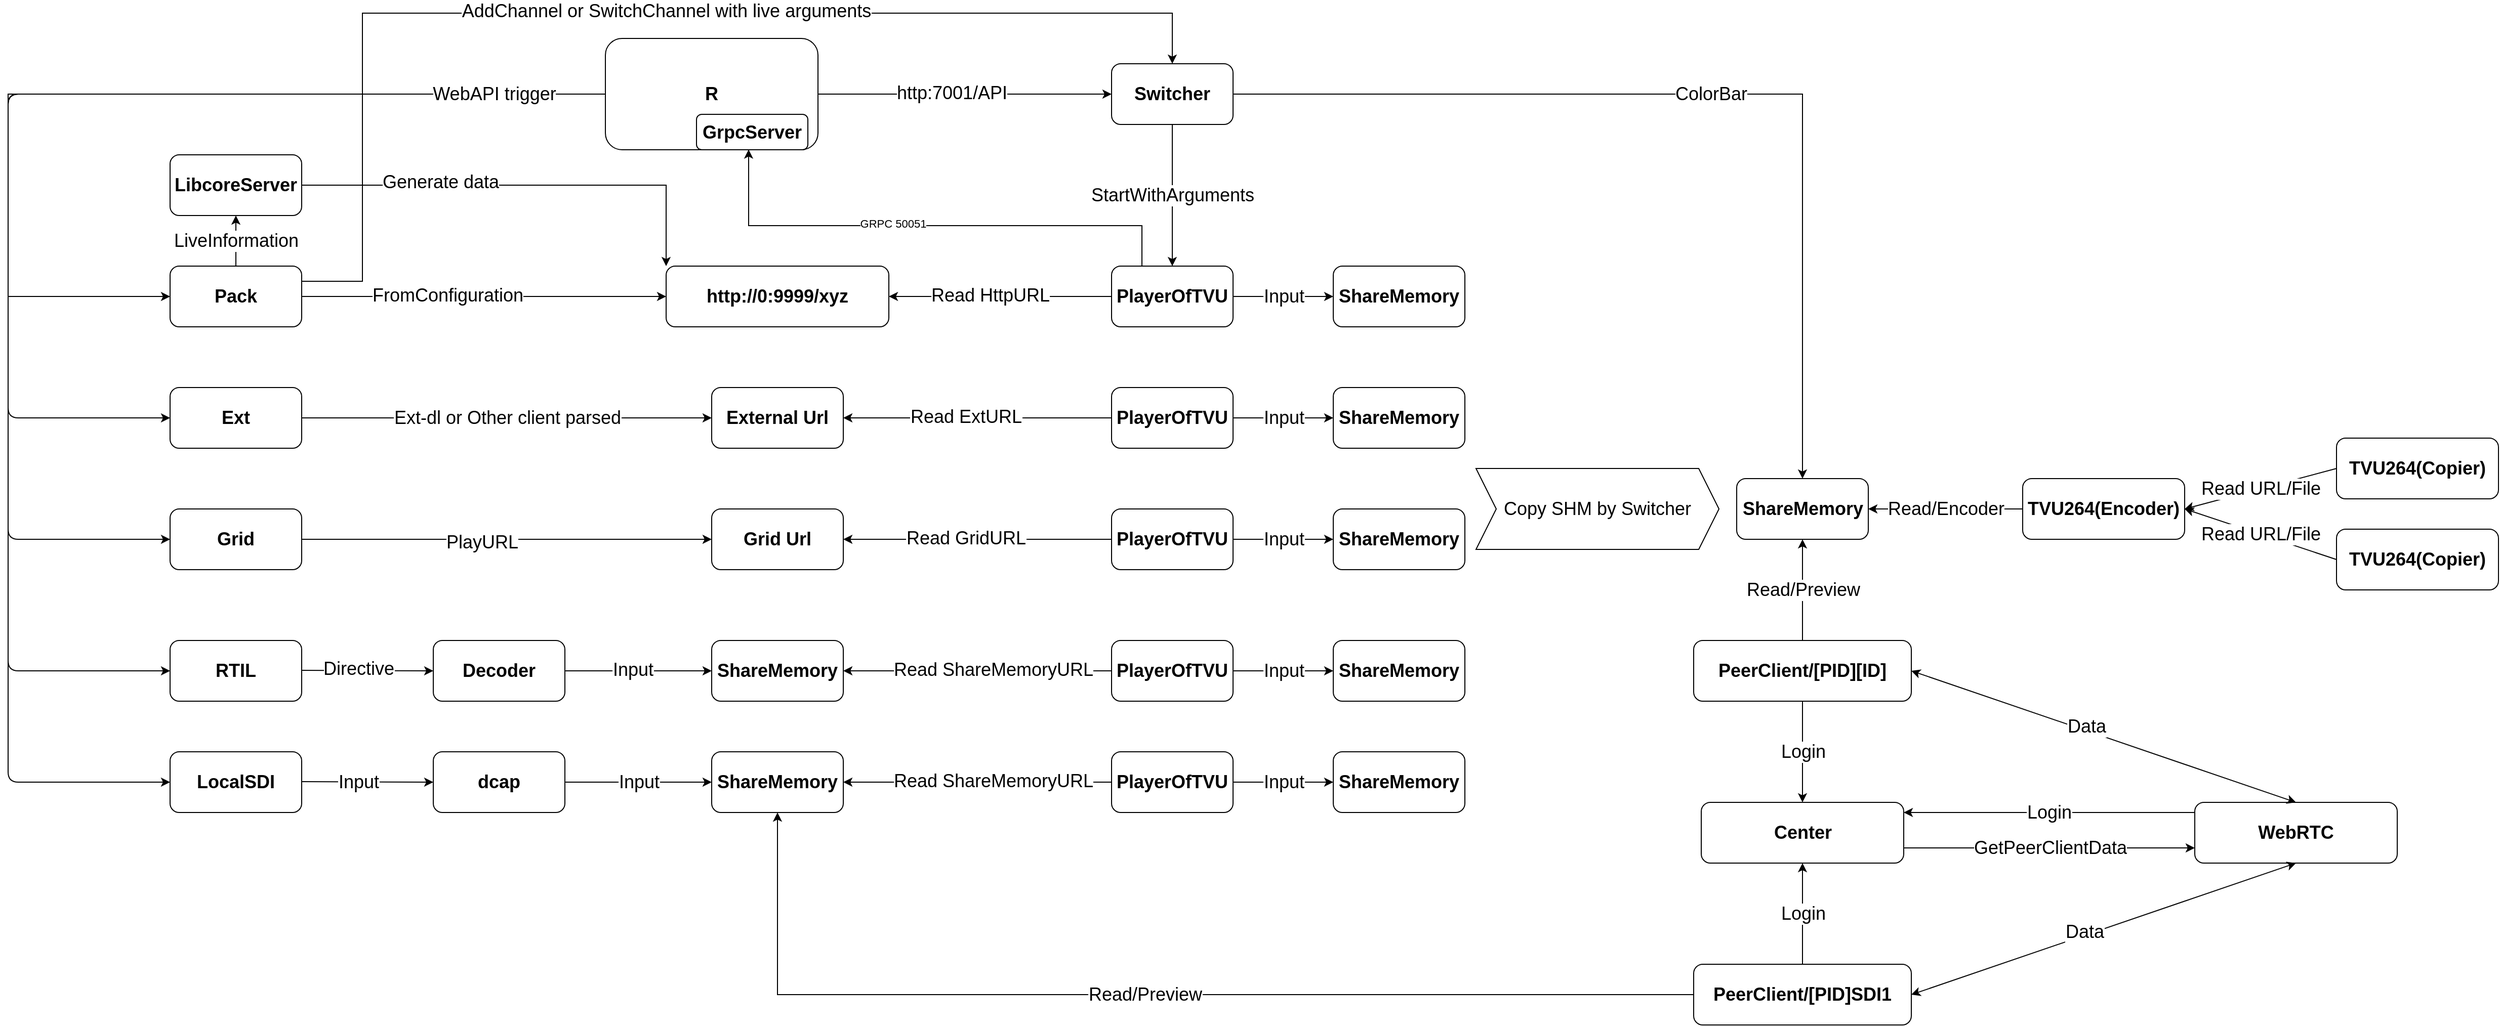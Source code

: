<mxfile version="13.7.9" type="device" pages="8"><diagram name="LiveProcess" id="c7558073-3199-34d8-9f00-42111426c3f3"><mxGraphModel dx="3200" dy="2343" grid="1" gridSize="10" guides="1" tooltips="1" connect="1" arrows="1" fold="1" page="1" pageScale="1" pageWidth="826" pageHeight="1169" background="#ffffff" math="0" shadow="0"><root><mxCell id="0"/><mxCell id="1" parent="0"/><mxCell id="PnVJ82MYXlFiwyWyEGzP-9" style="edgeStyle=orthogonalEdgeStyle;rounded=0;orthogonalLoop=1;jettySize=auto;html=1;entryX=0;entryY=0;entryDx=0;entryDy=0;" parent="1" source="L1bXgSLNWdkxu0AjQK9R-96" target="L1bXgSLNWdkxu0AjQK9R-114" edge="1"><mxGeometry relative="1" as="geometry"><Array as="points"><mxPoint x="450" y="180"/><mxPoint x="450" y="260"/></Array></mxGeometry></mxCell><mxCell id="PnVJ82MYXlFiwyWyEGzP-10" value="&lt;font style=&quot;font-size: 18px&quot;&gt;Generate data&lt;/font&gt;" style="edgeLabel;html=1;align=center;verticalAlign=middle;resizable=0;points=[];" parent="PnVJ82MYXlFiwyWyEGzP-9" vertex="1" connectable="0"><mxGeometry x="-0.38" y="3" relative="1" as="geometry"><mxPoint as="offset"/></mxGeometry></mxCell><mxCell id="L1bXgSLNWdkxu0AjQK9R-96" value="&lt;b style=&quot;font-size: 18px&quot;&gt;LibcoreServer&lt;/b&gt;" style="rounded=1;whiteSpace=wrap;html=1;fontSize=18;" parent="1" vertex="1"><mxGeometry x="-40" y="150" width="130" height="60" as="geometry"/></mxCell><mxCell id="LBX5nN2KJ4JG-IJHlsgk-50" value="ColorBar" style="edgeStyle=orthogonalEdgeStyle;rounded=0;orthogonalLoop=1;jettySize=auto;html=1;fontSize=18;" parent="1" source="L1bXgSLNWdkxu0AjQK9R-98" target="LBX5nN2KJ4JG-IJHlsgk-15" edge="1"><mxGeometry relative="1" as="geometry"/></mxCell><mxCell id="L1bXgSLNWdkxu0AjQK9R-98" value="&lt;b style=&quot;font-size: 18px;&quot;&gt;Switcher&lt;/b&gt;" style="rounded=1;whiteSpace=wrap;html=1;fontSize=18;" parent="1" vertex="1"><mxGeometry x="890" y="60" width="120" height="60" as="geometry"/></mxCell><mxCell id="5IlqWK5vPbKBqYqB_SR4-1" style="edgeStyle=orthogonalEdgeStyle;rounded=0;orthogonalLoop=1;jettySize=auto;html=1;entryX=0;entryY=0.5;entryDx=0;entryDy=0;" parent="1" source="L1bXgSLNWdkxu0AjQK9R-99" target="L1bXgSLNWdkxu0AjQK9R-100" edge="1"><mxGeometry relative="1" as="geometry"><Array as="points"><mxPoint x="-200" y="90"/><mxPoint x="-200" y="290"/></Array></mxGeometry></mxCell><mxCell id="L1bXgSLNWdkxu0AjQK9R-99" value="&lt;b style=&quot;font-size: 18px&quot;&gt;R&lt;/b&gt;" style="rounded=1;whiteSpace=wrap;html=1;fontSize=18;" parent="1" vertex="1"><mxGeometry x="390" y="35" width="210" height="110" as="geometry"/></mxCell><mxCell id="PnVJ82MYXlFiwyWyEGzP-3" value="&lt;font style=&quot;font-size: 18px&quot;&gt;LiveInformation&lt;/font&gt;" style="edgeStyle=orthogonalEdgeStyle;rounded=0;orthogonalLoop=1;jettySize=auto;html=1;entryX=0.5;entryY=1;entryDx=0;entryDy=0;" parent="1" source="L1bXgSLNWdkxu0AjQK9R-100" target="L1bXgSLNWdkxu0AjQK9R-96" edge="1"><mxGeometry relative="1" as="geometry"/></mxCell><mxCell id="PnVJ82MYXlFiwyWyEGzP-6" style="edgeStyle=orthogonalEdgeStyle;rounded=0;orthogonalLoop=1;jettySize=auto;html=1;exitX=1;exitY=0.25;exitDx=0;exitDy=0;entryX=0.5;entryY=0;entryDx=0;entryDy=0;" parent="1" source="L1bXgSLNWdkxu0AjQK9R-100" target="L1bXgSLNWdkxu0AjQK9R-98" edge="1"><mxGeometry relative="1" as="geometry"><mxPoint x="260.0" y="160" as="targetPoint"/><Array as="points"><mxPoint x="150" y="275"/><mxPoint x="150" y="10"/><mxPoint x="950" y="10"/></Array></mxGeometry></mxCell><mxCell id="PnVJ82MYXlFiwyWyEGzP-8" value="&lt;font style=&quot;font-size: 18px&quot;&gt;AddChannel or SwitchChannel with live arguments&lt;/font&gt;" style="edgeLabel;html=1;align=center;verticalAlign=middle;resizable=0;points=[];" parent="PnVJ82MYXlFiwyWyEGzP-6" vertex="1" connectable="0"><mxGeometry x="0.063" y="2" relative="1" as="geometry"><mxPoint as="offset"/></mxGeometry></mxCell><mxCell id="L1bXgSLNWdkxu0AjQK9R-100" value="&lt;b style=&quot;font-size: 18px&quot;&gt;Pack&lt;/b&gt;" style="rounded=1;whiteSpace=wrap;html=1;fontSize=18;" parent="1" vertex="1"><mxGeometry x="-40" y="260" width="130" height="60" as="geometry"/></mxCell><mxCell id="L1bXgSLNWdkxu0AjQK9R-101" value="&lt;b style=&quot;font-size: 18px&quot;&gt;Grid&lt;/b&gt;" style="rounded=1;whiteSpace=wrap;html=1;fontSize=18;" parent="1" vertex="1"><mxGeometry x="-40" y="500" width="130" height="60" as="geometry"/></mxCell><mxCell id="L1bXgSLNWdkxu0AjQK9R-102" value="&lt;b style=&quot;font-size: 18px&quot;&gt;Ext&lt;/b&gt;" style="rounded=1;whiteSpace=wrap;html=1;fontSize=18;" parent="1" vertex="1"><mxGeometry x="-40" y="380" width="130" height="60" as="geometry"/></mxCell><mxCell id="L1bXgSLNWdkxu0AjQK9R-103" value="&lt;b&gt;RTIL&lt;/b&gt;" style="rounded=1;whiteSpace=wrap;html=1;fontSize=18;" parent="1" vertex="1"><mxGeometry x="-40" y="630" width="130" height="60" as="geometry"/></mxCell><mxCell id="L1bXgSLNWdkxu0AjQK9R-104" value="&lt;b&gt;LocalSDI&lt;/b&gt;" style="rounded=1;whiteSpace=wrap;html=1;fontSize=18;" parent="1" vertex="1"><mxGeometry x="-40" y="740" width="130" height="60" as="geometry"/></mxCell><mxCell id="L1bXgSLNWdkxu0AjQK9R-114" value="&lt;b style=&quot;font-size: 18px&quot;&gt;http://0:9999/xyz&lt;/b&gt;" style="rounded=1;whiteSpace=wrap;html=1;fontSize=18;" parent="1" vertex="1"><mxGeometry x="450" y="260" width="220" height="60" as="geometry"/></mxCell><mxCell id="L1bXgSLNWdkxu0AjQK9R-115" value="" style="endArrow=classic;html=1;fontSize=18;exitX=1;exitY=0.5;exitDx=0;exitDy=0;entryX=0;entryY=0.5;entryDx=0;entryDy=0;" parent="1" source="L1bXgSLNWdkxu0AjQK9R-100" target="L1bXgSLNWdkxu0AjQK9R-114" edge="1"><mxGeometry width="50" height="50" relative="1" as="geometry"><mxPoint x="560" y="480" as="sourcePoint"/><mxPoint x="610" y="430" as="targetPoint"/></mxGeometry></mxCell><mxCell id="LBX5nN2KJ4JG-IJHlsgk-1" value="FromConfiguration" style="edgeLabel;html=1;align=center;verticalAlign=middle;resizable=0;points=[];fontSize=18;" parent="L1bXgSLNWdkxu0AjQK9R-115" vertex="1" connectable="0"><mxGeometry x="-0.2" y="1" relative="1" as="geometry"><mxPoint as="offset"/></mxGeometry></mxCell><mxCell id="X0LIbxnALqeAlCz7y7NT-3" value="&lt;b style=&quot;font-size: 18px&quot;&gt;External Url&lt;/b&gt;" style="rounded=1;whiteSpace=wrap;html=1;fontSize=18;" parent="1" vertex="1"><mxGeometry x="495" y="380" width="130" height="60" as="geometry"/></mxCell><mxCell id="LBX5nN2KJ4JG-IJHlsgk-2" value="&lt;b&gt;Decoder&lt;/b&gt;" style="rounded=1;whiteSpace=wrap;html=1;fontSize=18;" parent="1" vertex="1"><mxGeometry x="220" y="630" width="130" height="60" as="geometry"/></mxCell><mxCell id="LBX5nN2KJ4JG-IJHlsgk-3" value="&lt;b&gt;ShareMemory&lt;/b&gt;" style="rounded=1;whiteSpace=wrap;html=1;fontSize=18;" parent="1" vertex="1"><mxGeometry x="495" y="630" width="130" height="60" as="geometry"/></mxCell><mxCell id="LBX5nN2KJ4JG-IJHlsgk-4" value="&lt;b&gt;ShareMemory&lt;/b&gt;" style="rounded=1;whiteSpace=wrap;html=1;fontSize=18;" parent="1" vertex="1"><mxGeometry x="495" y="740" width="130" height="60" as="geometry"/></mxCell><mxCell id="LBX5nN2KJ4JG-IJHlsgk-39" value="Input" style="edgeStyle=orthogonalEdgeStyle;rounded=0;orthogonalLoop=1;jettySize=auto;html=1;fontSize=18;" parent="1" source="LBX5nN2KJ4JG-IJHlsgk-5" target="LBX5nN2KJ4JG-IJHlsgk-14" edge="1"><mxGeometry relative="1" as="geometry"/></mxCell><mxCell id="peMg0yYtWGFi-r_mZSA4-4" style="edgeStyle=orthogonalEdgeStyle;rounded=0;orthogonalLoop=1;jettySize=auto;html=1;entryX=0.468;entryY=0.992;entryDx=0;entryDy=0;entryPerimeter=0;" parent="1" source="LBX5nN2KJ4JG-IJHlsgk-5" target="peMg0yYtWGFi-r_mZSA4-1" edge="1"><mxGeometry relative="1" as="geometry"><Array as="points"><mxPoint x="920" y="220"/><mxPoint x="531" y="220"/></Array></mxGeometry></mxCell><mxCell id="peMg0yYtWGFi-r_mZSA4-5" value="GRPC 50051" style="edgeLabel;html=1;align=center;verticalAlign=middle;resizable=0;points=[];" parent="peMg0yYtWGFi-r_mZSA4-4" vertex="1" connectable="0"><mxGeometry x="0.138" y="-2" relative="1" as="geometry"><mxPoint as="offset"/></mxGeometry></mxCell><mxCell id="LBX5nN2KJ4JG-IJHlsgk-5" value="&lt;b&gt;PlayerOfTVU&lt;/b&gt;" style="rounded=1;whiteSpace=wrap;html=1;fontSize=18;" parent="1" vertex="1"><mxGeometry x="890" y="260" width="120" height="60" as="geometry"/></mxCell><mxCell id="LBX5nN2KJ4JG-IJHlsgk-40" value="Input" style="edgeStyle=orthogonalEdgeStyle;rounded=0;orthogonalLoop=1;jettySize=auto;html=1;fontSize=18;" parent="1" source="LBX5nN2KJ4JG-IJHlsgk-6" target="LBX5nN2KJ4JG-IJHlsgk-12" edge="1"><mxGeometry relative="1" as="geometry"/></mxCell><mxCell id="LBX5nN2KJ4JG-IJHlsgk-6" value="&lt;b&gt;PlayerOfTVU&lt;/b&gt;" style="rounded=1;whiteSpace=wrap;html=1;fontSize=18;" parent="1" vertex="1"><mxGeometry x="890" y="380" width="120" height="60" as="geometry"/></mxCell><mxCell id="LBX5nN2KJ4JG-IJHlsgk-41" value="Input" style="edgeStyle=orthogonalEdgeStyle;rounded=0;orthogonalLoop=1;jettySize=auto;html=1;fontSize=18;" parent="1" source="LBX5nN2KJ4JG-IJHlsgk-7" target="LBX5nN2KJ4JG-IJHlsgk-11" edge="1"><mxGeometry relative="1" as="geometry"/></mxCell><mxCell id="LBX5nN2KJ4JG-IJHlsgk-7" value="&lt;b&gt;PlayerOfTVU&lt;/b&gt;" style="rounded=1;whiteSpace=wrap;html=1;fontSize=18;" parent="1" vertex="1"><mxGeometry x="890" y="500" width="120" height="60" as="geometry"/></mxCell><mxCell id="LBX5nN2KJ4JG-IJHlsgk-42" value="Input" style="edgeStyle=orthogonalEdgeStyle;rounded=0;orthogonalLoop=1;jettySize=auto;html=1;fontSize=18;" parent="1" source="LBX5nN2KJ4JG-IJHlsgk-8" target="LBX5nN2KJ4JG-IJHlsgk-10" edge="1"><mxGeometry relative="1" as="geometry"/></mxCell><mxCell id="LBX5nN2KJ4JG-IJHlsgk-8" value="&lt;b&gt;PlayerOfTVU&lt;/b&gt;" style="rounded=1;whiteSpace=wrap;html=1;fontSize=18;" parent="1" vertex="1"><mxGeometry x="890" y="630" width="120" height="60" as="geometry"/></mxCell><mxCell id="LBX5nN2KJ4JG-IJHlsgk-43" value="Input" style="edgeStyle=orthogonalEdgeStyle;rounded=0;orthogonalLoop=1;jettySize=auto;html=1;fontSize=18;" parent="1" source="LBX5nN2KJ4JG-IJHlsgk-9" target="LBX5nN2KJ4JG-IJHlsgk-13" edge="1"><mxGeometry relative="1" as="geometry"/></mxCell><mxCell id="LBX5nN2KJ4JG-IJHlsgk-9" value="&lt;b&gt;PlayerOfTVU&lt;/b&gt;" style="rounded=1;whiteSpace=wrap;html=1;fontSize=18;" parent="1" vertex="1"><mxGeometry x="890" y="740" width="120" height="60" as="geometry"/></mxCell><mxCell id="LBX5nN2KJ4JG-IJHlsgk-10" value="&lt;b&gt;ShareMemory&lt;/b&gt;" style="rounded=1;whiteSpace=wrap;html=1;fontSize=18;" parent="1" vertex="1"><mxGeometry x="1109" y="630" width="130" height="60" as="geometry"/></mxCell><mxCell id="LBX5nN2KJ4JG-IJHlsgk-11" value="&lt;b&gt;ShareMemory&lt;/b&gt;" style="rounded=1;whiteSpace=wrap;html=1;fontSize=18;" parent="1" vertex="1"><mxGeometry x="1109" y="500" width="130" height="60" as="geometry"/></mxCell><mxCell id="LBX5nN2KJ4JG-IJHlsgk-12" value="&lt;b&gt;ShareMemory&lt;/b&gt;" style="rounded=1;whiteSpace=wrap;html=1;fontSize=18;" parent="1" vertex="1"><mxGeometry x="1109" y="380" width="130" height="60" as="geometry"/></mxCell><mxCell id="LBX5nN2KJ4JG-IJHlsgk-13" value="&lt;b&gt;ShareMemory&lt;/b&gt;" style="rounded=1;whiteSpace=wrap;html=1;fontSize=18;" parent="1" vertex="1"><mxGeometry x="1109" y="740" width="130" height="60" as="geometry"/></mxCell><mxCell id="LBX5nN2KJ4JG-IJHlsgk-14" value="&lt;b&gt;ShareMemory&lt;/b&gt;" style="rounded=1;whiteSpace=wrap;html=1;fontSize=18;" parent="1" vertex="1"><mxGeometry x="1109" y="260" width="130" height="60" as="geometry"/></mxCell><mxCell id="LBX5nN2KJ4JG-IJHlsgk-15" value="&lt;b&gt;ShareMemory&lt;/b&gt;" style="rounded=1;whiteSpace=wrap;html=1;fontSize=18;" parent="1" vertex="1"><mxGeometry x="1507.5" y="470" width="130" height="60" as="geometry"/></mxCell><mxCell id="LBX5nN2KJ4JG-IJHlsgk-16" value="Ext-dl or Other client parsed" style="endArrow=classic;html=1;fontSize=18;exitX=1;exitY=0.5;exitDx=0;exitDy=0;entryX=0;entryY=0.5;entryDx=0;entryDy=0;" parent="1" source="L1bXgSLNWdkxu0AjQK9R-102" target="X0LIbxnALqeAlCz7y7NT-3" edge="1"><mxGeometry width="50" height="50" relative="1" as="geometry"><mxPoint x="150" y="430" as="sourcePoint"/><mxPoint x="200" y="380" as="targetPoint"/></mxGeometry></mxCell><mxCell id="LBX5nN2KJ4JG-IJHlsgk-17" value="" style="endArrow=classic;html=1;fontSize=18;exitX=1;exitY=0.5;exitDx=0;exitDy=0;entryX=0;entryY=0.5;entryDx=0;entryDy=0;" parent="1" source="X0LIbxnALqeAlCz7y7NT-4" edge="1"><mxGeometry width="50" height="50" relative="1" as="geometry"><mxPoint x="90" y="530" as="sourcePoint"/><mxPoint x="590" y="530" as="targetPoint"/></mxGeometry></mxCell><mxCell id="LBX5nN2KJ4JG-IJHlsgk-18" value="" style="endArrow=classic;html=1;fontSize=18;exitX=1;exitY=0.5;exitDx=0;exitDy=0;entryX=0;entryY=0.5;entryDx=0;entryDy=0;" parent="1" edge="1" target="8j9sf2e-TfrQy2gkfyeG-1"><mxGeometry width="50" height="50" relative="1" as="geometry"><mxPoint x="90" y="769.5" as="sourcePoint"/><mxPoint x="180" y="770" as="targetPoint"/></mxGeometry></mxCell><mxCell id="LBX5nN2KJ4JG-IJHlsgk-24" value="Input" style="edgeLabel;html=1;align=center;verticalAlign=middle;resizable=0;points=[];fontSize=18;" parent="LBX5nN2KJ4JG-IJHlsgk-18" vertex="1" connectable="0"><mxGeometry x="-0.144" relative="1" as="geometry"><mxPoint as="offset"/></mxGeometry></mxCell><mxCell id="LBX5nN2KJ4JG-IJHlsgk-19" value="" style="endArrow=classic;html=1;fontSize=18;exitX=1;exitY=0.5;exitDx=0;exitDy=0;" parent="1" edge="1"><mxGeometry width="50" height="50" relative="1" as="geometry"><mxPoint x="90" y="659.5" as="sourcePoint"/><mxPoint x="220" y="660" as="targetPoint"/></mxGeometry></mxCell><mxCell id="LBX5nN2KJ4JG-IJHlsgk-25" value="Directive" style="edgeLabel;html=1;align=center;verticalAlign=middle;resizable=0;points=[];fontSize=18;" parent="LBX5nN2KJ4JG-IJHlsgk-19" vertex="1" connectable="0"><mxGeometry x="-0.137" y="2" relative="1" as="geometry"><mxPoint as="offset"/></mxGeometry></mxCell><mxCell id="LBX5nN2KJ4JG-IJHlsgk-20" value="" style="endArrow=classic;html=1;fontSize=18;exitX=1;exitY=0.5;exitDx=0;exitDy=0;entryX=0;entryY=0.5;entryDx=0;entryDy=0;" parent="1" source="LBX5nN2KJ4JG-IJHlsgk-2" target="LBX5nN2KJ4JG-IJHlsgk-3" edge="1"><mxGeometry width="50" height="50" relative="1" as="geometry"><mxPoint x="370" y="650" as="sourcePoint"/><mxPoint x="500" y="650.5" as="targetPoint"/></mxGeometry></mxCell><mxCell id="LBX5nN2KJ4JG-IJHlsgk-26" value="Input" style="edgeLabel;html=1;align=center;verticalAlign=middle;resizable=0;points=[];fontSize=18;" parent="LBX5nN2KJ4JG-IJHlsgk-20" vertex="1" connectable="0"><mxGeometry x="-0.073" y="1" relative="1" as="geometry"><mxPoint as="offset"/></mxGeometry></mxCell><mxCell id="LBX5nN2KJ4JG-IJHlsgk-27" value="" style="endArrow=classic;html=1;fontSize=18;exitX=0;exitY=0.5;exitDx=0;exitDy=0;entryX=1;entryY=0.5;entryDx=0;entryDy=0;" parent="1" source="LBX5nN2KJ4JG-IJHlsgk-8" target="LBX5nN2KJ4JG-IJHlsgk-3" edge="1"><mxGeometry width="50" height="50" relative="1" as="geometry"><mxPoint x="740" y="710" as="sourcePoint"/><mxPoint x="710" y="610" as="targetPoint"/></mxGeometry></mxCell><mxCell id="LBX5nN2KJ4JG-IJHlsgk-28" value="Read ShareMemoryURL" style="edgeLabel;html=1;align=center;verticalAlign=middle;resizable=0;points=[];fontSize=18;" parent="LBX5nN2KJ4JG-IJHlsgk-27" vertex="1" connectable="0"><mxGeometry x="-0.117" y="-1" relative="1" as="geometry"><mxPoint as="offset"/></mxGeometry></mxCell><mxCell id="X0LIbxnALqeAlCz7y7NT-4" value="&lt;b style=&quot;font-size: 18px&quot;&gt;Grid Url&lt;/b&gt;" style="rounded=1;whiteSpace=wrap;html=1;fontSize=18;" parent="1" vertex="1"><mxGeometry x="495" y="500" width="130" height="60" as="geometry"/></mxCell><mxCell id="LBX5nN2KJ4JG-IJHlsgk-29" value="" style="endArrow=classic;html=1;fontSize=18;exitX=1;exitY=0.5;exitDx=0;exitDy=0;entryX=0;entryY=0.5;entryDx=0;entryDy=0;" parent="1" target="X0LIbxnALqeAlCz7y7NT-4" edge="1"><mxGeometry width="50" height="50" relative="1" as="geometry"><mxPoint x="90.0" y="530" as="sourcePoint"/><mxPoint x="590.0" y="530" as="targetPoint"/></mxGeometry></mxCell><mxCell id="LBX5nN2KJ4JG-IJHlsgk-30" value="PlayURL" style="edgeLabel;html=1;align=center;verticalAlign=middle;resizable=0;points=[];fontSize=18;" parent="LBX5nN2KJ4JG-IJHlsgk-29" vertex="1" connectable="0"><mxGeometry x="-0.124" y="-3" relative="1" as="geometry"><mxPoint as="offset"/></mxGeometry></mxCell><mxCell id="LBX5nN2KJ4JG-IJHlsgk-31" value="" style="endArrow=classic;html=1;fontSize=18;exitX=0;exitY=0.5;exitDx=0;exitDy=0;entryX=1;entryY=0.5;entryDx=0;entryDy=0;" parent="1" source="LBX5nN2KJ4JG-IJHlsgk-9" target="LBX5nN2KJ4JG-IJHlsgk-4" edge="1"><mxGeometry width="50" height="50" relative="1" as="geometry"><mxPoint x="640.0" y="860" as="sourcePoint"/><mxPoint x="880.0" y="860" as="targetPoint"/></mxGeometry></mxCell><mxCell id="LBX5nN2KJ4JG-IJHlsgk-32" value="Read ShareMemoryURL" style="edgeLabel;html=1;align=center;verticalAlign=middle;resizable=0;points=[];fontSize=18;" parent="LBX5nN2KJ4JG-IJHlsgk-31" vertex="1" connectable="0"><mxGeometry x="-0.117" y="-1" relative="1" as="geometry"><mxPoint as="offset"/></mxGeometry></mxCell><mxCell id="LBX5nN2KJ4JG-IJHlsgk-33" value="" style="endArrow=classic;html=1;fontSize=18;exitX=0;exitY=0.5;exitDx=0;exitDy=0;entryX=1;entryY=0.5;entryDx=0;entryDy=0;" parent="1" source="LBX5nN2KJ4JG-IJHlsgk-7" target="X0LIbxnALqeAlCz7y7NT-4" edge="1"><mxGeometry width="50" height="50" relative="1" as="geometry"><mxPoint x="760" y="560" as="sourcePoint"/><mxPoint x="700" y="490" as="targetPoint"/></mxGeometry></mxCell><mxCell id="LBX5nN2KJ4JG-IJHlsgk-34" value="Read GridURL" style="edgeLabel;html=1;align=center;verticalAlign=middle;resizable=0;points=[];fontSize=18;" parent="LBX5nN2KJ4JG-IJHlsgk-33" vertex="1" connectable="0"><mxGeometry x="0.092" y="-1" relative="1" as="geometry"><mxPoint as="offset"/></mxGeometry></mxCell><mxCell id="LBX5nN2KJ4JG-IJHlsgk-35" value="" style="endArrow=classic;html=1;fontSize=18;exitX=0;exitY=0.5;exitDx=0;exitDy=0;entryX=1;entryY=0.5;entryDx=0;entryDy=0;" parent="1" source="LBX5nN2KJ4JG-IJHlsgk-6" target="X0LIbxnALqeAlCz7y7NT-3" edge="1"><mxGeometry width="50" height="50" relative="1" as="geometry"><mxPoint x="890" y="409.5" as="sourcePoint"/><mxPoint x="650" y="409.5" as="targetPoint"/></mxGeometry></mxCell><mxCell id="LBX5nN2KJ4JG-IJHlsgk-36" value="Read ExtURL" style="edgeLabel;html=1;align=center;verticalAlign=middle;resizable=0;points=[];fontSize=18;" parent="LBX5nN2KJ4JG-IJHlsgk-35" vertex="1" connectable="0"><mxGeometry x="0.092" y="-1" relative="1" as="geometry"><mxPoint as="offset"/></mxGeometry></mxCell><mxCell id="LBX5nN2KJ4JG-IJHlsgk-37" value="" style="endArrow=classic;html=1;fontSize=18;entryX=1;entryY=0.5;entryDx=0;entryDy=0;" parent="1" source="LBX5nN2KJ4JG-IJHlsgk-5" target="L1bXgSLNWdkxu0AjQK9R-114" edge="1"><mxGeometry width="50" height="50" relative="1" as="geometry"><mxPoint x="960" y="230" as="sourcePoint"/><mxPoint x="720" y="230" as="targetPoint"/></mxGeometry></mxCell><mxCell id="LBX5nN2KJ4JG-IJHlsgk-38" value="Read HttpURL" style="edgeLabel;html=1;align=center;verticalAlign=middle;resizable=0;points=[];fontSize=18;" parent="LBX5nN2KJ4JG-IJHlsgk-37" vertex="1" connectable="0"><mxGeometry x="0.092" y="-1" relative="1" as="geometry"><mxPoint as="offset"/></mxGeometry></mxCell><mxCell id="LBX5nN2KJ4JG-IJHlsgk-47" value="StartWithArguments" style="endArrow=classic;html=1;fontSize=18;exitX=0.5;exitY=1;exitDx=0;exitDy=0;entryX=0.5;entryY=0;entryDx=0;entryDy=0;" parent="1" source="L1bXgSLNWdkxu0AjQK9R-98" target="LBX5nN2KJ4JG-IJHlsgk-5" edge="1"><mxGeometry width="50" height="50" relative="1" as="geometry"><mxPoint x="800" y="490" as="sourcePoint"/><mxPoint x="1090" y="190" as="targetPoint"/></mxGeometry></mxCell><mxCell id="LBX5nN2KJ4JG-IJHlsgk-48" value="" style="endArrow=classic;html=1;fontSize=18;exitX=1;exitY=0.5;exitDx=0;exitDy=0;entryX=0;entryY=0.5;entryDx=0;entryDy=0;" parent="1" source="L1bXgSLNWdkxu0AjQK9R-99" target="L1bXgSLNWdkxu0AjQK9R-98" edge="1"><mxGeometry width="50" height="50" relative="1" as="geometry"><mxPoint x="610" y="130" as="sourcePoint"/><mxPoint x="660" y="80" as="targetPoint"/></mxGeometry></mxCell><mxCell id="LBX5nN2KJ4JG-IJHlsgk-49" value="http:7001/API" style="edgeLabel;html=1;align=center;verticalAlign=middle;resizable=0;points=[];fontSize=18;" parent="LBX5nN2KJ4JG-IJHlsgk-48" vertex="1" connectable="0"><mxGeometry x="-0.088" y="1" relative="1" as="geometry"><mxPoint as="offset"/></mxGeometry></mxCell><mxCell id="LBX5nN2KJ4JG-IJHlsgk-55" value="" style="endArrow=classic;html=1;fontSize=18;exitX=0;exitY=0.5;exitDx=0;exitDy=0;entryX=0;entryY=0.5;entryDx=0;entryDy=0;" parent="1" source="L1bXgSLNWdkxu0AjQK9R-99" target="L1bXgSLNWdkxu0AjQK9R-102" edge="1"><mxGeometry width="50" height="50" relative="1" as="geometry"><mxPoint x="60" y="130" as="sourcePoint"/><mxPoint x="-160" y="80" as="targetPoint"/><Array as="points"><mxPoint x="-200" y="90"/><mxPoint x="-200" y="410"/></Array></mxGeometry></mxCell><mxCell id="LBX5nN2KJ4JG-IJHlsgk-56" value="" style="endArrow=classic;html=1;fontSize=18;entryX=0;entryY=0.5;entryDx=0;entryDy=0;" parent="1" target="L1bXgSLNWdkxu0AjQK9R-101" edge="1"><mxGeometry width="50" height="50" relative="1" as="geometry"><mxPoint x="390" y="90" as="sourcePoint"/><mxPoint x="-30" y="420" as="targetPoint"/><Array as="points"><mxPoint x="-200" y="90"/><mxPoint x="-200" y="530"/></Array></mxGeometry></mxCell><mxCell id="LBX5nN2KJ4JG-IJHlsgk-57" value="" style="endArrow=classic;html=1;fontSize=18;entryX=0;entryY=0.5;entryDx=0;entryDy=0;exitX=0;exitY=0.5;exitDx=0;exitDy=0;" parent="1" source="L1bXgSLNWdkxu0AjQK9R-99" edge="1"><mxGeometry width="50" height="50" relative="1" as="geometry"><mxPoint x="390.0" y="220" as="sourcePoint"/><mxPoint x="-40" y="660" as="targetPoint"/><Array as="points"><mxPoint x="-200" y="90"/><mxPoint x="-200" y="660"/></Array></mxGeometry></mxCell><mxCell id="LBX5nN2KJ4JG-IJHlsgk-58" value="WebAPI trigger" style="endArrow=classic;html=1;fontSize=18;entryX=0;entryY=0.5;entryDx=0;entryDy=0;" parent="1" edge="1"><mxGeometry x="-0.846" width="50" height="50" relative="1" as="geometry"><mxPoint x="390" y="90" as="sourcePoint"/><mxPoint x="-40" y="770" as="targetPoint"/><Array as="points"><mxPoint x="110" y="90"/><mxPoint x="-200" y="90"/><mxPoint x="-200" y="770"/></Array><mxPoint as="offset"/></mxGeometry></mxCell><mxCell id="LBX5nN2KJ4JG-IJHlsgk-60" value="Copy SHM by Switcher" style="shape=step;perimeter=stepPerimeter;whiteSpace=wrap;html=1;fixedSize=1;fontSize=18;" parent="1" vertex="1"><mxGeometry x="1250" y="460" width="240" height="80" as="geometry"/></mxCell><mxCell id="LBX5nN2KJ4JG-IJHlsgk-62" value="Read/Preview" style="edgeStyle=orthogonalEdgeStyle;rounded=0;orthogonalLoop=1;jettySize=auto;html=1;entryX=0.5;entryY=1;entryDx=0;entryDy=0;fontSize=18;" parent="1" source="LBX5nN2KJ4JG-IJHlsgk-61" target="LBX5nN2KJ4JG-IJHlsgk-4" edge="1"><mxGeometry relative="1" as="geometry"/></mxCell><mxCell id="LBX5nN2KJ4JG-IJHlsgk-70" value="Login" style="edgeStyle=orthogonalEdgeStyle;rounded=0;orthogonalLoop=1;jettySize=auto;html=1;fontSize=18;" parent="1" source="LBX5nN2KJ4JG-IJHlsgk-61" target="LBX5nN2KJ4JG-IJHlsgk-68" edge="1"><mxGeometry relative="1" as="geometry"/></mxCell><mxCell id="LBX5nN2KJ4JG-IJHlsgk-61" value="&lt;b&gt;PeerClient/[PID]SDI1&lt;/b&gt;" style="rounded=1;whiteSpace=wrap;html=1;fontSize=18;" parent="1" vertex="1"><mxGeometry x="1465" y="950" width="215" height="60" as="geometry"/></mxCell><mxCell id="LBX5nN2KJ4JG-IJHlsgk-64" value="Read/Preview" style="edgeStyle=orthogonalEdgeStyle;rounded=0;orthogonalLoop=1;jettySize=auto;html=1;entryX=0.5;entryY=1;entryDx=0;entryDy=0;fontSize=18;" parent="1" source="LBX5nN2KJ4JG-IJHlsgk-63" target="LBX5nN2KJ4JG-IJHlsgk-15" edge="1"><mxGeometry relative="1" as="geometry"/></mxCell><mxCell id="LBX5nN2KJ4JG-IJHlsgk-69" value="Login" style="edgeStyle=orthogonalEdgeStyle;rounded=0;orthogonalLoop=1;jettySize=auto;html=1;fontSize=18;" parent="1" source="LBX5nN2KJ4JG-IJHlsgk-63" target="LBX5nN2KJ4JG-IJHlsgk-68" edge="1"><mxGeometry relative="1" as="geometry"/></mxCell><mxCell id="LBX5nN2KJ4JG-IJHlsgk-63" value="&lt;b&gt;PeerClient/[PID][ID]&lt;/b&gt;" style="rounded=1;whiteSpace=wrap;html=1;fontSize=18;" parent="1" vertex="1"><mxGeometry x="1465" y="630" width="215" height="60" as="geometry"/></mxCell><mxCell id="LBX5nN2KJ4JG-IJHlsgk-73" value="Login" style="edgeStyle=orthogonalEdgeStyle;rounded=0;orthogonalLoop=1;jettySize=auto;html=1;fontSize=18;" parent="1" source="LBX5nN2KJ4JG-IJHlsgk-65" target="LBX5nN2KJ4JG-IJHlsgk-68" edge="1"><mxGeometry relative="1" as="geometry"><Array as="points"><mxPoint x="1740" y="800"/><mxPoint x="1740" y="800"/></Array></mxGeometry></mxCell><mxCell id="LBX5nN2KJ4JG-IJHlsgk-65" value="&lt;b&gt;WebRTC&lt;/b&gt;" style="rounded=1;whiteSpace=wrap;html=1;fontSize=18;" parent="1" vertex="1"><mxGeometry x="1960" y="790" width="200" height="60" as="geometry"/></mxCell><mxCell id="LBX5nN2KJ4JG-IJHlsgk-68" value="&lt;b&gt;Center&lt;/b&gt;" style="rounded=1;whiteSpace=wrap;html=1;fontSize=18;" parent="1" vertex="1"><mxGeometry x="1472.5" y="790" width="200" height="60" as="geometry"/></mxCell><mxCell id="LBX5nN2KJ4JG-IJHlsgk-79" value="GetPeerClientData" style="edgeStyle=orthogonalEdgeStyle;rounded=0;orthogonalLoop=1;jettySize=auto;html=1;fontSize=18;exitX=1;exitY=0.75;exitDx=0;exitDy=0;entryX=0;entryY=0.75;entryDx=0;entryDy=0;" parent="1" source="LBX5nN2KJ4JG-IJHlsgk-68" target="LBX5nN2KJ4JG-IJHlsgk-65" edge="1"><mxGeometry relative="1" as="geometry"><mxPoint x="1837.5" y="910" as="sourcePoint"/><mxPoint x="1700" y="910" as="targetPoint"/><Array as="points"><mxPoint x="1740" y="835"/><mxPoint x="1740" y="835"/></Array></mxGeometry></mxCell><mxCell id="LBX5nN2KJ4JG-IJHlsgk-80" value="" style="endArrow=classic;startArrow=classic;html=1;fontSize=18;entryX=0.5;entryY=0;entryDx=0;entryDy=0;exitX=1;exitY=0.5;exitDx=0;exitDy=0;" parent="1" source="LBX5nN2KJ4JG-IJHlsgk-63" target="LBX5nN2KJ4JG-IJHlsgk-65" edge="1"><mxGeometry width="50" height="50" relative="1" as="geometry"><mxPoint x="1900" y="670" as="sourcePoint"/><mxPoint x="1950" y="620" as="targetPoint"/></mxGeometry></mxCell><mxCell id="LBX5nN2KJ4JG-IJHlsgk-81" value="Data" style="edgeLabel;html=1;align=center;verticalAlign=middle;resizable=0;points=[];fontSize=18;" parent="LBX5nN2KJ4JG-IJHlsgk-80" vertex="1" connectable="0"><mxGeometry x="-0.097" y="4" relative="1" as="geometry"><mxPoint as="offset"/></mxGeometry></mxCell><mxCell id="LBX5nN2KJ4JG-IJHlsgk-82" value="" style="endArrow=classic;startArrow=classic;html=1;fontSize=18;entryX=0.5;entryY=1;entryDx=0;entryDy=0;exitX=1;exitY=0.5;exitDx=0;exitDy=0;" parent="1" source="LBX5nN2KJ4JG-IJHlsgk-61" target="LBX5nN2KJ4JG-IJHlsgk-65" edge="1"><mxGeometry width="50" height="50" relative="1" as="geometry"><mxPoint x="1690" y="670" as="sourcePoint"/><mxPoint x="2070" y="800" as="targetPoint"/></mxGeometry></mxCell><mxCell id="LBX5nN2KJ4JG-IJHlsgk-83" value="Data" style="edgeLabel;html=1;align=center;verticalAlign=middle;resizable=0;points=[];fontSize=18;" parent="LBX5nN2KJ4JG-IJHlsgk-82" vertex="1" connectable="0"><mxGeometry x="-0.097" y="4" relative="1" as="geometry"><mxPoint as="offset"/></mxGeometry></mxCell><mxCell id="LBX5nN2KJ4JG-IJHlsgk-96" value="Read/Encoder" style="edgeStyle=orthogonalEdgeStyle;rounded=0;orthogonalLoop=1;jettySize=auto;html=1;entryX=1;entryY=0.5;entryDx=0;entryDy=0;fontSize=18;" parent="1" source="LBX5nN2KJ4JG-IJHlsgk-85" target="LBX5nN2KJ4JG-IJHlsgk-15" edge="1"><mxGeometry relative="1" as="geometry"/></mxCell><mxCell id="LBX5nN2KJ4JG-IJHlsgk-85" value="&lt;b&gt;TVU264(Encoder)&lt;/b&gt;" style="rounded=1;whiteSpace=wrap;html=1;fontSize=18;" parent="1" vertex="1"><mxGeometry x="1790" y="470" width="160" height="60" as="geometry"/></mxCell><mxCell id="LBX5nN2KJ4JG-IJHlsgk-87" value="&lt;b&gt;TVU264(Copier)&lt;/b&gt;" style="rounded=1;whiteSpace=wrap;html=1;fontSize=18;" parent="1" vertex="1"><mxGeometry x="2100" y="520" width="160" height="60" as="geometry"/></mxCell><mxCell id="LBX5nN2KJ4JG-IJHlsgk-90" value="&lt;b&gt;TVU264(Copier)&lt;/b&gt;" style="rounded=1;whiteSpace=wrap;html=1;fontSize=18;" parent="1" vertex="1"><mxGeometry x="2100" y="430" width="160" height="60" as="geometry"/></mxCell><mxCell id="LBX5nN2KJ4JG-IJHlsgk-97" value="Read URL/File" style="endArrow=classic;html=1;fontSize=18;exitX=0;exitY=0.5;exitDx=0;exitDy=0;entryX=1;entryY=0.5;entryDx=0;entryDy=0;" parent="1" source="LBX5nN2KJ4JG-IJHlsgk-90" target="LBX5nN2KJ4JG-IJHlsgk-85" edge="1"><mxGeometry width="50" height="50" relative="1" as="geometry"><mxPoint x="1950" y="420" as="sourcePoint"/><mxPoint x="2000" y="370" as="targetPoint"/></mxGeometry></mxCell><mxCell id="LBX5nN2KJ4JG-IJHlsgk-98" value="Read URL/File" style="endArrow=classic;html=1;fontSize=18;exitX=0;exitY=0.5;exitDx=0;exitDy=0;entryX=1;entryY=0.5;entryDx=0;entryDy=0;" parent="1" source="LBX5nN2KJ4JG-IJHlsgk-87" target="LBX5nN2KJ4JG-IJHlsgk-85" edge="1"><mxGeometry width="50" height="50" relative="1" as="geometry"><mxPoint x="2110" y="470" as="sourcePoint"/><mxPoint x="1960" y="510" as="targetPoint"/></mxGeometry></mxCell><mxCell id="peMg0yYtWGFi-r_mZSA4-1" value="&lt;b&gt;GrpcServer&lt;/b&gt;" style="rounded=1;whiteSpace=wrap;html=1;fontSize=18;" parent="1" vertex="1"><mxGeometry x="480" y="110" width="110" height="35" as="geometry"/></mxCell><mxCell id="8j9sf2e-TfrQy2gkfyeG-2" value="&lt;font style=&quot;font-size: 18px&quot;&gt;Input&lt;/font&gt;" style="edgeStyle=orthogonalEdgeStyle;rounded=0;orthogonalLoop=1;jettySize=auto;html=1;entryX=0;entryY=0.5;entryDx=0;entryDy=0;" edge="1" parent="1" source="8j9sf2e-TfrQy2gkfyeG-1" target="LBX5nN2KJ4JG-IJHlsgk-4"><mxGeometry relative="1" as="geometry"/></mxCell><mxCell id="8j9sf2e-TfrQy2gkfyeG-1" value="&lt;b&gt;dcap&lt;/b&gt;" style="rounded=1;whiteSpace=wrap;html=1;fontSize=18;" vertex="1" parent="1"><mxGeometry x="220" y="740" width="130" height="60" as="geometry"/></mxCell></root></mxGraphModel></diagram><diagram id="nu7km6GfQD-Oo4w7Vd9R" name="LiveYoutubo"><mxGraphModel dx="5883" dy="2740" grid="1" gridSize="10" guides="1" tooltips="1" connect="1" arrows="1" fold="1" page="1" pageScale="1" pageWidth="850" pageHeight="1100" math="0" shadow="0"><root><mxCell id="yEQkgkaKhuZ2Iq8zykmQ-0"/><mxCell id="yEQkgkaKhuZ2Iq8zykmQ-1" parent="yEQkgkaKhuZ2Iq8zykmQ-0"/><mxCell id="yEQkgkaKhuZ2Iq8zykmQ-6" value="" style="edgeStyle=orthogonalEdgeStyle;rounded=0;orthogonalLoop=1;jettySize=auto;html=1;shadow=1;fontSize=18;" parent="yEQkgkaKhuZ2Iq8zykmQ-1" source="yEQkgkaKhuZ2Iq8zykmQ-2" target="yEQkgkaKhuZ2Iq8zykmQ-5" edge="1"><mxGeometry relative="1" as="geometry"/></mxCell><mxCell id="yEQkgkaKhuZ2Iq8zykmQ-2" value="TryStartLive" style="rounded=1;whiteSpace=wrap;html=1;shadow=1;fontSize=18;" parent="yEQkgkaKhuZ2Iq8zykmQ-1" vertex="1"><mxGeometry x="539.94" y="340" width="120" height="60" as="geometry"/></mxCell><mxCell id="yEQkgkaKhuZ2Iq8zykmQ-8" value="Yes" style="edgeStyle=orthogonalEdgeStyle;rounded=0;orthogonalLoop=1;jettySize=auto;html=1;shadow=1;fontSize=18;" parent="yEQkgkaKhuZ2Iq8zykmQ-1" source="yEQkgkaKhuZ2Iq8zykmQ-5" target="yEQkgkaKhuZ2Iq8zykmQ-7" edge="1"><mxGeometry relative="1" as="geometry"/></mxCell><mxCell id="yEQkgkaKhuZ2Iq8zykmQ-10" value="No" style="edgeStyle=orthogonalEdgeStyle;rounded=0;orthogonalLoop=1;jettySize=auto;html=1;shadow=1;fontSize=18;" parent="yEQkgkaKhuZ2Iq8zykmQ-1" source="yEQkgkaKhuZ2Iq8zykmQ-5" target="yEQkgkaKhuZ2Iq8zykmQ-9" edge="1"><mxGeometry relative="1" as="geometry"/></mxCell><mxCell id="yEQkgkaKhuZ2Iq8zykmQ-5" value="ResourceID&lt;br&gt;==null" style="rhombus;whiteSpace=wrap;html=1;rounded=1;shadow=1;fontSize=18;" parent="yEQkgkaKhuZ2Iq8zykmQ-1" vertex="1"><mxGeometry x="529.94" y="465" width="140" height="110" as="geometry"/></mxCell><mxCell id="yEQkgkaKhuZ2Iq8zykmQ-15" value="" style="edgeStyle=orthogonalEdgeStyle;rounded=0;orthogonalLoop=1;jettySize=auto;html=1;shadow=1;fontSize=18;" parent="yEQkgkaKhuZ2Iq8zykmQ-1" source="yEQkgkaKhuZ2Iq8zykmQ-7" target="yEQkgkaKhuZ2Iq8zykmQ-14" edge="1"><mxGeometry relative="1" as="geometry"/></mxCell><mxCell id="yEQkgkaKhuZ2Iq8zykmQ-7" value="SwitchT" style="whiteSpace=wrap;html=1;rounded=1;shadow=1;fontSize=18;" parent="yEQkgkaKhuZ2Iq8zykmQ-1" vertex="1"><mxGeometry x="539.94" y="670" width="120" height="60" as="geometry"/></mxCell><mxCell id="yEQkgkaKhuZ2Iq8zykmQ-11" style="edgeStyle=orthogonalEdgeStyle;rounded=0;orthogonalLoop=1;jettySize=auto;html=1;entryX=1;entryY=0.5;entryDx=0;entryDy=0;shadow=1;fontSize=18;" parent="yEQkgkaKhuZ2Iq8zykmQ-1" source="yEQkgkaKhuZ2Iq8zykmQ-9" target="yEQkgkaKhuZ2Iq8zykmQ-7" edge="1"><mxGeometry relative="1" as="geometry"><Array as="points"><mxPoint x="809.94" y="700"/></Array></mxGeometry></mxCell><mxCell id="yEQkgkaKhuZ2Iq8zykmQ-9" value="{T}{ResourceID}" style="whiteSpace=wrap;html=1;rounded=1;shadow=1;fontSize=18;" parent="yEQkgkaKhuZ2Iq8zykmQ-1" vertex="1"><mxGeometry x="739.94" y="490" width="140" height="60" as="geometry"/></mxCell><mxCell id="yEQkgkaKhuZ2Iq8zykmQ-17" value="Yes" style="edgeStyle=orthogonalEdgeStyle;rounded=0;orthogonalLoop=1;jettySize=auto;html=1;shadow=1;fontSize=18;" parent="yEQkgkaKhuZ2Iq8zykmQ-1" source="yEQkgkaKhuZ2Iq8zykmQ-14" target="yEQkgkaKhuZ2Iq8zykmQ-16" edge="1"><mxGeometry relative="1" as="geometry"/></mxCell><mxCell id="yEQkgkaKhuZ2Iq8zykmQ-89" style="edgeStyle=orthogonalEdgeStyle;rounded=0;orthogonalLoop=1;jettySize=auto;html=1;shadow=1;fontSize=18;entryX=0;entryY=0.5;entryDx=0;entryDy=0;" parent="yEQkgkaKhuZ2Iq8zykmQ-1" source="yEQkgkaKhuZ2Iq8zykmQ-14" target="yEQkgkaKhuZ2Iq8zykmQ-87" edge="1"><mxGeometry relative="1" as="geometry"><mxPoint x="529.94" y="3176" as="targetPoint"/><Array as="points"><mxPoint x="139.94" y="840"/><mxPoint x="139.94" y="3160"/></Array></mxGeometry></mxCell><mxCell id="yEQkgkaKhuZ2Iq8zykmQ-14" value="&#10;&#10;&lt;span style=&quot;color: rgb(0, 0, 0); font-family: helvetica; font-size: 18px; font-style: normal; font-weight: 400; letter-spacing: normal; text-align: center; text-indent: 0px; text-transform: none; word-spacing: 0px; background-color: rgb(248, 249, 250); display: inline; float: none;&quot;&gt;ContainID&lt;/span&gt;&#10;&#10;" style="rhombus;whiteSpace=wrap;html=1;rounded=1;shadow=1;fontSize=18;" parent="yEQkgkaKhuZ2Iq8zykmQ-1" vertex="1"><mxGeometry x="534.94" y="780" width="130" height="120" as="geometry"/></mxCell><mxCell id="yEQkgkaKhuZ2Iq8zykmQ-19" value="" style="edgeStyle=orthogonalEdgeStyle;rounded=0;orthogonalLoop=1;jettySize=auto;html=1;shadow=1;fontSize=18;" parent="yEQkgkaKhuZ2Iq8zykmQ-1" source="yEQkgkaKhuZ2Iq8zykmQ-16" target="yEQkgkaKhuZ2Iq8zykmQ-18" edge="1"><mxGeometry relative="1" as="geometry"/></mxCell><mxCell id="yEQkgkaKhuZ2Iq8zykmQ-23" value="" style="edgeStyle=orthogonalEdgeStyle;rounded=0;orthogonalLoop=1;jettySize=auto;html=1;shadow=1;fontSize=18;" parent="yEQkgkaKhuZ2Iq8zykmQ-1" source="yEQkgkaKhuZ2Iq8zykmQ-16" target="yEQkgkaKhuZ2Iq8zykmQ-22" edge="1"><mxGeometry relative="1" as="geometry"/></mxCell><mxCell id="yEQkgkaKhuZ2Iq8zykmQ-24" value="ModelId&amp;gt;=0" style="edgeLabel;html=1;align=center;verticalAlign=middle;resizable=0;points=[];fontSize=18;" parent="yEQkgkaKhuZ2Iq8zykmQ-23" vertex="1" connectable="0"><mxGeometry x="-0.2" y="4" relative="1" as="geometry"><mxPoint as="offset"/></mxGeometry></mxCell><mxCell id="yEQkgkaKhuZ2Iq8zykmQ-16" value="SelectTbyPeerId6" style="whiteSpace=wrap;html=1;rounded=1;shadow=1;fontSize=18;" parent="yEQkgkaKhuZ2Iq8zykmQ-1" vertex="1"><mxGeometry x="519.94" y="970" width="160" height="60" as="geometry"/></mxCell><mxCell id="yEQkgkaKhuZ2Iq8zykmQ-21" value="" style="edgeStyle=orthogonalEdgeStyle;rounded=0;orthogonalLoop=1;jettySize=auto;html=1;shadow=1;fontSize=18;" parent="yEQkgkaKhuZ2Iq8zykmQ-1" source="yEQkgkaKhuZ2Iq8zykmQ-18" target="yEQkgkaKhuZ2Iq8zykmQ-20" edge="1"><mxGeometry relative="1" as="geometry"/></mxCell><mxCell id="yEQkgkaKhuZ2Iq8zykmQ-18" value="FindPeerById&amp;nbsp; (PeerEntity)" style="whiteSpace=wrap;html=1;rounded=1;shadow=1;fontSize=18;" parent="yEQkgkaKhuZ2Iq8zykmQ-1" vertex="1"><mxGeometry x="484.94" y="1070" width="230" height="40" as="geometry"/></mxCell><mxCell id="yEQkgkaKhuZ2Iq8zykmQ-26" value="" style="edgeStyle=orthogonalEdgeStyle;rounded=0;orthogonalLoop=1;jettySize=auto;html=1;shadow=1;fontSize=18;" parent="yEQkgkaKhuZ2Iq8zykmQ-1" source="yEQkgkaKhuZ2Iq8zykmQ-20" target="yEQkgkaKhuZ2Iq8zykmQ-25" edge="1"><mxGeometry relative="1" as="geometry"/></mxCell><mxCell id="yEQkgkaKhuZ2Iq8zykmQ-20" value="SelectPeerInSourceListExclusively" style="whiteSpace=wrap;html=1;rounded=1;shadow=1;fontSize=18;" parent="yEQkgkaKhuZ2Iq8zykmQ-1" vertex="1"><mxGeometry x="459.94" y="1160" width="280" height="40" as="geometry"/></mxCell><mxCell id="yEQkgkaKhuZ2Iq8zykmQ-22" value="SwitchMode" style="whiteSpace=wrap;html=1;rounded=1;shadow=1;fontSize=18;" parent="yEQkgkaKhuZ2Iq8zykmQ-1" vertex="1"><mxGeometry x="859.94" y="970" width="120" height="60" as="geometry"/></mxCell><mxCell id="yEQkgkaKhuZ2Iq8zykmQ-28" value="" style="edgeStyle=orthogonalEdgeStyle;rounded=0;orthogonalLoop=1;jettySize=auto;html=1;shadow=1;fontSize=18;" parent="yEQkgkaKhuZ2Iq8zykmQ-1" source="yEQkgkaKhuZ2Iq8zykmQ-25" target="yEQkgkaKhuZ2Iq8zykmQ-27" edge="1"><mxGeometry relative="1" as="geometry"/></mxCell><mxCell id="yEQkgkaKhuZ2Iq8zykmQ-25" value="Find SoureList by PeerEntity" style="whiteSpace=wrap;html=1;rounded=1;shadow=1;fontSize=18;" parent="yEQkgkaKhuZ2Iq8zykmQ-1" vertex="1"><mxGeometry x="479.94" y="1240" width="240" height="40" as="geometry"/></mxCell><mxCell id="yEQkgkaKhuZ2Iq8zykmQ-30" value="" style="edgeStyle=orthogonalEdgeStyle;rounded=0;orthogonalLoop=1;jettySize=auto;html=1;shadow=1;fontSize=18;" parent="yEQkgkaKhuZ2Iq8zykmQ-1" source="yEQkgkaKhuZ2Iq8zykmQ-27" target="yEQkgkaKhuZ2Iq8zykmQ-29" edge="1"><mxGeometry relative="1" as="geometry"/></mxCell><mxCell id="yEQkgkaKhuZ2Iq8zykmQ-27" value="SelectPeerInSourceListExclusively (overload)" style="whiteSpace=wrap;html=1;rounded=1;shadow=1;fontSize=18;" parent="yEQkgkaKhuZ2Iq8zykmQ-1" vertex="1"><mxGeometry x="414.94" y="1310" width="370" height="40" as="geometry"/></mxCell><mxCell id="yEQkgkaKhuZ2Iq8zykmQ-32" value="" style="edgeStyle=orthogonalEdgeStyle;rounded=0;orthogonalLoop=1;jettySize=auto;html=1;shadow=1;fontSize=18;" parent="yEQkgkaKhuZ2Iq8zykmQ-1" source="yEQkgkaKhuZ2Iq8zykmQ-29" target="yEQkgkaKhuZ2Iq8zykmQ-31" edge="1"><mxGeometry relative="1" as="geometry"/></mxCell><mxCell id="yEQkgkaKhuZ2Iq8zykmQ-29" value="Set other SourceList.SelectedPeer=null&lt;br&gt;Set queried SourceList.SelectedPeer=PeerEntity&lt;br&gt;Set current SourceList" style="whiteSpace=wrap;html=1;rounded=1;shadow=1;fontSize=18;" parent="yEQkgkaKhuZ2Iq8zykmQ-1" vertex="1"><mxGeometry x="367.44" y="1380" width="465" height="70" as="geometry"/></mxCell><mxCell id="yEQkgkaKhuZ2Iq8zykmQ-34" value="" style="edgeStyle=orthogonalEdgeStyle;rounded=0;orthogonalLoop=1;jettySize=auto;html=1;shadow=1;fontSize=18;" parent="yEQkgkaKhuZ2Iq8zykmQ-1" source="yEQkgkaKhuZ2Iq8zykmQ-31" target="yEQkgkaKhuZ2Iq8zykmQ-33" edge="1"><mxGeometry relative="1" as="geometry"/></mxCell><mxCell id="yEQkgkaKhuZ2Iq8zykmQ-31" value="Invoke SelectedPeerChanged delegate" style="whiteSpace=wrap;html=1;rounded=1;shadow=1;fontSize=18;" parent="yEQkgkaKhuZ2Iq8zykmQ-1" vertex="1"><mxGeometry x="429.94" y="1480" width="340" height="25" as="geometry"/></mxCell><mxCell id="yEQkgkaKhuZ2Iq8zykmQ-36" value="" style="edgeStyle=orthogonalEdgeStyle;rounded=0;orthogonalLoop=1;jettySize=auto;html=1;shadow=1;fontSize=18;" parent="yEQkgkaKhuZ2Iq8zykmQ-1" source="yEQkgkaKhuZ2Iq8zykmQ-33" target="yEQkgkaKhuZ2Iq8zykmQ-35" edge="1"><mxGeometry relative="1" as="geometry"/></mxCell><mxCell id="yEQkgkaKhuZ2Iq8zykmQ-38" value="" style="edgeStyle=orthogonalEdgeStyle;rounded=0;orthogonalLoop=1;jettySize=auto;html=1;shadow=1;fontSize=18;" parent="yEQkgkaKhuZ2Iq8zykmQ-1" source="yEQkgkaKhuZ2Iq8zykmQ-33" target="yEQkgkaKhuZ2Iq8zykmQ-37" edge="1"><mxGeometry relative="1" as="geometry"/></mxCell><mxCell id="yEQkgkaKhuZ2Iq8zykmQ-33" value="Call&amp;nbsp;AppCore.ChangePeer" style="whiteSpace=wrap;html=1;rounded=1;shadow=1;fontSize=18;" parent="yEQkgkaKhuZ2Iq8zykmQ-1" vertex="1"><mxGeometry x="479.94" y="1540" width="240" height="30" as="geometry"/></mxCell><mxCell id="yEQkgkaKhuZ2Iq8zykmQ-40" value="" style="edgeStyle=orthogonalEdgeStyle;rounded=0;orthogonalLoop=1;jettySize=auto;html=1;shadow=1;fontSize=18;" parent="yEQkgkaKhuZ2Iq8zykmQ-1" source="yEQkgkaKhuZ2Iq8zykmQ-35" target="yEQkgkaKhuZ2Iq8zykmQ-39" edge="1"><mxGeometry relative="1" as="geometry"/></mxCell><mxCell id="yEQkgkaKhuZ2Iq8zykmQ-35" value="PlaybackModel.TryFastSwitch" style="whiteSpace=wrap;html=1;rounded=1;shadow=1;fontSize=18;" parent="yEQkgkaKhuZ2Iq8zykmQ-1" vertex="1"><mxGeometry x="174.94" y="1620" width="240" height="50" as="geometry"/></mxCell><mxCell id="yEQkgkaKhuZ2Iq8zykmQ-44" value="" style="edgeStyle=orthogonalEdgeStyle;rounded=0;orthogonalLoop=1;jettySize=auto;html=1;shadow=1;fontSize=18;" parent="yEQkgkaKhuZ2Iq8zykmQ-1" source="yEQkgkaKhuZ2Iq8zykmQ-37" target="yEQkgkaKhuZ2Iq8zykmQ-43" edge="1"><mxGeometry relative="1" as="geometry"/></mxCell><mxCell id="yEQkgkaKhuZ2Iq8zykmQ-37" value="StopWorkModel" style="whiteSpace=wrap;html=1;rounded=1;shadow=1;fontSize=18;" parent="yEQkgkaKhuZ2Iq8zykmQ-1" vertex="1"><mxGeometry x="524.94" y="1620" width="150" height="40" as="geometry"/></mxCell><mxCell id="yEQkgkaKhuZ2Iq8zykmQ-39" value="playbackModel.SwitchChannel" style="whiteSpace=wrap;html=1;rounded=1;shadow=1;fontSize=18;" parent="yEQkgkaKhuZ2Iq8zykmQ-1" vertex="1"><mxGeometry x="168.69" y="1700" width="252.5" height="40" as="geometry"/></mxCell><mxCell id="yEQkgkaKhuZ2Iq8zykmQ-46" value="" style="edgeStyle=orthogonalEdgeStyle;rounded=0;orthogonalLoop=1;jettySize=auto;html=1;shadow=1;fontSize=18;" parent="yEQkgkaKhuZ2Iq8zykmQ-1" source="yEQkgkaKhuZ2Iq8zykmQ-43" target="yEQkgkaKhuZ2Iq8zykmQ-45" edge="1"><mxGeometry relative="1" as="geometry"/></mxCell><mxCell id="yEQkgkaKhuZ2Iq8zykmQ-43" value="Stop current work model&lt;br&gt;CurrentWorkMode.Leave" style="whiteSpace=wrap;html=1;rounded=1;shadow=1;fontSize=18;" parent="yEQkgkaKhuZ2Iq8zykmQ-1" vertex="1"><mxGeometry x="492.44" y="1695" width="215" height="50" as="geometry"/></mxCell><mxCell id="yEQkgkaKhuZ2Iq8zykmQ-48" value="" style="edgeStyle=orthogonalEdgeStyle;rounded=0;orthogonalLoop=1;jettySize=auto;html=1;shadow=1;fontSize=18;" parent="yEQkgkaKhuZ2Iq8zykmQ-1" source="yEQkgkaKhuZ2Iq8zykmQ-45" target="yEQkgkaKhuZ2Iq8zykmQ-47" edge="1"><mxGeometry relative="1" as="geometry"/></mxCell><mxCell id="yEQkgkaKhuZ2Iq8zykmQ-45" value="Release playback resource" style="whiteSpace=wrap;html=1;rounded=1;shadow=1;fontSize=18;" parent="yEQkgkaKhuZ2Iq8zykmQ-1" vertex="1"><mxGeometry x="479.94" y="1780" width="240" height="30" as="geometry"/></mxCell><mxCell id="yEQkgkaKhuZ2Iq8zykmQ-50" value="" style="edgeStyle=orthogonalEdgeStyle;rounded=0;orthogonalLoop=1;jettySize=auto;html=1;shadow=1;fontSize=18;" parent="yEQkgkaKhuZ2Iq8zykmQ-1" source="yEQkgkaKhuZ2Iq8zykmQ-47" target="yEQkgkaKhuZ2Iq8zykmQ-49" edge="1"><mxGeometry relative="1" as="geometry"/></mxCell><mxCell id="yEQkgkaKhuZ2Iq8zykmQ-47" value="PlaybackModel.DeleteChannel" style="whiteSpace=wrap;html=1;rounded=1;shadow=1;fontSize=18;" parent="yEQkgkaKhuZ2Iq8zykmQ-1" vertex="1"><mxGeometry x="469.94" y="1850" width="260" height="30" as="geometry"/></mxCell><mxCell id="yEQkgkaKhuZ2Iq8zykmQ-52" value="" style="edgeStyle=orthogonalEdgeStyle;rounded=0;orthogonalLoop=1;jettySize=auto;html=1;shadow=1;fontSize=18;" parent="yEQkgkaKhuZ2Iq8zykmQ-1" source="yEQkgkaKhuZ2Iq8zykmQ-49" target="yEQkgkaKhuZ2Iq8zykmQ-51" edge="1"><mxGeometry relative="1" as="geometry"/></mxCell><mxCell id="yEQkgkaKhuZ2Iq8zykmQ-53" value="True" style="edgeLabel;html=1;align=center;verticalAlign=middle;resizable=0;points=[];fontSize=18;" parent="yEQkgkaKhuZ2Iq8zykmQ-52" vertex="1" connectable="0"><mxGeometry x="-0.273" y="-1" relative="1" as="geometry"><mxPoint y="1" as="offset"/></mxGeometry></mxCell><mxCell id="yEQkgkaKhuZ2Iq8zykmQ-55" value="" style="edgeStyle=orthogonalEdgeStyle;rounded=0;orthogonalLoop=1;jettySize=auto;html=1;shadow=1;fontSize=18;" parent="yEQkgkaKhuZ2Iq8zykmQ-1" source="yEQkgkaKhuZ2Iq8zykmQ-49" target="yEQkgkaKhuZ2Iq8zykmQ-54" edge="1"><mxGeometry relative="1" as="geometry"/></mxCell><mxCell id="yEQkgkaKhuZ2Iq8zykmQ-49" value="Resource is using" style="rhombus;whiteSpace=wrap;html=1;rounded=1;shadow=1;fontSize=18;" parent="yEQkgkaKhuZ2Iq8zykmQ-1" vertex="1"><mxGeometry x="509.94" y="1910" width="180" height="95" as="geometry"/></mxCell><mxCell id="yEQkgkaKhuZ2Iq8zykmQ-56" style="edgeStyle=orthogonalEdgeStyle;rounded=0;orthogonalLoop=1;jettySize=auto;html=1;entryX=1;entryY=0.5;entryDx=0;entryDy=0;shadow=1;fontSize=18;" parent="yEQkgkaKhuZ2Iq8zykmQ-1" source="yEQkgkaKhuZ2Iq8zykmQ-51" target="yEQkgkaKhuZ2Iq8zykmQ-54" edge="1"><mxGeometry relative="1" as="geometry"><Array as="points"><mxPoint x="859.94" y="2050"/></Array></mxGeometry></mxCell><mxCell id="yEQkgkaKhuZ2Iq8zykmQ-51" value="Stop ouput" style="whiteSpace=wrap;html=1;rounded=1;shadow=1;fontSize=18;" parent="yEQkgkaKhuZ2Iq8zykmQ-1" vertex="1"><mxGeometry x="799.94" y="1927.5" width="120" height="60" as="geometry"/></mxCell><mxCell id="yEQkgkaKhuZ2Iq8zykmQ-58" value="" style="edgeStyle=orthogonalEdgeStyle;rounded=0;orthogonalLoop=1;jettySize=auto;html=1;shadow=1;fontSize=18;" parent="yEQkgkaKhuZ2Iq8zykmQ-1" source="yEQkgkaKhuZ2Iq8zykmQ-54" target="yEQkgkaKhuZ2Iq8zykmQ-57" edge="1"><mxGeometry relative="1" as="geometry"/></mxCell><mxCell id="yEQkgkaKhuZ2Iq8zykmQ-54" value="DeleteChannel" style="whiteSpace=wrap;html=1;rounded=1;shadow=1;fontSize=18;" parent="yEQkgkaKhuZ2Iq8zykmQ-1" vertex="1"><mxGeometry x="529.94" y="2030" width="140" height="40" as="geometry"/></mxCell><mxCell id="yEQkgkaKhuZ2Iq8zykmQ-60" value="" style="edgeStyle=orthogonalEdgeStyle;rounded=0;orthogonalLoop=1;jettySize=auto;html=1;shadow=1;fontSize=18;" parent="yEQkgkaKhuZ2Iq8zykmQ-1" source="yEQkgkaKhuZ2Iq8zykmQ-57" target="yEQkgkaKhuZ2Iq8zykmQ-59" edge="1"><mxGeometry relative="1" as="geometry"/></mxCell><mxCell id="yEQkgkaKhuZ2Iq8zykmQ-57" value="Remove IPlaybackSkeleton(SwitchInputEntity)" style="whiteSpace=wrap;html=1;rounded=1;shadow=1;fontSize=18;" parent="yEQkgkaKhuZ2Iq8zykmQ-1" vertex="1"><mxGeometry x="407.44" y="2110" width="385" height="30" as="geometry"/></mxCell><mxCell id="yEQkgkaKhuZ2Iq8zykmQ-62" value="" style="edgeStyle=orthogonalEdgeStyle;rounded=0;orthogonalLoop=1;jettySize=auto;html=1;shadow=1;fontSize=18;" parent="yEQkgkaKhuZ2Iq8zykmQ-1" source="yEQkgkaKhuZ2Iq8zykmQ-59" target="yEQkgkaKhuZ2Iq8zykmQ-61" edge="1"><mxGeometry relative="1" as="geometry"/></mxCell><mxCell id="yEQkgkaKhuZ2Iq8zykmQ-59" value="SwitchInputEntity.DecodeStatus.UnregisterDecoder" style="whiteSpace=wrap;html=1;rounded=1;shadow=1;fontSize=18;" parent="yEQkgkaKhuZ2Iq8zykmQ-1" vertex="1"><mxGeometry x="388.69" y="2180" width="422.5" height="30" as="geometry"/></mxCell><mxCell id="yEQkgkaKhuZ2Iq8zykmQ-64" value="" style="edgeStyle=orthogonalEdgeStyle;rounded=0;orthogonalLoop=1;jettySize=auto;html=1;shadow=1;fontSize=18;" parent="yEQkgkaKhuZ2Iq8zykmQ-1" source="yEQkgkaKhuZ2Iq8zykmQ-61" target="yEQkgkaKhuZ2Iq8zykmQ-63" edge="1"><mxGeometry relative="1" as="geometry"/></mxCell><mxCell id="yEQkgkaKhuZ2Iq8zykmQ-61" value="GrpcServer.Instance.UnregisterFilter&lt;br&gt;remove subscribes" style="whiteSpace=wrap;html=1;rounded=1;shadow=1;fontSize=18;" parent="yEQkgkaKhuZ2Iq8zykmQ-1" vertex="1"><mxGeometry x="377.13" y="2240" width="445.62" height="50" as="geometry"/></mxCell><mxCell id="yEQkgkaKhuZ2Iq8zykmQ-66" value="" style="edgeStyle=orthogonalEdgeStyle;rounded=0;orthogonalLoop=1;jettySize=auto;html=1;shadow=1;fontSize=18;" parent="yEQkgkaKhuZ2Iq8zykmQ-1" source="yEQkgkaKhuZ2Iq8zykmQ-63" target="yEQkgkaKhuZ2Iq8zykmQ-65" edge="1"><mxGeometry relative="1" as="geometry"/></mxCell><mxCell id="yEQkgkaKhuZ2Iq8zykmQ-63" value="RemoveThumbnail" style="whiteSpace=wrap;html=1;rounded=1;shadow=1;fontSize=18;" parent="yEQkgkaKhuZ2Iq8zykmQ-1" vertex="1"><mxGeometry x="473.53" y="2330" width="252.81" height="30" as="geometry"/></mxCell><mxCell id="yEQkgkaKhuZ2Iq8zykmQ-68" value="" style="edgeStyle=orthogonalEdgeStyle;rounded=0;orthogonalLoop=1;jettySize=auto;html=1;shadow=1;fontSize=18;" parent="yEQkgkaKhuZ2Iq8zykmQ-1" source="yEQkgkaKhuZ2Iq8zykmQ-65" target="yEQkgkaKhuZ2Iq8zykmQ-67" edge="1"><mxGeometry relative="1" as="geometry"/></mxCell><mxCell id="yEQkgkaKhuZ2Iq8zykmQ-65" value="call StopWorking delagate" style="whiteSpace=wrap;html=1;rounded=1;shadow=1;fontSize=18;" parent="yEQkgkaKhuZ2Iq8zykmQ-1" vertex="1"><mxGeometry x="484.93" y="2395" width="230.01" height="35" as="geometry"/></mxCell><mxCell id="yEQkgkaKhuZ2Iq8zykmQ-72" value="" style="edgeStyle=orthogonalEdgeStyle;rounded=0;orthogonalLoop=1;jettySize=auto;html=1;shadow=1;fontSize=18;" parent="yEQkgkaKhuZ2Iq8zykmQ-1" source="yEQkgkaKhuZ2Iq8zykmQ-67" target="yEQkgkaKhuZ2Iq8zykmQ-71" edge="1"><mxGeometry relative="1" as="geometry"/></mxCell><mxCell id="yEQkgkaKhuZ2Iq8zykmQ-67" value="call StopWorking delagate" style="whiteSpace=wrap;html=1;rounded=1;shadow=1;fontSize=18;" parent="yEQkgkaKhuZ2Iq8zykmQ-1" vertex="1"><mxGeometry x="484.93" y="2470" width="230.01" height="35" as="geometry"/></mxCell><mxCell id="yEQkgkaKhuZ2Iq8zykmQ-74" value="Yes" style="edgeStyle=orthogonalEdgeStyle;rounded=0;orthogonalLoop=1;jettySize=auto;html=1;shadow=1;fontSize=18;" parent="yEQkgkaKhuZ2Iq8zykmQ-1" source="yEQkgkaKhuZ2Iq8zykmQ-71" target="yEQkgkaKhuZ2Iq8zykmQ-73" edge="1"><mxGeometry relative="1" as="geometry"/></mxCell><mxCell id="yEQkgkaKhuZ2Iq8zykmQ-78" value="No" style="edgeStyle=orthogonalEdgeStyle;rounded=0;orthogonalLoop=1;jettySize=auto;html=1;shadow=1;fontSize=18;" parent="yEQkgkaKhuZ2Iq8zykmQ-1" source="yEQkgkaKhuZ2Iq8zykmQ-71" target="yEQkgkaKhuZ2Iq8zykmQ-77" edge="1"><mxGeometry relative="1" as="geometry"/></mxCell><mxCell id="yEQkgkaKhuZ2Iq8zykmQ-71" value="stopPlay" style="rhombus;whiteSpace=wrap;html=1;rounded=1;shadow=1;fontSize=18;" parent="yEQkgkaKhuZ2Iq8zykmQ-1" vertex="1"><mxGeometry x="559.935" y="2562.5" width="80" height="80" as="geometry"/></mxCell><mxCell id="yEQkgkaKhuZ2Iq8zykmQ-73" value="PlaybackModel.StopCurrent" style="whiteSpace=wrap;html=1;rounded=1;shadow=1;fontSize=18;" parent="yEQkgkaKhuZ2Iq8zykmQ-1" vertex="1"><mxGeometry x="699.94" y="2572.5" width="240.01" height="57.5" as="geometry"/></mxCell><mxCell id="yEQkgkaKhuZ2Iq8zykmQ-80" value="" style="edgeStyle=orthogonalEdgeStyle;rounded=0;orthogonalLoop=1;jettySize=auto;html=1;shadow=1;fontSize=18;" parent="yEQkgkaKhuZ2Iq8zykmQ-1" source="yEQkgkaKhuZ2Iq8zykmQ-77" target="yEQkgkaKhuZ2Iq8zykmQ-79" edge="1"><mxGeometry relative="1" as="geometry"/></mxCell><mxCell id="yEQkgkaKhuZ2Iq8zykmQ-77" value="call old PeerEntity.PreChangePeer" style="whiteSpace=wrap;html=1;rounded=1;shadow=1;fontSize=18;" parent="yEQkgkaKhuZ2Iq8zykmQ-1" vertex="1"><mxGeometry x="452.45" y="2700" width="294.99" height="50" as="geometry"/></mxCell><mxCell id="yEQkgkaKhuZ2Iq8zykmQ-82" value="" style="edgeStyle=orthogonalEdgeStyle;rounded=0;orthogonalLoop=1;jettySize=auto;html=1;shadow=1;fontSize=18;" parent="yEQkgkaKhuZ2Iq8zykmQ-1" source="yEQkgkaKhuZ2Iq8zykmQ-79" target="yEQkgkaKhuZ2Iq8zykmQ-81" edge="1"><mxGeometry relative="1" as="geometry"/></mxCell><mxCell id="yEQkgkaKhuZ2Iq8zykmQ-79" value="K.CurrentPeer = newPeerEntity" style="whiteSpace=wrap;html=1;rounded=1;shadow=1;fontSize=18;" parent="yEQkgkaKhuZ2Iq8zykmQ-1" vertex="1"><mxGeometry x="461.2" y="2800" width="277.49" height="40" as="geometry"/></mxCell><mxCell id="yEQkgkaKhuZ2Iq8zykmQ-86" value="" style="edgeStyle=orthogonalEdgeStyle;rounded=0;orthogonalLoop=1;jettySize=auto;html=1;shadow=1;fontSize=18;" parent="yEQkgkaKhuZ2Iq8zykmQ-1" source="yEQkgkaKhuZ2Iq8zykmQ-81" target="yEQkgkaKhuZ2Iq8zykmQ-85" edge="1"><mxGeometry relative="1" as="geometry"/></mxCell><mxCell id="yEQkgkaKhuZ2Iq8zykmQ-81" value="call CurrentPeer.PostChangePeer" style="whiteSpace=wrap;html=1;rounded=1;shadow=1;fontSize=18;" parent="yEQkgkaKhuZ2Iq8zykmQ-1" vertex="1"><mxGeometry x="461.2" y="2880" width="277.49" height="40" as="geometry"/></mxCell><mxCell id="yEQkgkaKhuZ2Iq8zykmQ-88" value="False" style="edgeStyle=orthogonalEdgeStyle;rounded=0;orthogonalLoop=1;jettySize=auto;html=1;shadow=1;fontSize=18;" parent="yEQkgkaKhuZ2Iq8zykmQ-1" source="yEQkgkaKhuZ2Iq8zykmQ-85" target="yEQkgkaKhuZ2Iq8zykmQ-87" edge="1"><mxGeometry relative="1" as="geometry"/></mxCell><mxCell id="yEQkgkaKhuZ2Iq8zykmQ-91" value="Yes" style="edgeStyle=orthogonalEdgeStyle;rounded=0;orthogonalLoop=1;jettySize=auto;html=1;shadow=1;fontSize=18;" parent="yEQkgkaKhuZ2Iq8zykmQ-1" source="yEQkgkaKhuZ2Iq8zykmQ-85" target="yEQkgkaKhuZ2Iq8zykmQ-90" edge="1"><mxGeometry relative="1" as="geometry"/></mxCell><mxCell id="yEQkgkaKhuZ2Iq8zykmQ-85" value="StartLive" style="rhombus;whiteSpace=wrap;html=1;rounded=1;shadow=1;fontSize=18;" parent="yEQkgkaKhuZ2Iq8zykmQ-1" vertex="1"><mxGeometry x="549.93" y="2960" width="100" height="80" as="geometry"/></mxCell><mxCell id="yEQkgkaKhuZ2Iq8zykmQ-87" value="End" style="ellipse;whiteSpace=wrap;html=1;rounded=1;shadow=1;fontSize=18;" parent="yEQkgkaKhuZ2Iq8zykmQ-1" vertex="1"><mxGeometry x="539.93" y="3120" width="120" height="80" as="geometry"/></mxCell><mxCell id="yEQkgkaKhuZ2Iq8zykmQ-93" value="" style="edgeStyle=orthogonalEdgeStyle;rounded=0;orthogonalLoop=1;jettySize=auto;html=1;shadow=1;fontSize=18;" parent="yEQkgkaKhuZ2Iq8zykmQ-1" source="yEQkgkaKhuZ2Iq8zykmQ-90" target="yEQkgkaKhuZ2Iq8zykmQ-92" edge="1"><mxGeometry relative="1" as="geometry"/></mxCell><mxCell id="yEQkgkaKhuZ2Iq8zykmQ-90" value="TryToLiveMode" style="whiteSpace=wrap;html=1;rounded=1;shadow=1;fontSize=18;" parent="yEQkgkaKhuZ2Iq8zykmQ-1" vertex="1"><mxGeometry x="869.95" y="2975" width="150.01" height="50" as="geometry"/></mxCell><mxCell id="KCG3JcGPAVNevjjiYXYK-1" value="" style="edgeStyle=orthogonalEdgeStyle;rounded=0;orthogonalLoop=1;jettySize=auto;html=1;" parent="yEQkgkaKhuZ2Iq8zykmQ-1" source="yEQkgkaKhuZ2Iq8zykmQ-92" target="KCG3JcGPAVNevjjiYXYK-0" edge="1"><mxGeometry relative="1" as="geometry"/></mxCell><mxCell id="yEQkgkaKhuZ2Iq8zykmQ-92" value="WorkMode2Intercessor.TryToEnterWorkMode2" style="whiteSpace=wrap;html=1;rounded=1;shadow=1;fontSize=18;" parent="yEQkgkaKhuZ2Iq8zykmQ-1" vertex="1"><mxGeometry x="749.96" y="3090" width="390" height="50" as="geometry"/></mxCell><mxCell id="KCG3JcGPAVNevjjiYXYK-5" value="" style="edgeStyle=orthogonalEdgeStyle;rounded=0;orthogonalLoop=1;jettySize=auto;html=1;" parent="yEQkgkaKhuZ2Iq8zykmQ-1" source="KCG3JcGPAVNevjjiYXYK-0" target="KCG3JcGPAVNevjjiYXYK-4" edge="1"><mxGeometry relative="1" as="geometry"/></mxCell><mxCell id="KCG3JcGPAVNevjjiYXYK-0" value="Get WorkModel by PeerEntity.WorkMode2Name" style="whiteSpace=wrap;html=1;rounded=1;shadow=1;fontSize=18;" parent="yEQkgkaKhuZ2Iq8zykmQ-1" vertex="1"><mxGeometry x="727.47" y="3190" width="434.98" height="45" as="geometry"/></mxCell><mxCell id="KCG3JcGPAVNevjjiYXYK-7" value="&lt;font style=&quot;font-size: 24px&quot;&gt;Yes&lt;/font&gt;" style="edgeStyle=orthogonalEdgeStyle;rounded=0;orthogonalLoop=1;jettySize=auto;html=1;" parent="yEQkgkaKhuZ2Iq8zykmQ-1" source="KCG3JcGPAVNevjjiYXYK-4" target="KCG3JcGPAVNevjjiYXYK-6" edge="1"><mxGeometry relative="1" as="geometry"/></mxCell><mxCell id="KCG3JcGPAVNevjjiYXYK-9" value="&lt;font style=&quot;font-size: 24px&quot;&gt;No&lt;/font&gt;" style="edgeStyle=orthogonalEdgeStyle;rounded=0;orthogonalLoop=1;jettySize=auto;html=1;" parent="yEQkgkaKhuZ2Iq8zykmQ-1" source="KCG3JcGPAVNevjjiYXYK-4" target="KCG3JcGPAVNevjjiYXYK-8" edge="1"><mxGeometry relative="1" as="geometry"/></mxCell><mxCell id="KCG3JcGPAVNevjjiYXYK-4" value="K.WorkMode is not&amp;nbsp;Stopped and Live" style="rhombus;whiteSpace=wrap;html=1;rounded=1;shadow=1;fontSize=18;" parent="yEQkgkaKhuZ2Iq8zykmQ-1" vertex="1"><mxGeometry x="780.58" y="3270" width="328.76" height="120" as="geometry"/></mxCell><mxCell id="KCG3JcGPAVNevjjiYXYK-10" style="edgeStyle=orthogonalEdgeStyle;rounded=0;orthogonalLoop=1;jettySize=auto;html=1;entryX=1;entryY=0.5;entryDx=0;entryDy=0;" parent="yEQkgkaKhuZ2Iq8zykmQ-1" source="KCG3JcGPAVNevjjiYXYK-6" target="KCG3JcGPAVNevjjiYXYK-8" edge="1"><mxGeometry relative="1" as="geometry"><mxPoint x="1129.94" y="3440" as="targetPoint"/><Array as="points"><mxPoint x="1389.94" y="3470"/></Array></mxGeometry></mxCell><mxCell id="KCG3JcGPAVNevjjiYXYK-6" value="Stop WorkModel&lt;br&gt;AppCore.Instance.StopWork(mode, false, true)" style="whiteSpace=wrap;html=1;rounded=1;shadow=1;fontSize=18;" parent="yEQkgkaKhuZ2Iq8zykmQ-1" vertex="1"><mxGeometry x="1179.94" y="3297.5" width="380" height="65" as="geometry"/></mxCell><mxCell id="KCG3JcGPAVNevjjiYXYK-12" value="" style="edgeStyle=orthogonalEdgeStyle;rounded=0;orthogonalLoop=1;jettySize=auto;html=1;" parent="yEQkgkaKhuZ2Iq8zykmQ-1" source="KCG3JcGPAVNevjjiYXYK-8" target="KCG3JcGPAVNevjjiYXYK-11" edge="1"><mxGeometry relative="1" as="geometry"/></mxCell><mxCell id="KCG3JcGPAVNevjjiYXYK-8" value="WorkModel.PreEnter" style="whiteSpace=wrap;html=1;rounded=1;shadow=1;fontSize=18;" parent="yEQkgkaKhuZ2Iq8zykmQ-1" vertex="1"><mxGeometry x="852.47" y="3450" width="184.98" height="40" as="geometry"/></mxCell><mxCell id="KCG3JcGPAVNevjjiYXYK-14" value="" style="edgeStyle=orthogonalEdgeStyle;rounded=0;orthogonalLoop=1;jettySize=auto;html=1;" parent="yEQkgkaKhuZ2Iq8zykmQ-1" source="KCG3JcGPAVNevjjiYXYK-11" target="KCG3JcGPAVNevjjiYXYK-13" edge="1"><mxGeometry relative="1" as="geometry"/></mxCell><mxCell id="KCG3JcGPAVNevjjiYXYK-11" value="(Youtube)WorkModel.PreEnter" style="whiteSpace=wrap;html=1;rounded=1;shadow=1;fontSize=18;" parent="yEQkgkaKhuZ2Iq8zykmQ-1" vertex="1"><mxGeometry x="801.22" y="3530" width="287.47" height="40" as="geometry"/></mxCell><mxCell id="KCG3JcGPAVNevjjiYXYK-20" value="" style="edgeStyle=orthogonalEdgeStyle;rounded=0;orthogonalLoop=1;jettySize=auto;html=1;" parent="yEQkgkaKhuZ2Iq8zykmQ-1" source="KCG3JcGPAVNevjjiYXYK-13" target="KCG3JcGPAVNevjjiYXYK-19" edge="1"><mxGeometry relative="1" as="geometry"/></mxCell><mxCell id="KCG3JcGPAVNevjjiYXYK-13" value="call ExtPeerManager.CloseAnalyzWindow delegate" style="whiteSpace=wrap;html=1;rounded=1;shadow=1;fontSize=18;" parent="yEQkgkaKhuZ2Iq8zykmQ-1" vertex="1"><mxGeometry x="733.73" y="3610" width="422.47" height="40" as="geometry"/></mxCell><mxCell id="KCG3JcGPAVNevjjiYXYK-22" value="Yes" style="edgeStyle=orthogonalEdgeStyle;rounded=0;orthogonalLoop=1;jettySize=auto;html=1;" parent="yEQkgkaKhuZ2Iq8zykmQ-1" source="KCG3JcGPAVNevjjiYXYK-19" target="KCG3JcGPAVNevjjiYXYK-21" edge="1"><mxGeometry relative="1" as="geometry"/></mxCell><mxCell id="KCG3JcGPAVNevjjiYXYK-24" value="No" style="edgeStyle=orthogonalEdgeStyle;rounded=0;orthogonalLoop=1;jettySize=auto;html=1;" parent="yEQkgkaKhuZ2Iq8zykmQ-1" source="KCG3JcGPAVNevjjiYXYK-19" target="KCG3JcGPAVNevjjiYXYK-23" edge="1"><mxGeometry relative="1" as="geometry"/></mxCell><mxCell id="KCG3JcGPAVNevjjiYXYK-19" value="Need Parse" style="rhombus;whiteSpace=wrap;html=1;rounded=1;shadow=1;fontSize=18;" parent="yEQkgkaKhuZ2Iq8zykmQ-1" vertex="1"><mxGeometry x="904.965" y="3680" width="80" height="80" as="geometry"/></mxCell><mxCell id="KCG3JcGPAVNevjjiYXYK-21" value="ParseService parse&amp;nbsp;" style="whiteSpace=wrap;html=1;rounded=1;shadow=1;fontSize=18;" parent="yEQkgkaKhuZ2Iq8zykmQ-1" vertex="1"><mxGeometry x="1037.45" y="3700" width="194.98" height="40" as="geometry"/></mxCell><mxCell id="KCG3JcGPAVNevjjiYXYK-26" value="" style="edgeStyle=orthogonalEdgeStyle;rounded=0;orthogonalLoop=1;jettySize=auto;html=1;" parent="yEQkgkaKhuZ2Iq8zykmQ-1" source="KCG3JcGPAVNevjjiYXYK-23" target="KCG3JcGPAVNevjjiYXYK-25" edge="1"><mxGeometry relative="1" as="geometry"/></mxCell><mxCell id="KCG3JcGPAVNevjjiYXYK-23" value="Standby.Leave" style="whiteSpace=wrap;html=1;rounded=1;shadow=1;fontSize=18;" parent="yEQkgkaKhuZ2Iq8zykmQ-1" vertex="1"><mxGeometry x="877.47" y="3800" width="134.98" height="40" as="geometry"/></mxCell><mxCell id="KCG3JcGPAVNevjjiYXYK-28" value="" style="edgeStyle=orthogonalEdgeStyle;rounded=0;orthogonalLoop=1;jettySize=auto;html=1;" parent="yEQkgkaKhuZ2Iq8zykmQ-1" source="KCG3JcGPAVNevjjiYXYK-25" target="KCG3JcGPAVNevjjiYXYK-27" edge="1"><mxGeometry relative="1" as="geometry"/></mxCell><mxCell id="KCG3JcGPAVNevjjiYXYK-25" value="(Youtube)WorkModel.Enter" style="whiteSpace=wrap;html=1;rounded=1;shadow=1;fontSize=18;" parent="yEQkgkaKhuZ2Iq8zykmQ-1" vertex="1"><mxGeometry x="828.73" y="3880" width="232.47" height="40" as="geometry"/></mxCell><mxCell id="KCG3JcGPAVNevjjiYXYK-30" value="" style="edgeStyle=orthogonalEdgeStyle;rounded=0;orthogonalLoop=1;jettySize=auto;html=1;" parent="yEQkgkaKhuZ2Iq8zykmQ-1" source="KCG3JcGPAVNevjjiYXYK-27" target="KCG3JcGPAVNevjjiYXYK-29" edge="1"><mxGeometry relative="1" as="geometry"/></mxCell><mxCell id="KCG3JcGPAVNevjjiYXYK-27" value="Verify enter arguments" style="whiteSpace=wrap;html=1;rounded=1;shadow=1;fontSize=18;" parent="yEQkgkaKhuZ2Iq8zykmQ-1" vertex="1"><mxGeometry x="828.72" y="3960" width="232.47" height="40" as="geometry"/></mxCell><mxCell id="KCG3JcGPAVNevjjiYXYK-32" value="" style="edgeStyle=orthogonalEdgeStyle;rounded=0;orthogonalLoop=1;jettySize=auto;html=1;" parent="yEQkgkaKhuZ2Iq8zykmQ-1" source="KCG3JcGPAVNevjjiYXYK-29" target="KCG3JcGPAVNevjjiYXYK-31" edge="1"><mxGeometry relative="1" as="geometry"/></mxCell><mxCell id="KCG3JcGPAVNevjjiYXYK-29" value="Verify current WorkModel != Live" style="whiteSpace=wrap;html=1;rounded=1;shadow=1;fontSize=18;" parent="yEQkgkaKhuZ2Iq8zykmQ-1" vertex="1"><mxGeometry x="804.35" y="4030" width="281.22" height="40" as="geometry"/></mxCell><mxCell id="KCG3JcGPAVNevjjiYXYK-36" value="" style="edgeStyle=orthogonalEdgeStyle;rounded=0;orthogonalLoop=1;jettySize=auto;html=1;" parent="yEQkgkaKhuZ2Iq8zykmQ-1" source="KCG3JcGPAVNevjjiYXYK-31" target="KCG3JcGPAVNevjjiYXYK-35" edge="1"><mxGeometry relative="1" as="geometry"/></mxCell><mxCell id="KCG3JcGPAVNevjjiYXYK-31" value="Allocate transfer resource" style="whiteSpace=wrap;html=1;rounded=1;shadow=1;fontSize=18;" parent="yEQkgkaKhuZ2Iq8zykmQ-1" vertex="1"><mxGeometry x="833.73" y="4110" width="222.47" height="40" as="geometry"/></mxCell><mxCell id="KCG3JcGPAVNevjjiYXYK-40" value="" style="edgeStyle=orthogonalEdgeStyle;rounded=0;orthogonalLoop=1;jettySize=auto;html=1;" parent="yEQkgkaKhuZ2Iq8zykmQ-1" source="KCG3JcGPAVNevjjiYXYK-35" target="KCG3JcGPAVNevjjiYXYK-39" edge="1"><mxGeometry relative="1" as="geometry"/></mxCell><mxCell id="KCG3JcGPAVNevjjiYXYK-35" value="Allocate playback resource" style="whiteSpace=wrap;html=1;rounded=1;shadow=1;fontSize=18;" parent="yEQkgkaKhuZ2Iq8zykmQ-1" vertex="1"><mxGeometry x="833.73" y="4190" width="222.47" height="40" as="geometry"/></mxCell><mxCell id="KCG3JcGPAVNevjjiYXYK-44" value="" style="edgeStyle=orthogonalEdgeStyle;rounded=0;orthogonalLoop=1;jettySize=auto;html=1;" parent="yEQkgkaKhuZ2Iq8zykmQ-1" source="KCG3JcGPAVNevjjiYXYK-39" target="KCG3JcGPAVNevjjiYXYK-43" edge="1"><mxGeometry relative="1" as="geometry"/></mxCell><mxCell id="KCG3JcGPAVNevjjiYXYK-39" value="call&amp;nbsp;PeerEntity.AllocatePlaybackResourceForLive" style="whiteSpace=wrap;html=1;rounded=1;shadow=1;fontSize=18;" parent="yEQkgkaKhuZ2Iq8zykmQ-1" vertex="1"><mxGeometry x="741.86" y="4270" width="406.21" height="40" as="geometry"/></mxCell><mxCell id="KCG3JcGPAVNevjjiYXYK-46" value="" style="edgeStyle=orthogonalEdgeStyle;rounded=0;orthogonalLoop=1;jettySize=auto;html=1;" parent="yEQkgkaKhuZ2Iq8zykmQ-1" source="KCG3JcGPAVNevjjiYXYK-43" target="KCG3JcGPAVNevjjiYXYK-45" edge="1"><mxGeometry relative="1" as="geometry"/></mxCell><mxCell id="KCG3JcGPAVNevjjiYXYK-43" value="PlaybackModel.Play" style="whiteSpace=wrap;html=1;rounded=1;shadow=1;fontSize=18;" parent="yEQkgkaKhuZ2Iq8zykmQ-1" vertex="1"><mxGeometry x="825.91" y="4350" width="238.08" height="40" as="geometry"/></mxCell><mxCell id="KCG3JcGPAVNevjjiYXYK-48" value="" style="edgeStyle=orthogonalEdgeStyle;rounded=0;orthogonalLoop=1;jettySize=auto;html=1;" parent="yEQkgkaKhuZ2Iq8zykmQ-1" source="KCG3JcGPAVNevjjiYXYK-45" target="KCG3JcGPAVNevjjiYXYK-47" edge="1"><mxGeometry relative="1" as="geometry"/></mxCell><mxCell id="KCG3JcGPAVNevjjiYXYK-45" value="Create PlaybackSkeleton (SwitcherInputEntity)" style="whiteSpace=wrap;html=1;rounded=1;shadow=1;fontSize=18;" parent="yEQkgkaKhuZ2Iq8zykmQ-1" vertex="1"><mxGeometry x="742.93" y="4430" width="404.03" height="40" as="geometry"/></mxCell><mxCell id="KCG3JcGPAVNevjjiYXYK-50" value="" style="edgeStyle=orthogonalEdgeStyle;rounded=0;orthogonalLoop=1;jettySize=auto;html=1;" parent="yEQkgkaKhuZ2Iq8zykmQ-1" source="KCG3JcGPAVNevjjiYXYK-47" target="KCG3JcGPAVNevjjiYXYK-49" edge="1"><mxGeometry relative="1" as="geometry"/></mxCell><mxCell id="KCG3JcGPAVNevjjiYXYK-47" value="Create PlaybackSkeleton (SwitcherInputEntity)" style="whiteSpace=wrap;html=1;rounded=1;shadow=1;fontSize=18;" parent="yEQkgkaKhuZ2Iq8zykmQ-1" vertex="1"><mxGeometry x="742.93" y="4500" width="404.03" height="40" as="geometry"/></mxCell><mxCell id="KCG3JcGPAVNevjjiYXYK-52" value="" style="edgeStyle=orthogonalEdgeStyle;rounded=0;orthogonalLoop=1;jettySize=auto;html=1;" parent="yEQkgkaKhuZ2Iq8zykmQ-1" source="KCG3JcGPAVNevjjiYXYK-49" target="KCG3JcGPAVNevjjiYXYK-51" edge="1"><mxGeometry relative="1" as="geometry"/></mxCell><mxCell id="KCG3JcGPAVNevjjiYXYK-49" value="Create PlayerStatus and set it to&amp;nbsp;DecodeStatus" style="whiteSpace=wrap;html=1;rounded=1;shadow=1;fontSize=18;" parent="yEQkgkaKhuZ2Iq8zykmQ-1" vertex="1"><mxGeometry x="742.93" y="4570" width="404.03" height="40" as="geometry"/></mxCell><mxCell id="KCG3JcGPAVNevjjiYXYK-54" value="" style="edgeStyle=orthogonalEdgeStyle;rounded=0;orthogonalLoop=1;jettySize=auto;html=1;" parent="yEQkgkaKhuZ2Iq8zykmQ-1" source="KCG3JcGPAVNevjjiYXYK-51" target="KCG3JcGPAVNevjjiYXYK-53" edge="1"><mxGeometry relative="1" as="geometry"/></mxCell><mxCell id="KCG3JcGPAVNevjjiYXYK-51" value="Create&amp;nbsp;PlayerOfTVUIpIn and FilterId=decoder_{PeerEntity.IdHex}" style="whiteSpace=wrap;html=1;rounded=1;shadow=1;fontSize=18;" parent="yEQkgkaKhuZ2Iq8zykmQ-1" vertex="1"><mxGeometry x="736.44" y="4640" width="417.01" height="50" as="geometry"/></mxCell><mxCell id="KCG3JcGPAVNevjjiYXYK-56" value="" style="edgeStyle=orthogonalEdgeStyle;rounded=0;orthogonalLoop=1;jettySize=auto;html=1;" parent="yEQkgkaKhuZ2Iq8zykmQ-1" source="KCG3JcGPAVNevjjiYXYK-53" target="KCG3JcGPAVNevjjiYXYK-55" edge="1"><mxGeometry relative="1" as="geometry"/></mxCell><mxCell id="KCG3JcGPAVNevjjiYXYK-53" value="UnregisterDecoder" style="whiteSpace=wrap;html=1;rounded=1;shadow=1;fontSize=18;" parent="yEQkgkaKhuZ2Iq8zykmQ-1" vertex="1"><mxGeometry x="843.19" y="4710" width="203.5" height="40" as="geometry"/></mxCell><mxCell id="KCG3JcGPAVNevjjiYXYK-58" value="" style="edgeStyle=orthogonalEdgeStyle;rounded=0;orthogonalLoop=1;jettySize=auto;html=1;" parent="yEQkgkaKhuZ2Iq8zykmQ-1" source="KCG3JcGPAVNevjjiYXYK-55" target="KCG3JcGPAVNevjjiYXYK-57" edge="1"><mxGeometry relative="1" as="geometry"/></mxCell><mxCell id="KCG3JcGPAVNevjjiYXYK-55" value="UnregisterDecoder" style="whiteSpace=wrap;html=1;rounded=1;shadow=1;fontSize=18;" parent="yEQkgkaKhuZ2Iq8zykmQ-1" vertex="1"><mxGeometry x="843.19" y="4770" width="203.5" height="40" as="geometry"/></mxCell><mxCell id="KCG3JcGPAVNevjjiYXYK-60" value="" style="edgeStyle=orthogonalEdgeStyle;rounded=0;orthogonalLoop=1;jettySize=auto;html=1;" parent="yEQkgkaKhuZ2Iq8zykmQ-1" source="KCG3JcGPAVNevjjiYXYK-57" target="KCG3JcGPAVNevjjiYXYK-59" edge="1"><mxGeometry relative="1" as="geometry"/></mxCell><mxCell id="KCG3JcGPAVNevjjiYXYK-57" value="Set PeerEntity.PlaybackSkeleton=PlaybackSkeleton" style="whiteSpace=wrap;html=1;rounded=1;shadow=1;fontSize=18;" parent="yEQkgkaKhuZ2Iq8zykmQ-1" vertex="1"><mxGeometry x="721.57" y="4840" width="446.75" height="40" as="geometry"/></mxCell><mxCell id="KCG3JcGPAVNevjjiYXYK-62" value="" style="edgeStyle=orthogonalEdgeStyle;rounded=0;orthogonalLoop=1;jettySize=auto;html=1;" parent="yEQkgkaKhuZ2Iq8zykmQ-1" source="KCG3JcGPAVNevjjiYXYK-59" target="KCG3JcGPAVNevjjiYXYK-61" edge="1"><mxGeometry relative="1" as="geometry"/></mxCell><mxCell id="KCG3JcGPAVNevjjiYXYK-59" value="PlaybackModel.Play" style="whiteSpace=wrap;html=1;rounded=1;shadow=1;fontSize=18;" parent="yEQkgkaKhuZ2Iq8zykmQ-1" vertex="1"><mxGeometry x="817.44" y="4910" width="255" height="50" as="geometry"/></mxCell><mxCell id="KCG3JcGPAVNevjjiYXYK-64" value="" style="edgeStyle=orthogonalEdgeStyle;rounded=0;orthogonalLoop=1;jettySize=auto;html=1;" parent="yEQkgkaKhuZ2Iq8zykmQ-1" source="KCG3JcGPAVNevjjiYXYK-61" target="KCG3JcGPAVNevjjiYXYK-63" edge="1"><mxGeometry relative="1" as="geometry"/></mxCell><mxCell id="KCG3JcGPAVNevjjiYXYK-61" value="WorkSessionManager.Instance.UpdateSession" style="whiteSpace=wrap;html=1;rounded=1;shadow=1;fontSize=18;" parent="yEQkgkaKhuZ2Iq8zykmQ-1" vertex="1"><mxGeometry x="743.69" y="4990" width="402.5" height="50" as="geometry"/></mxCell><mxCell id="KCG3JcGPAVNevjjiYXYK-66" value="" style="edgeStyle=orthogonalEdgeStyle;rounded=0;orthogonalLoop=1;jettySize=auto;html=1;" parent="yEQkgkaKhuZ2Iq8zykmQ-1" source="KCG3JcGPAVNevjjiYXYK-63" target="KCG3JcGPAVNevjjiYXYK-65" edge="1"><mxGeometry relative="1" as="geometry"/></mxCell><mxCell id="KCG3JcGPAVNevjjiYXYK-63" value="AddChannel with PlaybackSkeleton" style="whiteSpace=wrap;html=1;rounded=1;shadow=1;fontSize=18;" parent="yEQkgkaKhuZ2Iq8zykmQ-1" vertex="1"><mxGeometry x="776.82" y="5070" width="336.25" height="40" as="geometry"/></mxCell><mxCell id="KCG3JcGPAVNevjjiYXYK-71" value="" style="edgeStyle=orthogonalEdgeStyle;rounded=0;orthogonalLoop=1;jettySize=auto;html=1;" parent="yEQkgkaKhuZ2Iq8zykmQ-1" source="KCG3JcGPAVNevjjiYXYK-65" target="KCG3JcGPAVNevjjiYXYK-70" edge="1"><mxGeometry relative="1" as="geometry"/></mxCell><mxCell id="KCG3JcGPAVNevjjiYXYK-72" value="Yes" style="edgeLabel;html=1;align=center;verticalAlign=middle;resizable=0;points=[];" parent="KCG3JcGPAVNevjjiYXYK-71" vertex="1" connectable="0"><mxGeometry x="-0.251" y="-1" relative="1" as="geometry"><mxPoint as="offset"/></mxGeometry></mxCell><mxCell id="KCG3JcGPAVNevjjiYXYK-74" value="No" style="edgeStyle=orthogonalEdgeStyle;rounded=0;orthogonalLoop=1;jettySize=auto;html=1;" parent="yEQkgkaKhuZ2Iq8zykmQ-1" source="KCG3JcGPAVNevjjiYXYK-65" target="KCG3JcGPAVNevjjiYXYK-73" edge="1"><mxGeometry relative="1" as="geometry"/></mxCell><mxCell id="KCG3JcGPAVNevjjiYXYK-65" value="Contains PlaybackSkeleton" style="rhombus;whiteSpace=wrap;html=1;rounded=1;shadow=1;fontSize=18;" parent="yEQkgkaKhuZ2Iq8zykmQ-1" vertex="1"><mxGeometry x="807.46" y="5150" width="275" height="90" as="geometry"/></mxCell><mxCell id="KCG3JcGPAVNevjjiYXYK-76" value="" style="edgeStyle=orthogonalEdgeStyle;rounded=0;orthogonalLoop=1;jettySize=auto;html=1;" parent="yEQkgkaKhuZ2Iq8zykmQ-1" source="KCG3JcGPAVNevjjiYXYK-70" target="KCG3JcGPAVNevjjiYXYK-75" edge="1"><mxGeometry relative="1" as="geometry"/></mxCell><mxCell id="KCG3JcGPAVNevjjiYXYK-77" value="No" style="edgeLabel;html=1;align=center;verticalAlign=middle;resizable=0;points=[];" parent="KCG3JcGPAVNevjjiYXYK-76" vertex="1" connectable="0"><mxGeometry x="-0.278" y="-1" relative="1" as="geometry"><mxPoint as="offset"/></mxGeometry></mxCell><mxCell id="KCG3JcGPAVNevjjiYXYK-81" style="edgeStyle=orthogonalEdgeStyle;rounded=0;orthogonalLoop=1;jettySize=auto;html=1;exitX=1;exitY=0.5;exitDx=0;exitDy=0;" parent="yEQkgkaKhuZ2Iq8zykmQ-1" source="KCG3JcGPAVNevjjiYXYK-70" edge="1"><mxGeometry relative="1" as="geometry"><mxPoint x="944.94" y="5370" as="targetPoint"/><Array as="points"><mxPoint x="1422.94" y="5195"/><mxPoint x="1422.94" y="5370"/></Array></mxGeometry></mxCell><mxCell id="KCG3JcGPAVNevjjiYXYK-82" value="Yes" style="edgeLabel;html=1;align=center;verticalAlign=middle;resizable=0;points=[];" parent="KCG3JcGPAVNevjjiYXYK-81" vertex="1" connectable="0"><mxGeometry x="-0.545" y="-2" relative="1" as="geometry"><mxPoint as="offset"/></mxGeometry></mxCell><mxCell id="KCG3JcGPAVNevjjiYXYK-70" value="PlaybackSkeleton Equal" style="rhombus;whiteSpace=wrap;html=1;rounded=1;shadow=1;fontSize=18;" parent="yEQkgkaKhuZ2Iq8zykmQ-1" vertex="1"><mxGeometry x="1162.45" y="5152.5" width="239.98" height="85" as="geometry"/></mxCell><mxCell id="KCG3JcGPAVNevjjiYXYK-90" value="" style="edgeStyle=orthogonalEdgeStyle;rounded=0;orthogonalLoop=1;jettySize=auto;html=1;" parent="yEQkgkaKhuZ2Iq8zykmQ-1" source="KCG3JcGPAVNevjjiYXYK-73" target="KCG3JcGPAVNevjjiYXYK-89" edge="1"><mxGeometry relative="1" as="geometry"/></mxCell><mxCell id="KCG3JcGPAVNevjjiYXYK-73" value="Switcher.AddChannel" style="whiteSpace=wrap;html=1;rounded=1;shadow=1;fontSize=18;" parent="yEQkgkaKhuZ2Iq8zykmQ-1" vertex="1"><mxGeometry x="847.45" y="5320" width="194.98" height="35" as="geometry"/></mxCell><mxCell id="KCG3JcGPAVNevjjiYXYK-78" style="edgeStyle=orthogonalEdgeStyle;rounded=0;orthogonalLoop=1;jettySize=auto;html=1;entryX=1;entryY=0.5;entryDx=0;entryDy=0;" parent="yEQkgkaKhuZ2Iq8zykmQ-1" source="KCG3JcGPAVNevjjiYXYK-75" target="KCG3JcGPAVNevjjiYXYK-73" edge="1"><mxGeometry relative="1" as="geometry"/></mxCell><mxCell id="KCG3JcGPAVNevjjiYXYK-75" value="Delete Channel" style="whiteSpace=wrap;html=1;rounded=1;shadow=1;fontSize=18;" parent="yEQkgkaKhuZ2Iq8zykmQ-1" vertex="1"><mxGeometry x="1203.69" y="5315" width="157.5" height="45" as="geometry"/></mxCell><mxCell id="KCG3JcGPAVNevjjiYXYK-88" value="" style="edgeStyle=orthogonalEdgeStyle;rounded=0;orthogonalLoop=1;jettySize=auto;html=1;" parent="yEQkgkaKhuZ2Iq8zykmQ-1" source="KCG3JcGPAVNevjjiYXYK-83" target="KCG3JcGPAVNevjjiYXYK-87" edge="1"><mxGeometry relative="1" as="geometry"/></mxCell><mxCell id="KCG3JcGPAVNevjjiYXYK-83" value="PlaybackModel.DoSwitch" style="whiteSpace=wrap;html=1;rounded=1;shadow=1;fontSize=18;" parent="yEQkgkaKhuZ2Iq8zykmQ-1" vertex="1"><mxGeometry x="833.74" y="5510" width="222.46" height="35" as="geometry"/></mxCell><mxCell id="KCG3JcGPAVNevjjiYXYK-97" value="" style="edgeStyle=orthogonalEdgeStyle;rounded=0;orthogonalLoop=1;jettySize=auto;html=1;" parent="yEQkgkaKhuZ2Iq8zykmQ-1" source="KCG3JcGPAVNevjjiYXYK-87" target="KCG3JcGPAVNevjjiYXYK-96" edge="1"><mxGeometry relative="1" as="geometry"/></mxCell><mxCell id="KCG3JcGPAVNevjjiYXYK-87" value="Switcher.SwitchChannel" style="whiteSpace=wrap;html=1;rounded=1;shadow=1;fontSize=18;" parent="yEQkgkaKhuZ2Iq8zykmQ-1" vertex="1"><mxGeometry x="833.74" y="5580" width="222.46" height="35" as="geometry"/></mxCell><mxCell id="KCG3JcGPAVNevjjiYXYK-91" value="True" style="edgeStyle=orthogonalEdgeStyle;rounded=0;orthogonalLoop=1;jettySize=auto;html=1;" parent="yEQkgkaKhuZ2Iq8zykmQ-1" source="KCG3JcGPAVNevjjiYXYK-89" target="KCG3JcGPAVNevjjiYXYK-83" edge="1"><mxGeometry relative="1" as="geometry"/></mxCell><mxCell id="KCG3JcGPAVNevjjiYXYK-93" value="False" style="edgeStyle=orthogonalEdgeStyle;rounded=0;orthogonalLoop=1;jettySize=auto;html=1;" parent="yEQkgkaKhuZ2Iq8zykmQ-1" source="KCG3JcGPAVNevjjiYXYK-89" target="KCG3JcGPAVNevjjiYXYK-92" edge="1"><mxGeometry relative="1" as="geometry"/></mxCell><mxCell id="KCG3JcGPAVNevjjiYXYK-89" value="SwitcherInputEntity.InstantSwitch" style="rhombus;whiteSpace=wrap;html=1;rounded=1;shadow=1;fontSize=18;" parent="yEQkgkaKhuZ2Iq8zykmQ-1" vertex="1"><mxGeometry x="762.44" y="5394.38" width="365" height="67.5" as="geometry"/></mxCell><mxCell id="KCG3JcGPAVNevjjiYXYK-95" value="" style="edgeStyle=orthogonalEdgeStyle;rounded=0;orthogonalLoop=1;jettySize=auto;html=1;" parent="yEQkgkaKhuZ2Iq8zykmQ-1" source="KCG3JcGPAVNevjjiYXYK-92" target="KCG3JcGPAVNevjjiYXYK-94" edge="1"><mxGeometry relative="1" as="geometry"/></mxCell><mxCell id="KCG3JcGPAVNevjjiYXYK-92" value="set delayedSwitch=SwitcherInputEntity&lt;br&gt;When the SwitcherInputEntity.DecoderStatus receives the DecodingStatusChanaged message, it will call&amp;nbsp;PlaybackModel.DoDelayedSwitch" style="whiteSpace=wrap;html=1;rounded=1;shadow=1;fontSize=18;align=left;" parent="yEQkgkaKhuZ2Iq8zykmQ-1" vertex="1"><mxGeometry x="1209.94" y="5380" width="400" height="96.25" as="geometry"/></mxCell><mxCell id="KCG3JcGPAVNevjjiYXYK-109" style="edgeStyle=orthogonalEdgeStyle;rounded=0;orthogonalLoop=1;jettySize=auto;html=1;entryX=1;entryY=0.5;entryDx=0;entryDy=0;" parent="yEQkgkaKhuZ2Iq8zykmQ-1" source="KCG3JcGPAVNevjjiYXYK-94" target="KCG3JcGPAVNevjjiYXYK-83" edge="1"><mxGeometry relative="1" as="geometry"/></mxCell><mxCell id="KCG3JcGPAVNevjjiYXYK-94" value="DoDelayedSwitch" style="whiteSpace=wrap;html=1;rounded=1;shadow=1;fontSize=18;align=left;" parent="yEQkgkaKhuZ2Iq8zykmQ-1" vertex="1"><mxGeometry x="1334.94" y="5507.5" width="150" height="40" as="geometry"/></mxCell><mxCell id="KCG3JcGPAVNevjjiYXYK-99" value="True" style="edgeStyle=orthogonalEdgeStyle;rounded=0;orthogonalLoop=1;jettySize=auto;html=1;" parent="yEQkgkaKhuZ2Iq8zykmQ-1" source="KCG3JcGPAVNevjjiYXYK-96" target="KCG3JcGPAVNevjjiYXYK-98" edge="1"><mxGeometry relative="1" as="geometry"/></mxCell><mxCell id="KCG3JcGPAVNevjjiYXYK-105" value="" style="edgeStyle=orthogonalEdgeStyle;rounded=0;orthogonalLoop=1;jettySize=auto;html=1;" parent="yEQkgkaKhuZ2Iq8zykmQ-1" source="KCG3JcGPAVNevjjiYXYK-96" target="KCG3JcGPAVNevjjiYXYK-104" edge="1"><mxGeometry relative="1" as="geometry"/></mxCell><mxCell id="KCG3JcGPAVNevjjiYXYK-96" value="Channel is using" style="rhombus;whiteSpace=wrap;html=1;rounded=1;shadow=1;fontSize=18;" parent="yEQkgkaKhuZ2Iq8zykmQ-1" vertex="1"><mxGeometry x="862.49" y="5650" width="164.97" height="80" as="geometry"/></mxCell><mxCell id="KCG3JcGPAVNevjjiYXYK-103" value="" style="edgeStyle=orthogonalEdgeStyle;rounded=0;orthogonalLoop=1;jettySize=auto;html=1;" parent="yEQkgkaKhuZ2Iq8zykmQ-1" source="KCG3JcGPAVNevjjiYXYK-98" target="KCG3JcGPAVNevjjiYXYK-102" edge="1"><mxGeometry relative="1" as="geometry"/></mxCell><mxCell id="KCG3JcGPAVNevjjiYXYK-98" value="Switcher.AddChannel" style="whiteSpace=wrap;html=1;rounded=1;shadow=1;fontSize=18;" parent="yEQkgkaKhuZ2Iq8zykmQ-1" vertex="1"><mxGeometry x="1099.94" y="5670" width="191.25" height="40" as="geometry"/></mxCell><mxCell id="KCG3JcGPAVNevjjiYXYK-106" value="" style="edgeStyle=orthogonalEdgeStyle;rounded=0;orthogonalLoop=1;jettySize=auto;html=1;" parent="yEQkgkaKhuZ2Iq8zykmQ-1" source="KCG3JcGPAVNevjjiYXYK-102" target="KCG3JcGPAVNevjjiYXYK-104" edge="1"><mxGeometry relative="1" as="geometry"><Array as="points"><mxPoint x="944.94" y="5780"/></Array></mxGeometry></mxCell><mxCell id="KCG3JcGPAVNevjjiYXYK-102" value="Switcher.SwitchChannel" style="whiteSpace=wrap;html=1;rounded=1;shadow=1;fontSize=18;" parent="yEQkgkaKhuZ2Iq8zykmQ-1" vertex="1"><mxGeometry x="1092.44" y="5760" width="206.25" height="40" as="geometry"/></mxCell><mxCell id="KCG3JcGPAVNevjjiYXYK-108" value="" style="edgeStyle=orthogonalEdgeStyle;rounded=0;orthogonalLoop=1;jettySize=auto;html=1;" parent="yEQkgkaKhuZ2Iq8zykmQ-1" source="KCG3JcGPAVNevjjiYXYK-104" target="KCG3JcGPAVNevjjiYXYK-107" edge="1"><mxGeometry relative="1" as="geometry"/></mxCell><mxCell id="KCG3JcGPAVNevjjiYXYK-104" value="Set&amp;nbsp;&lt;br&gt;LastSwitchedEntity=SwitcherInputEntity" style="whiteSpace=wrap;html=1;rounded=1;shadow=1;fontSize=18;" parent="yEQkgkaKhuZ2Iq8zykmQ-1" vertex="1"><mxGeometry x="779.94" y="5810" width="330" height="60" as="geometry"/></mxCell><mxCell id="KCG3JcGPAVNevjjiYXYK-111" value="" style="edgeStyle=orthogonalEdgeStyle;rounded=0;orthogonalLoop=1;jettySize=auto;html=1;" parent="yEQkgkaKhuZ2Iq8zykmQ-1" source="KCG3JcGPAVNevjjiYXYK-107" target="KCG3JcGPAVNevjjiYXYK-110" edge="1"><mxGeometry relative="1" as="geometry"/></mxCell><mxCell id="KCG3JcGPAVNevjjiYXYK-107" value="Fire play started delegate" style="whiteSpace=wrap;html=1;rounded=1;shadow=1;fontSize=18;" parent="yEQkgkaKhuZ2Iq8zykmQ-1" vertex="1"><mxGeometry x="838.71" y="5910" width="212.46" height="40" as="geometry"/></mxCell><mxCell id="KCG3JcGPAVNevjjiYXYK-113" value="" style="edgeStyle=orthogonalEdgeStyle;rounded=0;orthogonalLoop=1;jettySize=auto;html=1;" parent="yEQkgkaKhuZ2Iq8zykmQ-1" source="KCG3JcGPAVNevjjiYXYK-110" target="KCG3JcGPAVNevjjiYXYK-112" edge="1"><mxGeometry relative="1" as="geometry"/></mxCell><mxCell id="KCG3JcGPAVNevjjiYXYK-110" value="GenerateThumbnail" style="whiteSpace=wrap;html=1;rounded=1;shadow=1;fontSize=18;" parent="yEQkgkaKhuZ2Iq8zykmQ-1" vertex="1"><mxGeometry x="838.71" y="5980" width="212.46" height="40" as="geometry"/></mxCell><mxCell id="KCG3JcGPAVNevjjiYXYK-115" value="" style="edgeStyle=orthogonalEdgeStyle;rounded=0;orthogonalLoop=1;jettySize=auto;html=1;" parent="yEQkgkaKhuZ2Iq8zykmQ-1" source="KCG3JcGPAVNevjjiYXYK-112" target="KCG3JcGPAVNevjjiYXYK-114" edge="1"><mxGeometry relative="1" as="geometry"/></mxCell><mxCell id="KCG3JcGPAVNevjjiYXYK-112" value="Call&amp;nbsp;WellKnownEvents.LiveStarted" style="whiteSpace=wrap;html=1;rounded=1;shadow=1;fontSize=18;" parent="yEQkgkaKhuZ2Iq8zykmQ-1" vertex="1"><mxGeometry x="794.36" y="6050" width="301.23" height="40" as="geometry"/></mxCell><mxCell id="KCG3JcGPAVNevjjiYXYK-117" value="" style="edgeStyle=orthogonalEdgeStyle;rounded=0;orthogonalLoop=1;jettySize=auto;html=1;" parent="yEQkgkaKhuZ2Iq8zykmQ-1" source="KCG3JcGPAVNevjjiYXYK-114" target="KCG3JcGPAVNevjjiYXYK-116" edge="1"><mxGeometry relative="1" as="geometry"/></mxCell><mxCell id="KCG3JcGPAVNevjjiYXYK-114" value="Call&amp;nbsp;KernelState.SetProperties" style="whiteSpace=wrap;html=1;rounded=1;shadow=1;fontSize=18;" parent="yEQkgkaKhuZ2Iq8zykmQ-1" vertex="1"><mxGeometry x="794.36" y="6120" width="301.23" height="40" as="geometry"/></mxCell><mxCell id="KCG3JcGPAVNevjjiYXYK-121" value="" style="edgeStyle=orthogonalEdgeStyle;rounded=0;orthogonalLoop=1;jettySize=auto;html=1;" parent="yEQkgkaKhuZ2Iq8zykmQ-1" source="KCG3JcGPAVNevjjiYXYK-116" target="KCG3JcGPAVNevjjiYXYK-120" edge="1"><mxGeometry relative="1" as="geometry"/></mxCell><mxCell id="KCG3JcGPAVNevjjiYXYK-116" value="Set bitrate/delay/videoMode" style="whiteSpace=wrap;html=1;rounded=1;shadow=1;fontSize=18;" parent="yEQkgkaKhuZ2Iq8zykmQ-1" vertex="1"><mxGeometry x="792.44" y="6190" width="304.97" height="40" as="geometry"/></mxCell><mxCell id="KCG3JcGPAVNevjjiYXYK-123" value="" style="edgeStyle=orthogonalEdgeStyle;rounded=0;orthogonalLoop=1;jettySize=auto;html=1;" parent="yEQkgkaKhuZ2Iq8zykmQ-1" source="KCG3JcGPAVNevjjiYXYK-120" target="KCG3JcGPAVNevjjiYXYK-122" edge="1"><mxGeometry relative="1" as="geometry"/></mxCell><mxCell id="KCG3JcGPAVNevjjiYXYK-120" value="PeerEntity.ConfiguratePeer" style="whiteSpace=wrap;html=1;rounded=1;shadow=1;fontSize=18;" parent="yEQkgkaKhuZ2Iq8zykmQ-1" vertex="1"><mxGeometry x="792.44" y="6260" width="304.97" height="40" as="geometry"/></mxCell><mxCell id="KCG3JcGPAVNevjjiYXYK-124" style="edgeStyle=orthogonalEdgeStyle;rounded=0;orthogonalLoop=1;jettySize=auto;html=1;entryX=0.5;entryY=1;entryDx=0;entryDy=0;" parent="yEQkgkaKhuZ2Iq8zykmQ-1" source="KCG3JcGPAVNevjjiYXYK-122" target="yEQkgkaKhuZ2Iq8zykmQ-87" edge="1"><mxGeometry relative="1" as="geometry"/></mxCell><mxCell id="KCG3JcGPAVNevjjiYXYK-122" value="Call&amp;nbsp;SettingChanged delegate" style="whiteSpace=wrap;html=1;rounded=1;shadow=1;fontSize=18;" parent="yEQkgkaKhuZ2Iq8zykmQ-1" vertex="1"><mxGeometry x="792.44" y="6330" width="304.97" height="40" as="geometry"/></mxCell></root></mxGraphModel></diagram><diagram id="PhkapglSyfav6e6-2otG" name="LivePack"><mxGraphModel dx="5883" dy="2740" grid="1" gridSize="10" guides="1" tooltips="1" connect="1" arrows="1" fold="1" page="1" pageScale="1" pageWidth="850" pageHeight="1100" math="0" shadow="0"><root><mxCell id="D9iw1zg7gBDN_1MI9iMG-0"/><mxCell id="D9iw1zg7gBDN_1MI9iMG-1" parent="D9iw1zg7gBDN_1MI9iMG-0"/><mxCell id="D9iw1zg7gBDN_1MI9iMG-2" value="" style="edgeStyle=orthogonalEdgeStyle;rounded=0;orthogonalLoop=1;jettySize=auto;html=1;shadow=1;fontSize=18;" parent="D9iw1zg7gBDN_1MI9iMG-1" source="D9iw1zg7gBDN_1MI9iMG-3" target="D9iw1zg7gBDN_1MI9iMG-6" edge="1"><mxGeometry relative="1" as="geometry"/></mxCell><mxCell id="D9iw1zg7gBDN_1MI9iMG-3" value="TryStartLive" style="rounded=1;whiteSpace=wrap;html=1;shadow=1;fontSize=18;" parent="D9iw1zg7gBDN_1MI9iMG-1" vertex="1"><mxGeometry x="539.94" y="340" width="120" height="60" as="geometry"/></mxCell><mxCell id="D9iw1zg7gBDN_1MI9iMG-4" value="Yes" style="edgeStyle=orthogonalEdgeStyle;rounded=0;orthogonalLoop=1;jettySize=auto;html=1;shadow=1;fontSize=18;" parent="D9iw1zg7gBDN_1MI9iMG-1" source="D9iw1zg7gBDN_1MI9iMG-6" target="D9iw1zg7gBDN_1MI9iMG-8" edge="1"><mxGeometry relative="1" as="geometry"/></mxCell><mxCell id="D9iw1zg7gBDN_1MI9iMG-5" value="No" style="edgeStyle=orthogonalEdgeStyle;rounded=0;orthogonalLoop=1;jettySize=auto;html=1;shadow=1;fontSize=18;" parent="D9iw1zg7gBDN_1MI9iMG-1" source="D9iw1zg7gBDN_1MI9iMG-6" target="D9iw1zg7gBDN_1MI9iMG-10" edge="1"><mxGeometry relative="1" as="geometry"/></mxCell><mxCell id="D9iw1zg7gBDN_1MI9iMG-6" value="ResourceID&lt;br&gt;==null" style="rhombus;whiteSpace=wrap;html=1;rounded=1;shadow=1;fontSize=18;" parent="D9iw1zg7gBDN_1MI9iMG-1" vertex="1"><mxGeometry x="529.94" y="465" width="140" height="110" as="geometry"/></mxCell><mxCell id="D9iw1zg7gBDN_1MI9iMG-7" value="" style="edgeStyle=orthogonalEdgeStyle;rounded=0;orthogonalLoop=1;jettySize=auto;html=1;shadow=1;fontSize=18;" parent="D9iw1zg7gBDN_1MI9iMG-1" source="D9iw1zg7gBDN_1MI9iMG-8" target="D9iw1zg7gBDN_1MI9iMG-13" edge="1"><mxGeometry relative="1" as="geometry"/></mxCell><mxCell id="D9iw1zg7gBDN_1MI9iMG-8" value="SwitchT" style="whiteSpace=wrap;html=1;rounded=1;shadow=1;fontSize=18;" parent="D9iw1zg7gBDN_1MI9iMG-1" vertex="1"><mxGeometry x="539.94" y="670" width="120" height="60" as="geometry"/></mxCell><mxCell id="D9iw1zg7gBDN_1MI9iMG-9" style="edgeStyle=orthogonalEdgeStyle;rounded=0;orthogonalLoop=1;jettySize=auto;html=1;entryX=1;entryY=0.5;entryDx=0;entryDy=0;shadow=1;fontSize=18;" parent="D9iw1zg7gBDN_1MI9iMG-1" source="D9iw1zg7gBDN_1MI9iMG-10" target="D9iw1zg7gBDN_1MI9iMG-8" edge="1"><mxGeometry relative="1" as="geometry"><Array as="points"><mxPoint x="809.94" y="700"/></Array></mxGeometry></mxCell><mxCell id="D9iw1zg7gBDN_1MI9iMG-10" value="{T}{ResourceID}" style="whiteSpace=wrap;html=1;rounded=1;shadow=1;fontSize=18;" parent="D9iw1zg7gBDN_1MI9iMG-1" vertex="1"><mxGeometry x="739.94" y="490" width="140" height="60" as="geometry"/></mxCell><mxCell id="D9iw1zg7gBDN_1MI9iMG-11" value="Yes" style="edgeStyle=orthogonalEdgeStyle;rounded=0;orthogonalLoop=1;jettySize=auto;html=1;shadow=1;fontSize=18;" parent="D9iw1zg7gBDN_1MI9iMG-1" source="D9iw1zg7gBDN_1MI9iMG-13" target="D9iw1zg7gBDN_1MI9iMG-17" edge="1"><mxGeometry relative="1" as="geometry"/></mxCell><mxCell id="D9iw1zg7gBDN_1MI9iMG-12" style="edgeStyle=orthogonalEdgeStyle;rounded=0;orthogonalLoop=1;jettySize=auto;html=1;shadow=1;fontSize=18;entryX=0;entryY=0.5;entryDx=0;entryDy=0;" parent="D9iw1zg7gBDN_1MI9iMG-1" source="D9iw1zg7gBDN_1MI9iMG-13" target="D9iw1zg7gBDN_1MI9iMG-78" edge="1"><mxGeometry relative="1" as="geometry"><mxPoint x="529.94" y="3176" as="targetPoint"/><Array as="points"><mxPoint x="139.94" y="840"/><mxPoint x="139.94" y="3160"/></Array></mxGeometry></mxCell><mxCell id="D9iw1zg7gBDN_1MI9iMG-13" value="&#10;&#10;&lt;span style=&quot;color: rgb(0, 0, 0); font-family: helvetica; font-size: 18px; font-style: normal; font-weight: 400; letter-spacing: normal; text-align: center; text-indent: 0px; text-transform: none; word-spacing: 0px; background-color: rgb(248, 249, 250); display: inline; float: none;&quot;&gt;ContainID&lt;/span&gt;&#10;&#10;" style="rhombus;whiteSpace=wrap;html=1;rounded=1;shadow=1;fontSize=18;" parent="D9iw1zg7gBDN_1MI9iMG-1" vertex="1"><mxGeometry x="534.94" y="780" width="130" height="120" as="geometry"/></mxCell><mxCell id="D9iw1zg7gBDN_1MI9iMG-14" value="" style="edgeStyle=orthogonalEdgeStyle;rounded=0;orthogonalLoop=1;jettySize=auto;html=1;shadow=1;fontSize=18;" parent="D9iw1zg7gBDN_1MI9iMG-1" source="D9iw1zg7gBDN_1MI9iMG-17" target="D9iw1zg7gBDN_1MI9iMG-19" edge="1"><mxGeometry relative="1" as="geometry"/></mxCell><mxCell id="D9iw1zg7gBDN_1MI9iMG-15" value="" style="edgeStyle=orthogonalEdgeStyle;rounded=0;orthogonalLoop=1;jettySize=auto;html=1;shadow=1;fontSize=18;" parent="D9iw1zg7gBDN_1MI9iMG-1" source="D9iw1zg7gBDN_1MI9iMG-17" target="D9iw1zg7gBDN_1MI9iMG-22" edge="1"><mxGeometry relative="1" as="geometry"/></mxCell><mxCell id="D9iw1zg7gBDN_1MI9iMG-16" value="ModelId&amp;gt;=0" style="edgeLabel;html=1;align=center;verticalAlign=middle;resizable=0;points=[];fontSize=18;" parent="D9iw1zg7gBDN_1MI9iMG-15" vertex="1" connectable="0"><mxGeometry x="-0.2" y="4" relative="1" as="geometry"><mxPoint as="offset"/></mxGeometry></mxCell><mxCell id="D9iw1zg7gBDN_1MI9iMG-17" value="SelectTbyPeerId6" style="whiteSpace=wrap;html=1;rounded=1;shadow=1;fontSize=18;" parent="D9iw1zg7gBDN_1MI9iMG-1" vertex="1"><mxGeometry x="519.94" y="970" width="160" height="60" as="geometry"/></mxCell><mxCell id="D9iw1zg7gBDN_1MI9iMG-18" value="" style="edgeStyle=orthogonalEdgeStyle;rounded=0;orthogonalLoop=1;jettySize=auto;html=1;shadow=1;fontSize=18;" parent="D9iw1zg7gBDN_1MI9iMG-1" source="D9iw1zg7gBDN_1MI9iMG-19" target="D9iw1zg7gBDN_1MI9iMG-21" edge="1"><mxGeometry relative="1" as="geometry"/></mxCell><mxCell id="D9iw1zg7gBDN_1MI9iMG-19" value="FindPeerById&amp;nbsp; (PeerEntity)" style="whiteSpace=wrap;html=1;rounded=1;shadow=1;fontSize=18;" parent="D9iw1zg7gBDN_1MI9iMG-1" vertex="1"><mxGeometry x="484.94" y="1070" width="230" height="40" as="geometry"/></mxCell><mxCell id="D9iw1zg7gBDN_1MI9iMG-20" value="" style="edgeStyle=orthogonalEdgeStyle;rounded=0;orthogonalLoop=1;jettySize=auto;html=1;shadow=1;fontSize=18;" parent="D9iw1zg7gBDN_1MI9iMG-1" source="D9iw1zg7gBDN_1MI9iMG-21" target="D9iw1zg7gBDN_1MI9iMG-24" edge="1"><mxGeometry relative="1" as="geometry"/></mxCell><mxCell id="D9iw1zg7gBDN_1MI9iMG-21" value="SelectPeerInSourceListExclusively" style="whiteSpace=wrap;html=1;rounded=1;shadow=1;fontSize=18;" parent="D9iw1zg7gBDN_1MI9iMG-1" vertex="1"><mxGeometry x="459.94" y="1160" width="280" height="40" as="geometry"/></mxCell><mxCell id="D9iw1zg7gBDN_1MI9iMG-22" value="SwitchMode" style="whiteSpace=wrap;html=1;rounded=1;shadow=1;fontSize=18;" parent="D9iw1zg7gBDN_1MI9iMG-1" vertex="1"><mxGeometry x="859.94" y="970" width="120" height="60" as="geometry"/></mxCell><mxCell id="D9iw1zg7gBDN_1MI9iMG-23" value="" style="edgeStyle=orthogonalEdgeStyle;rounded=0;orthogonalLoop=1;jettySize=auto;html=1;shadow=1;fontSize=18;" parent="D9iw1zg7gBDN_1MI9iMG-1" source="D9iw1zg7gBDN_1MI9iMG-24" target="D9iw1zg7gBDN_1MI9iMG-26" edge="1"><mxGeometry relative="1" as="geometry"/></mxCell><mxCell id="D9iw1zg7gBDN_1MI9iMG-24" value="Find SoureList by PeerEntity" style="whiteSpace=wrap;html=1;rounded=1;shadow=1;fontSize=18;" parent="D9iw1zg7gBDN_1MI9iMG-1" vertex="1"><mxGeometry x="479.94" y="1240" width="240" height="40" as="geometry"/></mxCell><mxCell id="D9iw1zg7gBDN_1MI9iMG-25" value="" style="edgeStyle=orthogonalEdgeStyle;rounded=0;orthogonalLoop=1;jettySize=auto;html=1;shadow=1;fontSize=18;" parent="D9iw1zg7gBDN_1MI9iMG-1" source="D9iw1zg7gBDN_1MI9iMG-26" target="D9iw1zg7gBDN_1MI9iMG-28" edge="1"><mxGeometry relative="1" as="geometry"/></mxCell><mxCell id="D9iw1zg7gBDN_1MI9iMG-26" value="SelectPeerInSourceListExclusively (overload)" style="whiteSpace=wrap;html=1;rounded=1;shadow=1;fontSize=18;" parent="D9iw1zg7gBDN_1MI9iMG-1" vertex="1"><mxGeometry x="414.94" y="1310" width="370" height="40" as="geometry"/></mxCell><mxCell id="D9iw1zg7gBDN_1MI9iMG-27" value="" style="edgeStyle=orthogonalEdgeStyle;rounded=0;orthogonalLoop=1;jettySize=auto;html=1;shadow=1;fontSize=18;" parent="D9iw1zg7gBDN_1MI9iMG-1" source="D9iw1zg7gBDN_1MI9iMG-28" target="D9iw1zg7gBDN_1MI9iMG-30" edge="1"><mxGeometry relative="1" as="geometry"/></mxCell><mxCell id="D9iw1zg7gBDN_1MI9iMG-28" value="Set other SourceList.SelectedPeer=null&lt;br&gt;Set queried SourceList.SelectedPeer=PeerEntity&lt;br&gt;Set current SourceList" style="whiteSpace=wrap;html=1;rounded=1;shadow=1;fontSize=18;" parent="D9iw1zg7gBDN_1MI9iMG-1" vertex="1"><mxGeometry x="367.44" y="1380" width="465" height="70" as="geometry"/></mxCell><mxCell id="D9iw1zg7gBDN_1MI9iMG-29" value="" style="edgeStyle=orthogonalEdgeStyle;rounded=0;orthogonalLoop=1;jettySize=auto;html=1;shadow=1;fontSize=18;" parent="D9iw1zg7gBDN_1MI9iMG-1" source="D9iw1zg7gBDN_1MI9iMG-30" target="D9iw1zg7gBDN_1MI9iMG-33" edge="1"><mxGeometry relative="1" as="geometry"/></mxCell><mxCell id="D9iw1zg7gBDN_1MI9iMG-30" value="Invoke SelectedPeerChanged delegate" style="whiteSpace=wrap;html=1;rounded=1;shadow=1;fontSize=18;" parent="D9iw1zg7gBDN_1MI9iMG-1" vertex="1"><mxGeometry x="429.94" y="1480" width="340" height="25" as="geometry"/></mxCell><mxCell id="D9iw1zg7gBDN_1MI9iMG-31" value="" style="edgeStyle=orthogonalEdgeStyle;rounded=0;orthogonalLoop=1;jettySize=auto;html=1;shadow=1;fontSize=18;" parent="D9iw1zg7gBDN_1MI9iMG-1" source="D9iw1zg7gBDN_1MI9iMG-33" target="D9iw1zg7gBDN_1MI9iMG-35" edge="1"><mxGeometry relative="1" as="geometry"/></mxCell><mxCell id="D9iw1zg7gBDN_1MI9iMG-32" value="" style="edgeStyle=orthogonalEdgeStyle;rounded=0;orthogonalLoop=1;jettySize=auto;html=1;shadow=1;fontSize=18;" parent="D9iw1zg7gBDN_1MI9iMG-1" source="D9iw1zg7gBDN_1MI9iMG-33" target="D9iw1zg7gBDN_1MI9iMG-37" edge="1"><mxGeometry relative="1" as="geometry"/></mxCell><mxCell id="D9iw1zg7gBDN_1MI9iMG-33" value="Call&amp;nbsp;AppCore.ChangePeer" style="whiteSpace=wrap;html=1;rounded=1;shadow=1;fontSize=18;" parent="D9iw1zg7gBDN_1MI9iMG-1" vertex="1"><mxGeometry x="479.94" y="1540" width="240" height="30" as="geometry"/></mxCell><mxCell id="D9iw1zg7gBDN_1MI9iMG-34" value="" style="edgeStyle=orthogonalEdgeStyle;rounded=0;orthogonalLoop=1;jettySize=auto;html=1;shadow=1;fontSize=18;" parent="D9iw1zg7gBDN_1MI9iMG-1" source="D9iw1zg7gBDN_1MI9iMG-35" target="D9iw1zg7gBDN_1MI9iMG-38" edge="1"><mxGeometry relative="1" as="geometry"/></mxCell><mxCell id="D9iw1zg7gBDN_1MI9iMG-35" value="PlaybackModel.TryFastSwitch" style="whiteSpace=wrap;html=1;rounded=1;shadow=1;fontSize=18;" parent="D9iw1zg7gBDN_1MI9iMG-1" vertex="1"><mxGeometry x="174.94" y="1620" width="240" height="50" as="geometry"/></mxCell><mxCell id="D9iw1zg7gBDN_1MI9iMG-36" value="" style="edgeStyle=orthogonalEdgeStyle;rounded=0;orthogonalLoop=1;jettySize=auto;html=1;shadow=1;fontSize=18;" parent="D9iw1zg7gBDN_1MI9iMG-1" source="D9iw1zg7gBDN_1MI9iMG-37" target="D9iw1zg7gBDN_1MI9iMG-40" edge="1"><mxGeometry relative="1" as="geometry"/></mxCell><mxCell id="D9iw1zg7gBDN_1MI9iMG-37" value="StopWorkModel" style="whiteSpace=wrap;html=1;rounded=1;shadow=1;fontSize=18;" parent="D9iw1zg7gBDN_1MI9iMG-1" vertex="1"><mxGeometry x="524.94" y="1620" width="150" height="40" as="geometry"/></mxCell><mxCell id="D9iw1zg7gBDN_1MI9iMG-38" value="playbackModel.SwitchChannel" style="whiteSpace=wrap;html=1;rounded=1;shadow=1;fontSize=18;" parent="D9iw1zg7gBDN_1MI9iMG-1" vertex="1"><mxGeometry x="168.69" y="1700" width="252.5" height="40" as="geometry"/></mxCell><mxCell id="D9iw1zg7gBDN_1MI9iMG-39" value="" style="edgeStyle=orthogonalEdgeStyle;rounded=0;orthogonalLoop=1;jettySize=auto;html=1;shadow=1;fontSize=18;" parent="D9iw1zg7gBDN_1MI9iMG-1" source="D9iw1zg7gBDN_1MI9iMG-40" target="D9iw1zg7gBDN_1MI9iMG-42" edge="1"><mxGeometry relative="1" as="geometry"/></mxCell><mxCell id="D9iw1zg7gBDN_1MI9iMG-40" value="Stop current work model&lt;br&gt;CurrentWorkMode.Leave" style="whiteSpace=wrap;html=1;rounded=1;shadow=1;fontSize=18;" parent="D9iw1zg7gBDN_1MI9iMG-1" vertex="1"><mxGeometry x="492.44" y="1695" width="215" height="50" as="geometry"/></mxCell><mxCell id="D9iw1zg7gBDN_1MI9iMG-41" value="" style="edgeStyle=orthogonalEdgeStyle;rounded=0;orthogonalLoop=1;jettySize=auto;html=1;shadow=1;fontSize=18;" parent="D9iw1zg7gBDN_1MI9iMG-1" source="D9iw1zg7gBDN_1MI9iMG-42" target="D9iw1zg7gBDN_1MI9iMG-44" edge="1"><mxGeometry relative="1" as="geometry"/></mxCell><mxCell id="D9iw1zg7gBDN_1MI9iMG-42" value="Release playback resource" style="whiteSpace=wrap;html=1;rounded=1;shadow=1;fontSize=18;" parent="D9iw1zg7gBDN_1MI9iMG-1" vertex="1"><mxGeometry x="479.94" y="1780" width="240" height="30" as="geometry"/></mxCell><mxCell id="D9iw1zg7gBDN_1MI9iMG-43" value="" style="edgeStyle=orthogonalEdgeStyle;rounded=0;orthogonalLoop=1;jettySize=auto;html=1;shadow=1;fontSize=18;" parent="D9iw1zg7gBDN_1MI9iMG-1" source="D9iw1zg7gBDN_1MI9iMG-44" target="D9iw1zg7gBDN_1MI9iMG-48" edge="1"><mxGeometry relative="1" as="geometry"/></mxCell><mxCell id="D9iw1zg7gBDN_1MI9iMG-44" value="PlaybackModel.DeleteChannel" style="whiteSpace=wrap;html=1;rounded=1;shadow=1;fontSize=18;" parent="D9iw1zg7gBDN_1MI9iMG-1" vertex="1"><mxGeometry x="469.94" y="1850" width="260" height="30" as="geometry"/></mxCell><mxCell id="D9iw1zg7gBDN_1MI9iMG-45" value="" style="edgeStyle=orthogonalEdgeStyle;rounded=0;orthogonalLoop=1;jettySize=auto;html=1;shadow=1;fontSize=18;" parent="D9iw1zg7gBDN_1MI9iMG-1" source="D9iw1zg7gBDN_1MI9iMG-48" target="D9iw1zg7gBDN_1MI9iMG-50" edge="1"><mxGeometry relative="1" as="geometry"/></mxCell><mxCell id="D9iw1zg7gBDN_1MI9iMG-46" value="True" style="edgeLabel;html=1;align=center;verticalAlign=middle;resizable=0;points=[];fontSize=18;" parent="D9iw1zg7gBDN_1MI9iMG-45" vertex="1" connectable="0"><mxGeometry x="-0.273" y="-1" relative="1" as="geometry"><mxPoint y="1" as="offset"/></mxGeometry></mxCell><mxCell id="D9iw1zg7gBDN_1MI9iMG-47" value="" style="edgeStyle=orthogonalEdgeStyle;rounded=0;orthogonalLoop=1;jettySize=auto;html=1;shadow=1;fontSize=18;" parent="D9iw1zg7gBDN_1MI9iMG-1" source="D9iw1zg7gBDN_1MI9iMG-48" target="D9iw1zg7gBDN_1MI9iMG-52" edge="1"><mxGeometry relative="1" as="geometry"/></mxCell><mxCell id="D9iw1zg7gBDN_1MI9iMG-48" value="Resource is using" style="rhombus;whiteSpace=wrap;html=1;rounded=1;shadow=1;fontSize=18;" parent="D9iw1zg7gBDN_1MI9iMG-1" vertex="1"><mxGeometry x="509.94" y="1910" width="180" height="95" as="geometry"/></mxCell><mxCell id="D9iw1zg7gBDN_1MI9iMG-49" style="edgeStyle=orthogonalEdgeStyle;rounded=0;orthogonalLoop=1;jettySize=auto;html=1;entryX=1;entryY=0.5;entryDx=0;entryDy=0;shadow=1;fontSize=18;" parent="D9iw1zg7gBDN_1MI9iMG-1" source="D9iw1zg7gBDN_1MI9iMG-50" target="D9iw1zg7gBDN_1MI9iMG-52" edge="1"><mxGeometry relative="1" as="geometry"><Array as="points"><mxPoint x="859.94" y="2050"/></Array></mxGeometry></mxCell><mxCell id="D9iw1zg7gBDN_1MI9iMG-50" value="Stop ouput" style="whiteSpace=wrap;html=1;rounded=1;shadow=1;fontSize=18;" parent="D9iw1zg7gBDN_1MI9iMG-1" vertex="1"><mxGeometry x="799.94" y="1927.5" width="120" height="60" as="geometry"/></mxCell><mxCell id="D9iw1zg7gBDN_1MI9iMG-51" value="" style="edgeStyle=orthogonalEdgeStyle;rounded=0;orthogonalLoop=1;jettySize=auto;html=1;shadow=1;fontSize=18;" parent="D9iw1zg7gBDN_1MI9iMG-1" source="D9iw1zg7gBDN_1MI9iMG-52" target="D9iw1zg7gBDN_1MI9iMG-54" edge="1"><mxGeometry relative="1" as="geometry"/></mxCell><mxCell id="D9iw1zg7gBDN_1MI9iMG-52" value="DeleteChannel" style="whiteSpace=wrap;html=1;rounded=1;shadow=1;fontSize=18;" parent="D9iw1zg7gBDN_1MI9iMG-1" vertex="1"><mxGeometry x="529.94" y="2030" width="140" height="40" as="geometry"/></mxCell><mxCell id="D9iw1zg7gBDN_1MI9iMG-53" value="" style="edgeStyle=orthogonalEdgeStyle;rounded=0;orthogonalLoop=1;jettySize=auto;html=1;shadow=1;fontSize=18;" parent="D9iw1zg7gBDN_1MI9iMG-1" source="D9iw1zg7gBDN_1MI9iMG-54" target="D9iw1zg7gBDN_1MI9iMG-56" edge="1"><mxGeometry relative="1" as="geometry"/></mxCell><mxCell id="D9iw1zg7gBDN_1MI9iMG-54" value="Remove IPlaybackSkeleton(SwitchInputEntity)" style="whiteSpace=wrap;html=1;rounded=1;shadow=1;fontSize=18;" parent="D9iw1zg7gBDN_1MI9iMG-1" vertex="1"><mxGeometry x="407.44" y="2110" width="385" height="30" as="geometry"/></mxCell><mxCell id="D9iw1zg7gBDN_1MI9iMG-55" value="" style="edgeStyle=orthogonalEdgeStyle;rounded=0;orthogonalLoop=1;jettySize=auto;html=1;shadow=1;fontSize=18;" parent="D9iw1zg7gBDN_1MI9iMG-1" source="D9iw1zg7gBDN_1MI9iMG-56" target="D9iw1zg7gBDN_1MI9iMG-58" edge="1"><mxGeometry relative="1" as="geometry"/></mxCell><mxCell id="D9iw1zg7gBDN_1MI9iMG-56" value="SwitchInputEntity.DecodeStatus.UnregisterDecoder" style="whiteSpace=wrap;html=1;rounded=1;shadow=1;fontSize=18;" parent="D9iw1zg7gBDN_1MI9iMG-1" vertex="1"><mxGeometry x="388.69" y="2180" width="422.5" height="30" as="geometry"/></mxCell><mxCell id="D9iw1zg7gBDN_1MI9iMG-57" value="" style="edgeStyle=orthogonalEdgeStyle;rounded=0;orthogonalLoop=1;jettySize=auto;html=1;shadow=1;fontSize=18;" parent="D9iw1zg7gBDN_1MI9iMG-1" source="D9iw1zg7gBDN_1MI9iMG-58" target="D9iw1zg7gBDN_1MI9iMG-60" edge="1"><mxGeometry relative="1" as="geometry"/></mxCell><mxCell id="D9iw1zg7gBDN_1MI9iMG-58" value="GrpcServer.Instance.UnregisterFilter&lt;br&gt;remove subscribes" style="whiteSpace=wrap;html=1;rounded=1;shadow=1;fontSize=18;" parent="D9iw1zg7gBDN_1MI9iMG-1" vertex="1"><mxGeometry x="377.13" y="2240" width="445.62" height="50" as="geometry"/></mxCell><mxCell id="D9iw1zg7gBDN_1MI9iMG-59" value="" style="edgeStyle=orthogonalEdgeStyle;rounded=0;orthogonalLoop=1;jettySize=auto;html=1;shadow=1;fontSize=18;" parent="D9iw1zg7gBDN_1MI9iMG-1" source="D9iw1zg7gBDN_1MI9iMG-60" target="D9iw1zg7gBDN_1MI9iMG-62" edge="1"><mxGeometry relative="1" as="geometry"/></mxCell><mxCell id="D9iw1zg7gBDN_1MI9iMG-60" value="RemoveThumbnail" style="whiteSpace=wrap;html=1;rounded=1;shadow=1;fontSize=18;" parent="D9iw1zg7gBDN_1MI9iMG-1" vertex="1"><mxGeometry x="473.53" y="2330" width="252.81" height="30" as="geometry"/></mxCell><mxCell id="D9iw1zg7gBDN_1MI9iMG-61" value="" style="edgeStyle=orthogonalEdgeStyle;rounded=0;orthogonalLoop=1;jettySize=auto;html=1;shadow=1;fontSize=18;" parent="D9iw1zg7gBDN_1MI9iMG-1" source="D9iw1zg7gBDN_1MI9iMG-62" target="D9iw1zg7gBDN_1MI9iMG-64" edge="1"><mxGeometry relative="1" as="geometry"/></mxCell><mxCell id="D9iw1zg7gBDN_1MI9iMG-62" value="call StopWorking delagate" style="whiteSpace=wrap;html=1;rounded=1;shadow=1;fontSize=18;" parent="D9iw1zg7gBDN_1MI9iMG-1" vertex="1"><mxGeometry x="484.93" y="2395" width="230.01" height="35" as="geometry"/></mxCell><mxCell id="D9iw1zg7gBDN_1MI9iMG-63" value="" style="edgeStyle=orthogonalEdgeStyle;rounded=0;orthogonalLoop=1;jettySize=auto;html=1;shadow=1;fontSize=18;" parent="D9iw1zg7gBDN_1MI9iMG-1" source="D9iw1zg7gBDN_1MI9iMG-64" target="D9iw1zg7gBDN_1MI9iMG-67" edge="1"><mxGeometry relative="1" as="geometry"/></mxCell><mxCell id="D9iw1zg7gBDN_1MI9iMG-64" value="call StopWorking delagate" style="whiteSpace=wrap;html=1;rounded=1;shadow=1;fontSize=18;" parent="D9iw1zg7gBDN_1MI9iMG-1" vertex="1"><mxGeometry x="484.93" y="2470" width="230.01" height="35" as="geometry"/></mxCell><mxCell id="D9iw1zg7gBDN_1MI9iMG-65" value="Yes" style="edgeStyle=orthogonalEdgeStyle;rounded=0;orthogonalLoop=1;jettySize=auto;html=1;shadow=1;fontSize=18;" parent="D9iw1zg7gBDN_1MI9iMG-1" source="D9iw1zg7gBDN_1MI9iMG-67" target="D9iw1zg7gBDN_1MI9iMG-68" edge="1"><mxGeometry relative="1" as="geometry"/></mxCell><mxCell id="D9iw1zg7gBDN_1MI9iMG-66" value="No" style="edgeStyle=orthogonalEdgeStyle;rounded=0;orthogonalLoop=1;jettySize=auto;html=1;shadow=1;fontSize=18;" parent="D9iw1zg7gBDN_1MI9iMG-1" source="D9iw1zg7gBDN_1MI9iMG-67" target="D9iw1zg7gBDN_1MI9iMG-70" edge="1"><mxGeometry relative="1" as="geometry"/></mxCell><mxCell id="D9iw1zg7gBDN_1MI9iMG-67" value="stopPlay" style="rhombus;whiteSpace=wrap;html=1;rounded=1;shadow=1;fontSize=18;" parent="D9iw1zg7gBDN_1MI9iMG-1" vertex="1"><mxGeometry x="559.935" y="2562.5" width="80" height="80" as="geometry"/></mxCell><mxCell id="D9iw1zg7gBDN_1MI9iMG-68" value="PlaybackModel.StopCurrent" style="whiteSpace=wrap;html=1;rounded=1;shadow=1;fontSize=18;" parent="D9iw1zg7gBDN_1MI9iMG-1" vertex="1"><mxGeometry x="699.94" y="2572.5" width="240.01" height="57.5" as="geometry"/></mxCell><mxCell id="D9iw1zg7gBDN_1MI9iMG-69" value="" style="edgeStyle=orthogonalEdgeStyle;rounded=0;orthogonalLoop=1;jettySize=auto;html=1;shadow=1;fontSize=18;" parent="D9iw1zg7gBDN_1MI9iMG-1" source="D9iw1zg7gBDN_1MI9iMG-70" target="D9iw1zg7gBDN_1MI9iMG-72" edge="1"><mxGeometry relative="1" as="geometry"/></mxCell><mxCell id="D9iw1zg7gBDN_1MI9iMG-70" value="call old PeerEntity.PreChangePeer" style="whiteSpace=wrap;html=1;rounded=1;shadow=1;fontSize=18;" parent="D9iw1zg7gBDN_1MI9iMG-1" vertex="1"><mxGeometry x="452.45" y="2700" width="294.99" height="50" as="geometry"/></mxCell><mxCell id="D9iw1zg7gBDN_1MI9iMG-71" value="" style="edgeStyle=orthogonalEdgeStyle;rounded=0;orthogonalLoop=1;jettySize=auto;html=1;shadow=1;fontSize=18;" parent="D9iw1zg7gBDN_1MI9iMG-1" source="D9iw1zg7gBDN_1MI9iMG-72" target="D9iw1zg7gBDN_1MI9iMG-74" edge="1"><mxGeometry relative="1" as="geometry"/></mxCell><mxCell id="D9iw1zg7gBDN_1MI9iMG-72" value="K.CurrentPeer = newPeerEntity" style="whiteSpace=wrap;html=1;rounded=1;shadow=1;fontSize=18;" parent="D9iw1zg7gBDN_1MI9iMG-1" vertex="1"><mxGeometry x="461.2" y="2800" width="277.49" height="40" as="geometry"/></mxCell><mxCell id="D9iw1zg7gBDN_1MI9iMG-73" value="" style="edgeStyle=orthogonalEdgeStyle;rounded=0;orthogonalLoop=1;jettySize=auto;html=1;shadow=1;fontSize=18;" parent="D9iw1zg7gBDN_1MI9iMG-1" source="D9iw1zg7gBDN_1MI9iMG-74" target="D9iw1zg7gBDN_1MI9iMG-77" edge="1"><mxGeometry relative="1" as="geometry"/></mxCell><mxCell id="D9iw1zg7gBDN_1MI9iMG-74" value="call CurrentPeer.PostChangePeer" style="whiteSpace=wrap;html=1;rounded=1;shadow=1;fontSize=18;" parent="D9iw1zg7gBDN_1MI9iMG-1" vertex="1"><mxGeometry x="461.2" y="2880" width="277.49" height="40" as="geometry"/></mxCell><mxCell id="D9iw1zg7gBDN_1MI9iMG-75" value="False" style="edgeStyle=orthogonalEdgeStyle;rounded=0;orthogonalLoop=1;jettySize=auto;html=1;shadow=1;fontSize=18;" parent="D9iw1zg7gBDN_1MI9iMG-1" source="D9iw1zg7gBDN_1MI9iMG-77" target="D9iw1zg7gBDN_1MI9iMG-78" edge="1"><mxGeometry relative="1" as="geometry"/></mxCell><mxCell id="D9iw1zg7gBDN_1MI9iMG-76" value="Yes" style="edgeStyle=orthogonalEdgeStyle;rounded=0;orthogonalLoop=1;jettySize=auto;html=1;shadow=1;fontSize=18;" parent="D9iw1zg7gBDN_1MI9iMG-1" source="D9iw1zg7gBDN_1MI9iMG-77" target="D9iw1zg7gBDN_1MI9iMG-80" edge="1"><mxGeometry relative="1" as="geometry"/></mxCell><mxCell id="D9iw1zg7gBDN_1MI9iMG-77" value="StartLive" style="rhombus;whiteSpace=wrap;html=1;rounded=1;shadow=1;fontSize=18;" parent="D9iw1zg7gBDN_1MI9iMG-1" vertex="1"><mxGeometry x="549.93" y="2960" width="100" height="80" as="geometry"/></mxCell><mxCell id="D9iw1zg7gBDN_1MI9iMG-78" value="End" style="ellipse;whiteSpace=wrap;html=1;rounded=1;shadow=1;fontSize=18;" parent="D9iw1zg7gBDN_1MI9iMG-1" vertex="1"><mxGeometry x="539.93" y="3120" width="120" height="80" as="geometry"/></mxCell><mxCell id="D9iw1zg7gBDN_1MI9iMG-79" value="" style="edgeStyle=orthogonalEdgeStyle;rounded=0;orthogonalLoop=1;jettySize=auto;html=1;shadow=1;fontSize=18;" parent="D9iw1zg7gBDN_1MI9iMG-1" source="D9iw1zg7gBDN_1MI9iMG-80" target="D9iw1zg7gBDN_1MI9iMG-82" edge="1"><mxGeometry relative="1" as="geometry"/></mxCell><mxCell id="D9iw1zg7gBDN_1MI9iMG-80" value="TryToLiveMode" style="whiteSpace=wrap;html=1;rounded=1;shadow=1;fontSize=18;" parent="D9iw1zg7gBDN_1MI9iMG-1" vertex="1"><mxGeometry x="869.95" y="2975" width="150.01" height="50" as="geometry"/></mxCell><mxCell id="D9iw1zg7gBDN_1MI9iMG-81" value="" style="edgeStyle=orthogonalEdgeStyle;rounded=0;orthogonalLoop=1;jettySize=auto;html=1;" parent="D9iw1zg7gBDN_1MI9iMG-1" source="D9iw1zg7gBDN_1MI9iMG-82" target="D9iw1zg7gBDN_1MI9iMG-84" edge="1"><mxGeometry relative="1" as="geometry"/></mxCell><mxCell id="D9iw1zg7gBDN_1MI9iMG-82" value="WorkMode2Intercessor.TryToEnterWorkMode2" style="whiteSpace=wrap;html=1;rounded=1;shadow=1;fontSize=18;" parent="D9iw1zg7gBDN_1MI9iMG-1" vertex="1"><mxGeometry x="749.96" y="3090" width="390" height="50" as="geometry"/></mxCell><mxCell id="D9iw1zg7gBDN_1MI9iMG-83" value="" style="edgeStyle=orthogonalEdgeStyle;rounded=0;orthogonalLoop=1;jettySize=auto;html=1;" parent="D9iw1zg7gBDN_1MI9iMG-1" source="D9iw1zg7gBDN_1MI9iMG-84" target="D9iw1zg7gBDN_1MI9iMG-87" edge="1"><mxGeometry relative="1" as="geometry"/></mxCell><mxCell id="D9iw1zg7gBDN_1MI9iMG-84" value="Get WorkModel by PeerEntity.WorkMode2Name" style="whiteSpace=wrap;html=1;rounded=1;shadow=1;fontSize=18;" parent="D9iw1zg7gBDN_1MI9iMG-1" vertex="1"><mxGeometry x="727.47" y="3190" width="434.98" height="45" as="geometry"/></mxCell><mxCell id="D9iw1zg7gBDN_1MI9iMG-85" value="&lt;font style=&quot;font-size: 24px&quot;&gt;Yes&lt;/font&gt;" style="edgeStyle=orthogonalEdgeStyle;rounded=0;orthogonalLoop=1;jettySize=auto;html=1;" parent="D9iw1zg7gBDN_1MI9iMG-1" source="D9iw1zg7gBDN_1MI9iMG-87" target="D9iw1zg7gBDN_1MI9iMG-89" edge="1"><mxGeometry relative="1" as="geometry"/></mxCell><mxCell id="D9iw1zg7gBDN_1MI9iMG-86" value="&lt;font style=&quot;font-size: 24px&quot;&gt;No&lt;/font&gt;" style="edgeStyle=orthogonalEdgeStyle;rounded=0;orthogonalLoop=1;jettySize=auto;html=1;" parent="D9iw1zg7gBDN_1MI9iMG-1" source="D9iw1zg7gBDN_1MI9iMG-87" target="D9iw1zg7gBDN_1MI9iMG-91" edge="1"><mxGeometry relative="1" as="geometry"/></mxCell><mxCell id="D9iw1zg7gBDN_1MI9iMG-87" value="K.WorkMode is not&amp;nbsp;Stopped and Live" style="rhombus;whiteSpace=wrap;html=1;rounded=1;shadow=1;fontSize=18;" parent="D9iw1zg7gBDN_1MI9iMG-1" vertex="1"><mxGeometry x="780.58" y="3270" width="328.76" height="120" as="geometry"/></mxCell><mxCell id="D9iw1zg7gBDN_1MI9iMG-88" style="edgeStyle=orthogonalEdgeStyle;rounded=0;orthogonalLoop=1;jettySize=auto;html=1;entryX=1;entryY=0.5;entryDx=0;entryDy=0;" parent="D9iw1zg7gBDN_1MI9iMG-1" source="D9iw1zg7gBDN_1MI9iMG-89" target="D9iw1zg7gBDN_1MI9iMG-91" edge="1"><mxGeometry relative="1" as="geometry"><mxPoint x="1129.94" y="3440" as="targetPoint"/><Array as="points"><mxPoint x="1389.94" y="3470"/></Array></mxGeometry></mxCell><mxCell id="D9iw1zg7gBDN_1MI9iMG-89" value="Stop WorkModel&lt;br&gt;AppCore.Instance.StopWork(mode, false, true)" style="whiteSpace=wrap;html=1;rounded=1;shadow=1;fontSize=18;" parent="D9iw1zg7gBDN_1MI9iMG-1" vertex="1"><mxGeometry x="1179.94" y="3297.5" width="380" height="65" as="geometry"/></mxCell><mxCell id="D9iw1zg7gBDN_1MI9iMG-90" value="" style="edgeStyle=orthogonalEdgeStyle;rounded=0;orthogonalLoop=1;jettySize=auto;html=1;" parent="D9iw1zg7gBDN_1MI9iMG-1" source="D9iw1zg7gBDN_1MI9iMG-91" target="D9iw1zg7gBDN_1MI9iMG-93" edge="1"><mxGeometry relative="1" as="geometry"/></mxCell><mxCell id="D9iw1zg7gBDN_1MI9iMG-91" value="WorkModel.PreEnter" style="whiteSpace=wrap;html=1;rounded=1;shadow=1;fontSize=18;" parent="D9iw1zg7gBDN_1MI9iMG-1" vertex="1"><mxGeometry x="852.47" y="3450" width="184.98" height="40" as="geometry"/></mxCell><mxCell id="ogDGS0J3cSSXRXwRtFYI-0" style="edgeStyle=orthogonalEdgeStyle;rounded=0;orthogonalLoop=1;jettySize=auto;html=1;entryX=0.5;entryY=0;entryDx=0;entryDy=0;" edge="1" parent="D9iw1zg7gBDN_1MI9iMG-1" source="D9iw1zg7gBDN_1MI9iMG-93" target="D9iw1zg7gBDN_1MI9iMG-103"><mxGeometry relative="1" as="geometry"/></mxCell><mxCell id="D9iw1zg7gBDN_1MI9iMG-93" value="(Pack)WorkModel.PreEnter" style="whiteSpace=wrap;html=1;rounded=1;shadow=1;fontSize=18;" parent="D9iw1zg7gBDN_1MI9iMG-1" vertex="1"><mxGeometry x="801.22" y="3530" width="287.47" height="40" as="geometry"/></mxCell><mxCell id="D9iw1zg7gBDN_1MI9iMG-102" value="" style="edgeStyle=orthogonalEdgeStyle;rounded=0;orthogonalLoop=1;jettySize=auto;html=1;" parent="D9iw1zg7gBDN_1MI9iMG-1" source="D9iw1zg7gBDN_1MI9iMG-103" target="D9iw1zg7gBDN_1MI9iMG-105" edge="1"><mxGeometry relative="1" as="geometry"/></mxCell><mxCell id="D9iw1zg7gBDN_1MI9iMG-103" value="(Pack)WorkModel.Enter" style="whiteSpace=wrap;html=1;rounded=1;shadow=1;fontSize=18;" parent="D9iw1zg7gBDN_1MI9iMG-1" vertex="1"><mxGeometry x="828.73" y="3610" width="232.47" height="40" as="geometry"/></mxCell><mxCell id="D9iw1zg7gBDN_1MI9iMG-104" value="" style="edgeStyle=orthogonalEdgeStyle;rounded=0;orthogonalLoop=1;jettySize=auto;html=1;" parent="D9iw1zg7gBDN_1MI9iMG-1" source="D9iw1zg7gBDN_1MI9iMG-105" target="D9iw1zg7gBDN_1MI9iMG-107" edge="1"><mxGeometry relative="1" as="geometry"/></mxCell><mxCell id="D9iw1zg7gBDN_1MI9iMG-105" value="Verify enter arguments" style="whiteSpace=wrap;html=1;rounded=1;shadow=1;fontSize=18;" parent="D9iw1zg7gBDN_1MI9iMG-1" vertex="1"><mxGeometry x="828.69" y="3680" width="232.47" height="40" as="geometry"/></mxCell><mxCell id="D9iw1zg7gBDN_1MI9iMG-106" value="" style="edgeStyle=orthogonalEdgeStyle;rounded=0;orthogonalLoop=1;jettySize=auto;html=1;" parent="D9iw1zg7gBDN_1MI9iMG-1" source="D9iw1zg7gBDN_1MI9iMG-107" target="D9iw1zg7gBDN_1MI9iMG-109" edge="1"><mxGeometry relative="1" as="geometry"/></mxCell><mxCell id="D9iw1zg7gBDN_1MI9iMG-107" value="Verify current WorkModel != Live" style="whiteSpace=wrap;html=1;rounded=1;shadow=1;fontSize=18;" parent="D9iw1zg7gBDN_1MI9iMG-1" vertex="1"><mxGeometry x="804.36" y="3750" width="281.22" height="40" as="geometry"/></mxCell><mxCell id="ogDGS0J3cSSXRXwRtFYI-2" value="" style="edgeStyle=orthogonalEdgeStyle;rounded=0;orthogonalLoop=1;jettySize=auto;html=1;" edge="1" parent="D9iw1zg7gBDN_1MI9iMG-1" source="D9iw1zg7gBDN_1MI9iMG-109" target="ogDGS0J3cSSXRXwRtFYI-1"><mxGeometry relative="1" as="geometry"/></mxCell><mxCell id="D9iw1zg7gBDN_1MI9iMG-109" value="Allocate transfer resource" style="whiteSpace=wrap;html=1;rounded=1;shadow=1;fontSize=18;" parent="D9iw1zg7gBDN_1MI9iMG-1" vertex="1"><mxGeometry x="833.74" y="3820" width="222.47" height="40" as="geometry"/></mxCell><mxCell id="D9iw1zg7gBDN_1MI9iMG-110" value="" style="edgeStyle=orthogonalEdgeStyle;rounded=0;orthogonalLoop=1;jettySize=auto;html=1;" parent="D9iw1zg7gBDN_1MI9iMG-1" source="D9iw1zg7gBDN_1MI9iMG-111" target="D9iw1zg7gBDN_1MI9iMG-113" edge="1"><mxGeometry relative="1" as="geometry"/></mxCell><mxCell id="D9iw1zg7gBDN_1MI9iMG-111" value="Allocate playback resource" style="whiteSpace=wrap;html=1;rounded=1;shadow=1;fontSize=18;" parent="D9iw1zg7gBDN_1MI9iMG-1" vertex="1"><mxGeometry x="833.74" y="4250" width="222.47" height="40" as="geometry"/></mxCell><mxCell id="ogDGS0J3cSSXRXwRtFYI-13" value="" style="edgeStyle=orthogonalEdgeStyle;rounded=0;orthogonalLoop=1;jettySize=auto;html=1;" edge="1" parent="D9iw1zg7gBDN_1MI9iMG-1" source="D9iw1zg7gBDN_1MI9iMG-113" target="ogDGS0J3cSSXRXwRtFYI-12"><mxGeometry relative="1" as="geometry"/></mxCell><mxCell id="D9iw1zg7gBDN_1MI9iMG-113" value="call&amp;nbsp;PeerEntity.AllocatePlaybackResourceForLive" style="whiteSpace=wrap;html=1;rounded=1;shadow=1;fontSize=18;" parent="D9iw1zg7gBDN_1MI9iMG-1" vertex="1"><mxGeometry x="741.85" y="4320" width="406.21" height="40" as="geometry"/></mxCell><mxCell id="u-zYV-94WjyZteXZTLi1-3" value="" style="edgeStyle=orthogonalEdgeStyle;rounded=0;orthogonalLoop=1;jettySize=auto;html=1;" edge="1" parent="D9iw1zg7gBDN_1MI9iMG-1" source="D9iw1zg7gBDN_1MI9iMG-117" target="D9iw1zg7gBDN_1MI9iMG-121"><mxGeometry relative="1" as="geometry"/></mxCell><mxCell id="D9iw1zg7gBDN_1MI9iMG-117" value="Create PlaybackSkeleton (SwitcherInputEntity)" style="whiteSpace=wrap;html=1;rounded=1;shadow=1;fontSize=18;" parent="D9iw1zg7gBDN_1MI9iMG-1" vertex="1"><mxGeometry x="742.97" y="4540" width="404.03" height="40" as="geometry"/></mxCell><mxCell id="D9iw1zg7gBDN_1MI9iMG-120" value="" style="edgeStyle=orthogonalEdgeStyle;rounded=0;orthogonalLoop=1;jettySize=auto;html=1;" parent="D9iw1zg7gBDN_1MI9iMG-1" source="D9iw1zg7gBDN_1MI9iMG-121" target="D9iw1zg7gBDN_1MI9iMG-123" edge="1"><mxGeometry relative="1" as="geometry"/></mxCell><mxCell id="D9iw1zg7gBDN_1MI9iMG-121" value="Create PlayerStatus and set it to&amp;nbsp;DecodeStatus" style="whiteSpace=wrap;html=1;rounded=1;shadow=1;fontSize=18;" parent="D9iw1zg7gBDN_1MI9iMG-1" vertex="1"><mxGeometry x="743.03" y="4620" width="404.03" height="40" as="geometry"/></mxCell><mxCell id="D9iw1zg7gBDN_1MI9iMG-122" value="" style="edgeStyle=orthogonalEdgeStyle;rounded=0;orthogonalLoop=1;jettySize=auto;html=1;" parent="D9iw1zg7gBDN_1MI9iMG-1" source="D9iw1zg7gBDN_1MI9iMG-123" target="D9iw1zg7gBDN_1MI9iMG-125" edge="1"><mxGeometry relative="1" as="geometry"/></mxCell><mxCell id="D9iw1zg7gBDN_1MI9iMG-123" value="Create&amp;nbsp;PlayerOfTVUIpIn and FilterId=decoder_{PeerEntity.IdHex}" style="whiteSpace=wrap;html=1;rounded=1;shadow=1;fontSize=18;" parent="D9iw1zg7gBDN_1MI9iMG-1" vertex="1"><mxGeometry x="736.42" y="4690" width="417.01" height="50" as="geometry"/></mxCell><mxCell id="D9iw1zg7gBDN_1MI9iMG-124" value="" style="edgeStyle=orthogonalEdgeStyle;rounded=0;orthogonalLoop=1;jettySize=auto;html=1;" parent="D9iw1zg7gBDN_1MI9iMG-1" source="D9iw1zg7gBDN_1MI9iMG-125" target="D9iw1zg7gBDN_1MI9iMG-127" edge="1"><mxGeometry relative="1" as="geometry"/></mxCell><mxCell id="D9iw1zg7gBDN_1MI9iMG-125" value="UnregisterDecoder" style="whiteSpace=wrap;html=1;rounded=1;shadow=1;fontSize=18;" parent="D9iw1zg7gBDN_1MI9iMG-1" vertex="1"><mxGeometry x="843.3" y="4770" width="203.5" height="40" as="geometry"/></mxCell><mxCell id="D9iw1zg7gBDN_1MI9iMG-126" value="" style="edgeStyle=orthogonalEdgeStyle;rounded=0;orthogonalLoop=1;jettySize=auto;html=1;" parent="D9iw1zg7gBDN_1MI9iMG-1" source="D9iw1zg7gBDN_1MI9iMG-127" target="D9iw1zg7gBDN_1MI9iMG-129" edge="1"><mxGeometry relative="1" as="geometry"/></mxCell><mxCell id="D9iw1zg7gBDN_1MI9iMG-127" value="UnregisterDecoder" style="whiteSpace=wrap;html=1;rounded=1;shadow=1;fontSize=18;" parent="D9iw1zg7gBDN_1MI9iMG-1" vertex="1"><mxGeometry x="843.3" y="4840" width="203.5" height="40" as="geometry"/></mxCell><mxCell id="D9iw1zg7gBDN_1MI9iMG-128" value="" style="edgeStyle=orthogonalEdgeStyle;rounded=0;orthogonalLoop=1;jettySize=auto;html=1;" parent="D9iw1zg7gBDN_1MI9iMG-1" source="D9iw1zg7gBDN_1MI9iMG-129" target="D9iw1zg7gBDN_1MI9iMG-131" edge="1"><mxGeometry relative="1" as="geometry"/></mxCell><mxCell id="D9iw1zg7gBDN_1MI9iMG-129" value="Set PeerEntity.PlaybackSkeleton=PlaybackSkeleton" style="whiteSpace=wrap;html=1;rounded=1;shadow=1;fontSize=18;" parent="D9iw1zg7gBDN_1MI9iMG-1" vertex="1"><mxGeometry x="721.55" y="4910" width="446.75" height="40" as="geometry"/></mxCell><mxCell id="u-zYV-94WjyZteXZTLi1-4" style="edgeStyle=orthogonalEdgeStyle;rounded=0;orthogonalLoop=1;jettySize=auto;html=1;entryX=0.5;entryY=0;entryDx=0;entryDy=0;" edge="1" parent="D9iw1zg7gBDN_1MI9iMG-1" source="D9iw1zg7gBDN_1MI9iMG-131" target="D9iw1zg7gBDN_1MI9iMG-133"><mxGeometry relative="1" as="geometry"/></mxCell><mxCell id="D9iw1zg7gBDN_1MI9iMG-131" value="PlaybackModel.Play" style="whiteSpace=wrap;html=1;rounded=1;shadow=1;fontSize=18;" parent="D9iw1zg7gBDN_1MI9iMG-1" vertex="1"><mxGeometry x="817.55" y="4980" width="255" height="50" as="geometry"/></mxCell><mxCell id="D9iw1zg7gBDN_1MI9iMG-132" value="" style="edgeStyle=orthogonalEdgeStyle;rounded=0;orthogonalLoop=1;jettySize=auto;html=1;" parent="D9iw1zg7gBDN_1MI9iMG-1" source="D9iw1zg7gBDN_1MI9iMG-133" target="D9iw1zg7gBDN_1MI9iMG-135" edge="1"><mxGeometry relative="1" as="geometry"/></mxCell><mxCell id="D9iw1zg7gBDN_1MI9iMG-133" value="WorkSessionManager.Instance.UpdateSession" style="whiteSpace=wrap;html=1;rounded=1;shadow=1;fontSize=18;" parent="D9iw1zg7gBDN_1MI9iMG-1" vertex="1"><mxGeometry x="743.8" y="5070" width="402.5" height="50" as="geometry"/></mxCell><mxCell id="D9iw1zg7gBDN_1MI9iMG-134" value="" style="edgeStyle=orthogonalEdgeStyle;rounded=0;orthogonalLoop=1;jettySize=auto;html=1;" parent="D9iw1zg7gBDN_1MI9iMG-1" source="D9iw1zg7gBDN_1MI9iMG-135" target="D9iw1zg7gBDN_1MI9iMG-139" edge="1"><mxGeometry relative="1" as="geometry"/></mxCell><mxCell id="D9iw1zg7gBDN_1MI9iMG-135" value="AddChannel with PlaybackSkeleton" style="whiteSpace=wrap;html=1;rounded=1;shadow=1;fontSize=18;" parent="D9iw1zg7gBDN_1MI9iMG-1" vertex="1"><mxGeometry x="776.8" y="5150" width="336.25" height="40" as="geometry"/></mxCell><mxCell id="D9iw1zg7gBDN_1MI9iMG-136" value="" style="edgeStyle=orthogonalEdgeStyle;rounded=0;orthogonalLoop=1;jettySize=auto;html=1;" parent="D9iw1zg7gBDN_1MI9iMG-1" source="D9iw1zg7gBDN_1MI9iMG-139" target="D9iw1zg7gBDN_1MI9iMG-144" edge="1"><mxGeometry relative="1" as="geometry"/></mxCell><mxCell id="D9iw1zg7gBDN_1MI9iMG-137" value="Yes" style="edgeLabel;html=1;align=center;verticalAlign=middle;resizable=0;points=[];" parent="D9iw1zg7gBDN_1MI9iMG-136" vertex="1" connectable="0"><mxGeometry x="-0.251" y="-1" relative="1" as="geometry"><mxPoint as="offset"/></mxGeometry></mxCell><mxCell id="D9iw1zg7gBDN_1MI9iMG-138" value="No" style="edgeStyle=orthogonalEdgeStyle;rounded=0;orthogonalLoop=1;jettySize=auto;html=1;" parent="D9iw1zg7gBDN_1MI9iMG-1" source="D9iw1zg7gBDN_1MI9iMG-139" target="D9iw1zg7gBDN_1MI9iMG-146" edge="1"><mxGeometry relative="1" as="geometry"/></mxCell><mxCell id="D9iw1zg7gBDN_1MI9iMG-139" value="Contains PlaybackSkeleton" style="rhombus;whiteSpace=wrap;html=1;rounded=1;shadow=1;fontSize=18;" parent="D9iw1zg7gBDN_1MI9iMG-1" vertex="1"><mxGeometry x="807.55" y="5230" width="275" height="90" as="geometry"/></mxCell><mxCell id="D9iw1zg7gBDN_1MI9iMG-140" value="" style="edgeStyle=orthogonalEdgeStyle;rounded=0;orthogonalLoop=1;jettySize=auto;html=1;" parent="D9iw1zg7gBDN_1MI9iMG-1" source="D9iw1zg7gBDN_1MI9iMG-144" target="D9iw1zg7gBDN_1MI9iMG-148" edge="1"><mxGeometry relative="1" as="geometry"/></mxCell><mxCell id="D9iw1zg7gBDN_1MI9iMG-141" value="No" style="edgeLabel;html=1;align=center;verticalAlign=middle;resizable=0;points=[];" parent="D9iw1zg7gBDN_1MI9iMG-140" vertex="1" connectable="0"><mxGeometry x="-0.278" y="-1" relative="1" as="geometry"><mxPoint as="offset"/></mxGeometry></mxCell><mxCell id="D9iw1zg7gBDN_1MI9iMG-142" style="edgeStyle=orthogonalEdgeStyle;rounded=0;orthogonalLoop=1;jettySize=auto;html=1;exitX=1;exitY=0.5;exitDx=0;exitDy=0;" parent="D9iw1zg7gBDN_1MI9iMG-1" source="D9iw1zg7gBDN_1MI9iMG-144" edge="1"><mxGeometry relative="1" as="geometry"><mxPoint x="950" y="5410" as="targetPoint"/><Array as="points"><mxPoint x="1515" y="5410"/></Array></mxGeometry></mxCell><mxCell id="D9iw1zg7gBDN_1MI9iMG-143" value="Yes" style="edgeLabel;html=1;align=center;verticalAlign=middle;resizable=0;points=[];" parent="D9iw1zg7gBDN_1MI9iMG-142" vertex="1" connectable="0"><mxGeometry x="-0.545" y="-2" relative="1" as="geometry"><mxPoint x="-281" as="offset"/></mxGeometry></mxCell><mxCell id="D9iw1zg7gBDN_1MI9iMG-144" value="PlaybackSkeleton Equal" style="rhombus;whiteSpace=wrap;html=1;rounded=1;shadow=1;fontSize=18;" parent="D9iw1zg7gBDN_1MI9iMG-1" vertex="1"><mxGeometry x="1275" y="5232.5" width="239.98" height="85" as="geometry"/></mxCell><mxCell id="D9iw1zg7gBDN_1MI9iMG-145" value="" style="edgeStyle=orthogonalEdgeStyle;rounded=0;orthogonalLoop=1;jettySize=auto;html=1;" parent="D9iw1zg7gBDN_1MI9iMG-1" source="D9iw1zg7gBDN_1MI9iMG-146" target="D9iw1zg7gBDN_1MI9iMG-155" edge="1"><mxGeometry relative="1" as="geometry"/></mxCell><mxCell id="D9iw1zg7gBDN_1MI9iMG-146" value="Switcher.AddChannel" style="whiteSpace=wrap;html=1;rounded=1;shadow=1;fontSize=18;" parent="D9iw1zg7gBDN_1MI9iMG-1" vertex="1"><mxGeometry x="847.56" y="5360" width="194.98" height="35" as="geometry"/></mxCell><mxCell id="D9iw1zg7gBDN_1MI9iMG-147" style="edgeStyle=orthogonalEdgeStyle;rounded=0;orthogonalLoop=1;jettySize=auto;html=1;entryX=1;entryY=0.5;entryDx=0;entryDy=0;" parent="D9iw1zg7gBDN_1MI9iMG-1" source="D9iw1zg7gBDN_1MI9iMG-148" target="D9iw1zg7gBDN_1MI9iMG-146" edge="1"><mxGeometry relative="1" as="geometry"/></mxCell><mxCell id="D9iw1zg7gBDN_1MI9iMG-148" value="Delete Channel" style="whiteSpace=wrap;html=1;rounded=1;shadow=1;fontSize=18;" parent="D9iw1zg7gBDN_1MI9iMG-1" vertex="1"><mxGeometry x="1316.24" y="5355" width="157.5" height="45" as="geometry"/></mxCell><mxCell id="D9iw1zg7gBDN_1MI9iMG-149" value="" style="edgeStyle=orthogonalEdgeStyle;rounded=0;orthogonalLoop=1;jettySize=auto;html=1;" parent="D9iw1zg7gBDN_1MI9iMG-1" source="D9iw1zg7gBDN_1MI9iMG-150" target="D9iw1zg7gBDN_1MI9iMG-152" edge="1"><mxGeometry relative="1" as="geometry"/></mxCell><mxCell id="D9iw1zg7gBDN_1MI9iMG-150" value="PlaybackModel.DoSwitch" style="whiteSpace=wrap;html=1;rounded=1;shadow=1;fontSize=18;" parent="D9iw1zg7gBDN_1MI9iMG-1" vertex="1"><mxGeometry x="833.82" y="5552.5" width="222.46" height="35" as="geometry"/></mxCell><mxCell id="D9iw1zg7gBDN_1MI9iMG-151" value="" style="edgeStyle=orthogonalEdgeStyle;rounded=0;orthogonalLoop=1;jettySize=auto;html=1;" parent="D9iw1zg7gBDN_1MI9iMG-1" source="D9iw1zg7gBDN_1MI9iMG-152" target="D9iw1zg7gBDN_1MI9iMG-162" edge="1"><mxGeometry relative="1" as="geometry"/></mxCell><mxCell id="D9iw1zg7gBDN_1MI9iMG-152" value="Switcher.SwitchChannel" style="whiteSpace=wrap;html=1;rounded=1;shadow=1;fontSize=18;" parent="D9iw1zg7gBDN_1MI9iMG-1" vertex="1"><mxGeometry x="833.82" y="5620" width="222.46" height="35" as="geometry"/></mxCell><mxCell id="D9iw1zg7gBDN_1MI9iMG-153" value="True" style="edgeStyle=orthogonalEdgeStyle;rounded=0;orthogonalLoop=1;jettySize=auto;html=1;" parent="D9iw1zg7gBDN_1MI9iMG-1" source="D9iw1zg7gBDN_1MI9iMG-155" target="D9iw1zg7gBDN_1MI9iMG-150" edge="1"><mxGeometry relative="1" as="geometry"/></mxCell><mxCell id="D9iw1zg7gBDN_1MI9iMG-154" value="False" style="edgeStyle=orthogonalEdgeStyle;rounded=0;orthogonalLoop=1;jettySize=auto;html=1;exitX=1;exitY=0.5;exitDx=0;exitDy=0;" parent="D9iw1zg7gBDN_1MI9iMG-1" source="D9iw1zg7gBDN_1MI9iMG-155" target="D9iw1zg7gBDN_1MI9iMG-157" edge="1"><mxGeometry relative="1" as="geometry"><mxPoint x="1290" y="5700.63" as="sourcePoint"/></mxGeometry></mxCell><mxCell id="D9iw1zg7gBDN_1MI9iMG-155" value="SwitcherInputEntity.InstantSwitch" style="rhombus;whiteSpace=wrap;html=1;rounded=1;shadow=1;fontSize=18;" parent="D9iw1zg7gBDN_1MI9iMG-1" vertex="1"><mxGeometry x="762.55" y="5433" width="365" height="67.5" as="geometry"/></mxCell><mxCell id="D9iw1zg7gBDN_1MI9iMG-156" value="" style="edgeStyle=orthogonalEdgeStyle;rounded=0;orthogonalLoop=1;jettySize=auto;html=1;" parent="D9iw1zg7gBDN_1MI9iMG-1" source="D9iw1zg7gBDN_1MI9iMG-157" target="D9iw1zg7gBDN_1MI9iMG-159" edge="1"><mxGeometry relative="1" as="geometry"/></mxCell><mxCell id="D9iw1zg7gBDN_1MI9iMG-157" value="set delayedSwitch=SwitcherInputEntity&lt;br&gt;When the SwitcherInputEntity.DecoderStatus receives the DecodingStatusChanaged message, it will call&amp;nbsp;PlaybackModel.DoDelayedSwitch" style="whiteSpace=wrap;html=1;rounded=1;shadow=1;fontSize=18;align=left;" parent="D9iw1zg7gBDN_1MI9iMG-1" vertex="1"><mxGeometry x="1220" y="5418.62" width="400" height="96.25" as="geometry"/></mxCell><mxCell id="D9iw1zg7gBDN_1MI9iMG-158" style="edgeStyle=orthogonalEdgeStyle;rounded=0;orthogonalLoop=1;jettySize=auto;html=1;entryX=1;entryY=0.5;entryDx=0;entryDy=0;" parent="D9iw1zg7gBDN_1MI9iMG-1" source="D9iw1zg7gBDN_1MI9iMG-159" target="D9iw1zg7gBDN_1MI9iMG-150" edge="1"><mxGeometry relative="1" as="geometry"/></mxCell><mxCell id="D9iw1zg7gBDN_1MI9iMG-159" value="DoDelayedSwitch" style="whiteSpace=wrap;html=1;rounded=1;shadow=1;fontSize=18;align=left;" parent="D9iw1zg7gBDN_1MI9iMG-1" vertex="1"><mxGeometry x="1345" y="5550" width="150" height="40" as="geometry"/></mxCell><mxCell id="D9iw1zg7gBDN_1MI9iMG-160" value="True" style="edgeStyle=orthogonalEdgeStyle;rounded=0;orthogonalLoop=1;jettySize=auto;html=1;" parent="D9iw1zg7gBDN_1MI9iMG-1" source="D9iw1zg7gBDN_1MI9iMG-162" target="D9iw1zg7gBDN_1MI9iMG-164" edge="1"><mxGeometry relative="1" as="geometry"/></mxCell><mxCell id="D9iw1zg7gBDN_1MI9iMG-161" value="" style="edgeStyle=orthogonalEdgeStyle;rounded=0;orthogonalLoop=1;jettySize=auto;html=1;" parent="D9iw1zg7gBDN_1MI9iMG-1" source="D9iw1zg7gBDN_1MI9iMG-162" target="D9iw1zg7gBDN_1MI9iMG-168" edge="1"><mxGeometry relative="1" as="geometry"/></mxCell><mxCell id="D9iw1zg7gBDN_1MI9iMG-162" value="Channel is using" style="rhombus;whiteSpace=wrap;html=1;rounded=1;shadow=1;fontSize=18;" parent="D9iw1zg7gBDN_1MI9iMG-1" vertex="1"><mxGeometry x="862.56" y="5680" width="164.97" height="80" as="geometry"/></mxCell><mxCell id="D9iw1zg7gBDN_1MI9iMG-163" value="" style="edgeStyle=orthogonalEdgeStyle;rounded=0;orthogonalLoop=1;jettySize=auto;html=1;" parent="D9iw1zg7gBDN_1MI9iMG-1" source="D9iw1zg7gBDN_1MI9iMG-164" target="D9iw1zg7gBDN_1MI9iMG-166" edge="1"><mxGeometry relative="1" as="geometry"/></mxCell><mxCell id="D9iw1zg7gBDN_1MI9iMG-164" value="Switcher.AddChannel" style="whiteSpace=wrap;html=1;rounded=1;shadow=1;fontSize=18;" parent="D9iw1zg7gBDN_1MI9iMG-1" vertex="1"><mxGeometry x="1316.23" y="5700" width="191.25" height="40" as="geometry"/></mxCell><mxCell id="RKP_vtX5XjdM3pNKt78L-0" style="edgeStyle=orthogonalEdgeStyle;rounded=0;orthogonalLoop=1;jettySize=auto;html=1;entryX=1;entryY=0.5;entryDx=0;entryDy=0;" edge="1" parent="D9iw1zg7gBDN_1MI9iMG-1" source="D9iw1zg7gBDN_1MI9iMG-166" target="D9iw1zg7gBDN_1MI9iMG-168"><mxGeometry relative="1" as="geometry"/></mxCell><mxCell id="D9iw1zg7gBDN_1MI9iMG-166" value="Switcher.SwitchChannel" style="whiteSpace=wrap;html=1;rounded=1;shadow=1;fontSize=18;" parent="D9iw1zg7gBDN_1MI9iMG-1" vertex="1"><mxGeometry x="1308.73" y="5800" width="206.25" height="40" as="geometry"/></mxCell><mxCell id="D9iw1zg7gBDN_1MI9iMG-167" value="" style="edgeStyle=orthogonalEdgeStyle;rounded=0;orthogonalLoop=1;jettySize=auto;html=1;" parent="D9iw1zg7gBDN_1MI9iMG-1" source="D9iw1zg7gBDN_1MI9iMG-168" target="D9iw1zg7gBDN_1MI9iMG-170" edge="1"><mxGeometry relative="1" as="geometry"/></mxCell><mxCell id="D9iw1zg7gBDN_1MI9iMG-168" value="Set&amp;nbsp;&lt;br&gt;LastSwitchedEntity=SwitcherInputEntity" style="whiteSpace=wrap;html=1;rounded=1;shadow=1;fontSize=18;" parent="D9iw1zg7gBDN_1MI9iMG-1" vertex="1"><mxGeometry x="777.52" y="5790" width="335.06" height="60" as="geometry"/></mxCell><mxCell id="D9iw1zg7gBDN_1MI9iMG-169" value="" style="edgeStyle=orthogonalEdgeStyle;rounded=0;orthogonalLoop=1;jettySize=auto;html=1;" parent="D9iw1zg7gBDN_1MI9iMG-1" source="D9iw1zg7gBDN_1MI9iMG-170" target="D9iw1zg7gBDN_1MI9iMG-172" edge="1"><mxGeometry relative="1" as="geometry"/></mxCell><mxCell id="D9iw1zg7gBDN_1MI9iMG-170" value="Fire play started delegate" style="whiteSpace=wrap;html=1;rounded=1;shadow=1;fontSize=18;" parent="D9iw1zg7gBDN_1MI9iMG-1" vertex="1"><mxGeometry x="838.7" y="5890" width="212.46" height="40" as="geometry"/></mxCell><mxCell id="D9iw1zg7gBDN_1MI9iMG-171" value="" style="edgeStyle=orthogonalEdgeStyle;rounded=0;orthogonalLoop=1;jettySize=auto;html=1;" parent="D9iw1zg7gBDN_1MI9iMG-1" source="D9iw1zg7gBDN_1MI9iMG-172" target="D9iw1zg7gBDN_1MI9iMG-174" edge="1"><mxGeometry relative="1" as="geometry"/></mxCell><mxCell id="D9iw1zg7gBDN_1MI9iMG-172" value="GenerateThumbnail" style="whiteSpace=wrap;html=1;rounded=1;shadow=1;fontSize=18;" parent="D9iw1zg7gBDN_1MI9iMG-1" vertex="1"><mxGeometry x="838.82" y="5980" width="212.46" height="40" as="geometry"/></mxCell><mxCell id="D9iw1zg7gBDN_1MI9iMG-173" value="" style="edgeStyle=orthogonalEdgeStyle;rounded=0;orthogonalLoop=1;jettySize=auto;html=1;" parent="D9iw1zg7gBDN_1MI9iMG-1" source="D9iw1zg7gBDN_1MI9iMG-174" target="D9iw1zg7gBDN_1MI9iMG-176" edge="1"><mxGeometry relative="1" as="geometry"/></mxCell><mxCell id="D9iw1zg7gBDN_1MI9iMG-174" value="Call&amp;nbsp;WellKnownEvents.LiveStarted" style="whiteSpace=wrap;html=1;rounded=1;shadow=1;fontSize=18;" parent="D9iw1zg7gBDN_1MI9iMG-1" vertex="1"><mxGeometry x="794.31" y="6050" width="301.23" height="40" as="geometry"/></mxCell><mxCell id="RKP_vtX5XjdM3pNKt78L-2" value="" style="edgeStyle=orthogonalEdgeStyle;rounded=0;orthogonalLoop=1;jettySize=auto;html=1;" edge="1" parent="D9iw1zg7gBDN_1MI9iMG-1" source="D9iw1zg7gBDN_1MI9iMG-176" target="RKP_vtX5XjdM3pNKt78L-1"><mxGeometry relative="1" as="geometry"/></mxCell><mxCell id="D9iw1zg7gBDN_1MI9iMG-176" value="Call&amp;nbsp;KernelState.SetProperties" style="whiteSpace=wrap;html=1;rounded=1;shadow=1;fontSize=18;" parent="D9iw1zg7gBDN_1MI9iMG-1" vertex="1"><mxGeometry x="794.44" y="6120" width="301.23" height="40" as="geometry"/></mxCell><mxCell id="D9iw1zg7gBDN_1MI9iMG-181" style="edgeStyle=orthogonalEdgeStyle;rounded=0;orthogonalLoop=1;jettySize=auto;html=1;entryX=0.5;entryY=1;entryDx=0;entryDy=0;exitX=0.5;exitY=1;exitDx=0;exitDy=0;" parent="D9iw1zg7gBDN_1MI9iMG-1" source="RKP_vtX5XjdM3pNKt78L-8" target="D9iw1zg7gBDN_1MI9iMG-78" edge="1"><mxGeometry relative="1" as="geometry"><mxPoint x="920" y="6620" as="sourcePoint"/><Array as="points"><mxPoint x="945" y="6560"/><mxPoint x="600" y="6560"/></Array></mxGeometry></mxCell><mxCell id="ogDGS0J3cSSXRXwRtFYI-4" value="" style="edgeStyle=orthogonalEdgeStyle;rounded=0;orthogonalLoop=1;jettySize=auto;html=1;" edge="1" parent="D9iw1zg7gBDN_1MI9iMG-1" source="ogDGS0J3cSSXRXwRtFYI-1" target="ogDGS0J3cSSXRXwRtFYI-3"><mxGeometry relative="1" as="geometry"/></mxCell><mxCell id="ogDGS0J3cSSXRXwRtFYI-1" value="Generate pack live parameter" style="whiteSpace=wrap;html=1;rounded=1;shadow=1;fontSize=18;" vertex="1" parent="D9iw1zg7gBDN_1MI9iMG-1"><mxGeometry x="801.85" y="3900" width="286.26" height="40" as="geometry"/></mxCell><mxCell id="ogDGS0J3cSSXRXwRtFYI-6" value="" style="edgeStyle=orthogonalEdgeStyle;rounded=0;orthogonalLoop=1;jettySize=auto;html=1;" edge="1" parent="D9iw1zg7gBDN_1MI9iMG-1" source="ogDGS0J3cSSXRXwRtFYI-3" target="ogDGS0J3cSSXRXwRtFYI-5"><mxGeometry relative="1" as="geometry"/></mxCell><mxCell id="ogDGS0J3cSSXRXwRtFYI-3" value="Generate pack live parameter" style="whiteSpace=wrap;html=1;rounded=1;shadow=1;fontSize=18;" vertex="1" parent="D9iw1zg7gBDN_1MI9iMG-1"><mxGeometry x="801.85" y="3970" width="286.26" height="40" as="geometry"/></mxCell><mxCell id="ogDGS0J3cSSXRXwRtFYI-8" value="" style="edgeStyle=orthogonalEdgeStyle;rounded=0;orthogonalLoop=1;jettySize=auto;html=1;" edge="1" parent="D9iw1zg7gBDN_1MI9iMG-1" source="ogDGS0J3cSSXRXwRtFYI-5" target="ogDGS0J3cSSXRXwRtFYI-7"><mxGeometry relative="1" as="geometry"/></mxCell><mxCell id="ogDGS0J3cSSXRXwRtFYI-5" value="call libcore StartLive and send live parameter" style="whiteSpace=wrap;html=1;rounded=1;shadow=1;fontSize=18;" vertex="1" parent="D9iw1zg7gBDN_1MI9iMG-1"><mxGeometry x="752.66" y="4040" width="384.63" height="40" as="geometry"/></mxCell><mxCell id="ogDGS0J3cSSXRXwRtFYI-10" value="" style="edgeStyle=orthogonalEdgeStyle;rounded=0;orthogonalLoop=1;jettySize=auto;html=1;" edge="1" parent="D9iw1zg7gBDN_1MI9iMG-1" source="ogDGS0J3cSSXRXwRtFYI-7" target="ogDGS0J3cSSXRXwRtFYI-9"><mxGeometry relative="1" as="geometry"/></mxCell><mxCell id="ogDGS0J3cSSXRXwRtFYI-7" value="PeerEntity.ConfiguratePeer-&amp;gt;call libcore Config" style="whiteSpace=wrap;html=1;rounded=1;shadow=1;fontSize=18;" vertex="1" parent="D9iw1zg7gBDN_1MI9iMG-1"><mxGeometry x="742.66" y="4110" width="404.63" height="40" as="geometry"/></mxCell><mxCell id="ogDGS0J3cSSXRXwRtFYI-11" style="edgeStyle=orthogonalEdgeStyle;rounded=0;orthogonalLoop=1;jettySize=auto;html=1;entryX=0.5;entryY=0;entryDx=0;entryDy=0;" edge="1" parent="D9iw1zg7gBDN_1MI9iMG-1" source="ogDGS0J3cSSXRXwRtFYI-9" target="D9iw1zg7gBDN_1MI9iMG-111"><mxGeometry relative="1" as="geometry"/></mxCell><mxCell id="ogDGS0J3cSSXRXwRtFYI-9" value="PeerEntity.ConfiguratePeer-&amp;gt;call libcore Config" style="whiteSpace=wrap;html=1;rounded=1;shadow=1;fontSize=18;" vertex="1" parent="D9iw1zg7gBDN_1MI9iMG-1"><mxGeometry x="737.61" y="4180" width="414.63" height="40" as="geometry"/></mxCell><mxCell id="ogDGS0J3cSSXRXwRtFYI-15" value="" style="edgeStyle=orthogonalEdgeStyle;rounded=0;orthogonalLoop=1;jettySize=auto;html=1;" edge="1" parent="D9iw1zg7gBDN_1MI9iMG-1" source="ogDGS0J3cSSXRXwRtFYI-12" target="ogDGS0J3cSSXRXwRtFYI-14"><mxGeometry relative="1" as="geometry"/></mxCell><mxCell id="ogDGS0J3cSSXRXwRtFYI-12" value="get audio adjust for live" style="whiteSpace=wrap;html=1;rounded=1;shadow=1;fontSize=18;" vertex="1" parent="D9iw1zg7gBDN_1MI9iMG-1"><mxGeometry x="820.85" y="4390" width="248.15" height="40" as="geometry"/></mxCell><mxCell id="u-zYV-94WjyZteXZTLi1-2" value="" style="edgeStyle=orthogonalEdgeStyle;rounded=0;orthogonalLoop=1;jettySize=auto;html=1;" edge="1" parent="D9iw1zg7gBDN_1MI9iMG-1" source="ogDGS0J3cSSXRXwRtFYI-14" target="D9iw1zg7gBDN_1MI9iMG-117"><mxGeometry relative="1" as="geometry"/></mxCell><mxCell id="ogDGS0J3cSSXRXwRtFYI-14" value="Create SwitcherInputEntity(PlaybackSkeleton)" style="whiteSpace=wrap;html=1;rounded=1;shadow=1;fontSize=18;" vertex="1" parent="D9iw1zg7gBDN_1MI9iMG-1"><mxGeometry x="740.41" y="4460" width="409.15" height="40" as="geometry"/></mxCell><mxCell id="RKP_vtX5XjdM3pNKt78L-4" value="" style="edgeStyle=orthogonalEdgeStyle;rounded=0;orthogonalLoop=1;jettySize=auto;html=1;" edge="1" parent="D9iw1zg7gBDN_1MI9iMG-1" source="RKP_vtX5XjdM3pNKt78L-1" target="RKP_vtX5XjdM3pNKt78L-3"><mxGeometry relative="1" as="geometry"/></mxCell><mxCell id="RKP_vtX5XjdM3pNKt78L-1" value="PeerEntity.StartChat_WithLive" style="whiteSpace=wrap;html=1;rounded=1;shadow=1;fontSize=18;" vertex="1" parent="D9iw1zg7gBDN_1MI9iMG-1"><mxGeometry x="794.31" y="6190" width="301.23" height="40" as="geometry"/></mxCell><mxCell id="RKP_vtX5XjdM3pNKt78L-6" value="True" style="edgeStyle=orthogonalEdgeStyle;rounded=0;orthogonalLoop=1;jettySize=auto;html=1;" edge="1" parent="D9iw1zg7gBDN_1MI9iMG-1" source="RKP_vtX5XjdM3pNKt78L-3" target="RKP_vtX5XjdM3pNKt78L-5"><mxGeometry relative="1" as="geometry"/></mxCell><mxCell id="RKP_vtX5XjdM3pNKt78L-11" value="False" style="edgeStyle=orthogonalEdgeStyle;rounded=0;orthogonalLoop=1;jettySize=auto;html=1;" edge="1" parent="D9iw1zg7gBDN_1MI9iMG-1" source="RKP_vtX5XjdM3pNKt78L-3" target="RKP_vtX5XjdM3pNKt78L-8"><mxGeometry relative="1" as="geometry"/></mxCell><mxCell id="RKP_vtX5XjdM3pNKt78L-3" value="VoIPEnable" style="rhombus;whiteSpace=wrap;html=1;rounded=1;shadow=1;fontSize=18;" vertex="1" parent="D9iw1zg7gBDN_1MI9iMG-1"><mxGeometry x="872.38" y="6270" width="145.08" height="80" as="geometry"/></mxCell><mxCell id="RKP_vtX5XjdM3pNKt78L-12" value="False" style="edgeStyle=orthogonalEdgeStyle;rounded=0;orthogonalLoop=1;jettySize=auto;html=1;" edge="1" parent="D9iw1zg7gBDN_1MI9iMG-1" source="RKP_vtX5XjdM3pNKt78L-5"><mxGeometry relative="1" as="geometry"><mxPoint x="950" y="6370" as="targetPoint"/><Array as="points"><mxPoint x="1241" y="6370"/><mxPoint x="1030" y="6370"/></Array></mxGeometry></mxCell><mxCell id="RKP_vtX5XjdM3pNKt78L-5" value="VoIPModel.StartWithLive" style="whiteSpace=wrap;html=1;rounded=1;shadow=1;fontSize=18;" vertex="1" parent="D9iw1zg7gBDN_1MI9iMG-1"><mxGeometry x="1110.62" y="6290" width="260" height="40" as="geometry"/></mxCell><mxCell id="RKP_vtX5XjdM3pNKt78L-7" value="True" style="edgeStyle=orthogonalEdgeStyle;rounded=0;orthogonalLoop=1;jettySize=auto;html=1;" edge="1" parent="D9iw1zg7gBDN_1MI9iMG-1" source="RKP_vtX5XjdM3pNKt78L-8" target="RKP_vtX5XjdM3pNKt78L-9"><mxGeometry relative="1" as="geometry"/></mxCell><mxCell id="RKP_vtX5XjdM3pNKt78L-8" value="IFB used" style="rhombus;whiteSpace=wrap;html=1;rounded=1;shadow=1;fontSize=18;" vertex="1" parent="D9iw1zg7gBDN_1MI9iMG-1"><mxGeometry x="872.51" y="6410" width="145.08" height="80" as="geometry"/></mxCell><mxCell id="RKP_vtX5XjdM3pNKt78L-16" style="edgeStyle=orthogonalEdgeStyle;rounded=0;orthogonalLoop=1;jettySize=auto;html=1;" edge="1" parent="D9iw1zg7gBDN_1MI9iMG-1" source="RKP_vtX5XjdM3pNKt78L-9"><mxGeometry relative="1" as="geometry"><mxPoint x="950" y="6530" as="targetPoint"/><Array as="points"><mxPoint x="1239" y="6530"/><mxPoint x="950" y="6530"/></Array></mxGeometry></mxCell><mxCell id="RKP_vtX5XjdM3pNKt78L-19" value="False" style="edgeLabel;html=1;align=center;verticalAlign=middle;resizable=0;points=[];" vertex="1" connectable="0" parent="RKP_vtX5XjdM3pNKt78L-16"><mxGeometry x="0.351" y="2" relative="1" as="geometry"><mxPoint as="offset"/></mxGeometry></mxCell><mxCell id="RKP_vtX5XjdM3pNKt78L-9" value="IFBProperty.StartWithLive" style="whiteSpace=wrap;html=1;rounded=1;shadow=1;fontSize=18;" vertex="1" parent="D9iw1zg7gBDN_1MI9iMG-1"><mxGeometry x="1109.34" y="6430" width="260" height="40" as="geometry"/></mxCell></root></mxGraphModel></diagram><diagram id="zYG6eqN3ZUaOvL3G9ar-" name="SeamlessSwitch"><mxGraphModel dx="1765" dy="822" grid="1" gridSize="10" guides="1" tooltips="1" connect="1" arrows="1" fold="1" page="1" pageScale="1" pageWidth="850" pageHeight="1100" math="0" shadow="0"><root><mxCell id="23ZpObhT_fUAW7pM5jBl-0"/><mxCell id="23ZpObhT_fUAW7pM5jBl-1" parent="23ZpObhT_fUAW7pM5jBl-0"/><mxCell id="23ZpObhT_fUAW7pM5jBl-2" value="&lt;span style=&quot;font-size: 18px&quot;&gt;IN {shm://0/?v=BYPASSV&amp;amp;a=BYPASSA}&lt;/span&gt;" style="rounded=1;whiteSpace=wrap;html=1;" vertex="1" parent="23ZpObhT_fUAW7pM5jBl-1"><mxGeometry x="590" y="190" width="360" height="50" as="geometry"/></mxCell><mxCell id="23ZpObhT_fUAW7pM5jBl-13" style="edgeStyle=orthogonalEdgeStyle;rounded=0;orthogonalLoop=1;jettySize=auto;html=1;entryX=0.5;entryY=1;entryDx=0;entryDy=0;" edge="1" parent="23ZpObhT_fUAW7pM5jBl-1" source="23ZpObhT_fUAW7pM5jBl-3" target="23ZpObhT_fUAW7pM5jBl-12"><mxGeometry relative="1" as="geometry"/></mxCell><mxCell id="23ZpObhT_fUAW7pM5jBl-14" value="Read SHM" style="edgeStyle=orthogonalEdgeStyle;rounded=0;orthogonalLoop=1;jettySize=auto;html=1;entryX=0.5;entryY=1;entryDx=0;entryDy=0;" edge="1" parent="23ZpObhT_fUAW7pM5jBl-1" source="23ZpObhT_fUAW7pM5jBl-3" target="23ZpObhT_fUAW7pM5jBl-2"><mxGeometry x="-0.878" relative="1" as="geometry"><mxPoint as="offset"/></mxGeometry></mxCell><mxCell id="23ZpObhT_fUAW7pM5jBl-3" value="&lt;span style=&quot;font-size: 18px&quot;&gt;SEAMLESS {shm://0/?v=LVENCSSOV&amp;amp;a=LVENCSSOA}&lt;br&gt;seamless-switching&lt;br&gt;&lt;/span&gt;" style="rounded=1;whiteSpace=wrap;html=1;" vertex="1" parent="23ZpObhT_fUAW7pM5jBl-1"><mxGeometry x="722" y="360" width="510" height="60" as="geometry"/></mxCell><mxCell id="23ZpObhT_fUAW7pM5jBl-8" value="Read SHM" style="edgeStyle=orthogonalEdgeStyle;rounded=0;orthogonalLoop=1;jettySize=auto;html=1;" edge="1" parent="23ZpObhT_fUAW7pM5jBl-1" source="23ZpObhT_fUAW7pM5jBl-5" target="23ZpObhT_fUAW7pM5jBl-3"><mxGeometry relative="1" as="geometry"/></mxCell><mxCell id="23ZpObhT_fUAW7pM5jBl-5" value="&lt;span style=&quot;font-size: 18px&quot;&gt;SDIOUT {shm://0/?v=LVENCSSOV&amp;amp;a=LVENCSSOA}&amp;nbsp; &lt;br&gt;(SDI)DeckLinkCardId=0&lt;br&gt;&lt;/span&gt;&lt;span style=&quot;font-size: 18px&quot;&gt;PlayerOfTVUSdiOut&lt;/span&gt;&lt;span style=&quot;font-size: 18px&quot;&gt;&lt;br&gt;&lt;/span&gt;" style="rounded=1;whiteSpace=wrap;html=1;" vertex="1" parent="23ZpObhT_fUAW7pM5jBl-1"><mxGeometry x="707" y="500" width="540" height="70" as="geometry"/></mxCell><mxCell id="23ZpObhT_fUAW7pM5jBl-9" value="&lt;font style=&quot;font-size: 18px&quot;&gt;SwitcherProxy&lt;br&gt;switch difference SHM&lt;/font&gt;" style="whiteSpace=wrap;html=1;rounded=1;" vertex="1" parent="23ZpObhT_fUAW7pM5jBl-1"><mxGeometry x="360" y="360" width="237" height="60" as="geometry"/></mxCell><mxCell id="23ZpObhT_fUAW7pM5jBl-10" value="" style="edgeStyle=orthogonalEdgeStyle;rounded=0;orthogonalLoop=1;jettySize=auto;html=1;" edge="1" parent="23ZpObhT_fUAW7pM5jBl-1" source="23ZpObhT_fUAW7pM5jBl-9" target="23ZpObhT_fUAW7pM5jBl-3"><mxGeometry relative="1" as="geometry"/></mxCell><mxCell id="23ZpObhT_fUAW7pM5jBl-11" value="Switch instruct" style="edgeLabel;html=1;align=center;verticalAlign=middle;resizable=0;points=[];" vertex="1" connectable="0" parent="23ZpObhT_fUAW7pM5jBl-10"><mxGeometry x="-0.185" relative="1" as="geometry"><mxPoint as="offset"/></mxGeometry></mxCell><mxCell id="23ZpObhT_fUAW7pM5jBl-12" value="&lt;span style=&quot;font-size: 18px&quot;&gt;IN {shm://0/?v=BYPASSV&amp;amp;a=BYPASSA}&lt;/span&gt;" style="rounded=1;whiteSpace=wrap;html=1;" vertex="1" parent="23ZpObhT_fUAW7pM5jBl-1"><mxGeometry x="975" y="190" width="360" height="50" as="geometry"/></mxCell></root></mxGraphModel></diagram><diagram id="vxhJ7sKG2tyhCiFT0bRz" name="WebRender"><mxGraphModel dx="1765" dy="822" grid="1" gridSize="10" guides="1" tooltips="1" connect="1" arrows="1" fold="1" page="1" pageScale="1" pageWidth="850" pageHeight="1100" math="0" shadow="0"><root><mxCell id="_D2skyY96zpVinVOxnDi-0"/><mxCell id="_D2skyY96zpVinVOxnDi-1" parent="_D2skyY96zpVinVOxnDi-0"/><mxCell id="_D2skyY96zpVinVOxnDi-2" value="&lt;span style=&quot;font-size: 18px&quot;&gt;IN {shm://0/?v=BYPASSV&amp;amp;a=BYPASSA}&lt;/span&gt;" style="rounded=1;whiteSpace=wrap;html=1;" vertex="1" parent="_D2skyY96zpVinVOxnDi-1"><mxGeometry x="590" y="190" width="360" height="50" as="geometry"/></mxCell><mxCell id="_D2skyY96zpVinVOxnDi-3" style="edgeStyle=orthogonalEdgeStyle;rounded=0;orthogonalLoop=1;jettySize=auto;html=1;entryX=0.5;entryY=1;entryDx=0;entryDy=0;" edge="1" parent="_D2skyY96zpVinVOxnDi-1" source="_D2skyY96zpVinVOxnDi-5" target="_D2skyY96zpVinVOxnDi-11"><mxGeometry relative="1" as="geometry"/></mxCell><mxCell id="_D2skyY96zpVinVOxnDi-4" value="Read SHM" style="edgeStyle=orthogonalEdgeStyle;rounded=0;orthogonalLoop=1;jettySize=auto;html=1;entryX=0.5;entryY=1;entryDx=0;entryDy=0;" edge="1" parent="_D2skyY96zpVinVOxnDi-1" source="_D2skyY96zpVinVOxnDi-5" target="_D2skyY96zpVinVOxnDi-2"><mxGeometry x="-0.878" relative="1" as="geometry"><mxPoint as="offset"/></mxGeometry></mxCell><mxCell id="_D2skyY96zpVinVOxnDi-15" value="Out SHM" style="edgeStyle=orthogonalEdgeStyle;rounded=0;orthogonalLoop=1;jettySize=auto;html=1;" edge="1" parent="_D2skyY96zpVinVOxnDi-1" source="_D2skyY96zpVinVOxnDi-5" target="_D2skyY96zpVinVOxnDi-14"><mxGeometry relative="1" as="geometry"/></mxCell><mxCell id="_D2skyY96zpVinVOxnDi-5" value="&lt;span style=&quot;font-size: 18px&quot;&gt;SEAMLESS {shm://0/?v=LVENCSSOV&amp;amp;a=LVENCSSOA}&lt;br&gt;seamless-switching&lt;br&gt;&lt;/span&gt;" style="rounded=1;whiteSpace=wrap;html=1;" vertex="1" parent="_D2skyY96zpVinVOxnDi-1"><mxGeometry x="737" y="360" width="510" height="60" as="geometry"/></mxCell><mxCell id="_D2skyY96zpVinVOxnDi-6" value="Read SHM" style="edgeStyle=orthogonalEdgeStyle;rounded=0;orthogonalLoop=1;jettySize=auto;html=1;entryX=0.5;entryY=1;entryDx=0;entryDy=0;" edge="1" parent="_D2skyY96zpVinVOxnDi-1" source="_D2skyY96zpVinVOxnDi-7" target="_D2skyY96zpVinVOxnDi-14"><mxGeometry relative="1" as="geometry"/></mxCell><mxCell id="_D2skyY96zpVinVOxnDi-13" value="&lt;font style=&quot;font-size: 18px&quot;&gt;Output&lt;/font&gt;" style="edgeStyle=orthogonalEdgeStyle;rounded=0;orthogonalLoop=1;jettySize=auto;html=1;" edge="1" parent="_D2skyY96zpVinVOxnDi-1" source="_D2skyY96zpVinVOxnDi-7" target="_D2skyY96zpVinVOxnDi-12"><mxGeometry relative="1" as="geometry"/></mxCell><mxCell id="_D2skyY96zpVinVOxnDi-7" value="&lt;span style=&quot;font-size: 18px&quot;&gt;WebRenderOUT {shm://0/?v=LEGXV&amp;amp;a=LEGXA}&amp;nbsp; &lt;/span&gt;&lt;br&gt;&lt;span style=&quot;font-size: 18px&quot;&gt;TVUWebRenderer&lt;/span&gt;&lt;span style=&quot;font-size: 18px&quot;&gt;&lt;br&gt;&lt;/span&gt;" style="rounded=1;whiteSpace=wrap;html=1;" vertex="1" parent="_D2skyY96zpVinVOxnDi-1"><mxGeometry x="722" y="610" width="540" height="70" as="geometry"/></mxCell><mxCell id="_D2skyY96zpVinVOxnDi-8" value="&lt;font style=&quot;font-size: 18px&quot;&gt;SwitcherProxy&lt;br&gt;switch difference SHM&lt;/font&gt;" style="whiteSpace=wrap;html=1;rounded=1;" vertex="1" parent="_D2skyY96zpVinVOxnDi-1"><mxGeometry x="240" y="360" width="237" height="60" as="geometry"/></mxCell><mxCell id="_D2skyY96zpVinVOxnDi-9" value="" style="edgeStyle=orthogonalEdgeStyle;rounded=0;orthogonalLoop=1;jettySize=auto;html=1;" edge="1" parent="_D2skyY96zpVinVOxnDi-1" source="_D2skyY96zpVinVOxnDi-8" target="_D2skyY96zpVinVOxnDi-5"><mxGeometry relative="1" as="geometry"/></mxCell><mxCell id="_D2skyY96zpVinVOxnDi-10" value="&lt;font style=&quot;font-size: 18px&quot;&gt;Add pip list instruct&lt;/font&gt;" style="edgeLabel;html=1;align=center;verticalAlign=middle;resizable=0;points=[];" vertex="1" connectable="0" parent="_D2skyY96zpVinVOxnDi-9"><mxGeometry x="-0.185" relative="1" as="geometry"><mxPoint as="offset"/></mxGeometry></mxCell><mxCell id="_D2skyY96zpVinVOxnDi-11" value="&lt;span style=&quot;font-size: 18px&quot;&gt;IN {shm://0/?v=BYPASSV&amp;amp;a=BYPASSA}&lt;/span&gt;" style="rounded=1;whiteSpace=wrap;html=1;" vertex="1" parent="_D2skyY96zpVinVOxnDi-1"><mxGeometry x="975" y="190" width="360" height="50" as="geometry"/></mxCell><mxCell id="_D2skyY96zpVinVOxnDi-12" value="&lt;span style=&quot;font-size: 18px&quot;&gt;RenderUrl&lt;/span&gt;&lt;br&gt;&lt;span style=&quot;font-size: 18px&quot;&gt;https://yj53a1eyp7.execute-api.us-east-2.amazonaws.com/dev/univision/crawler/hideshowliveplaylisthtml&lt;/span&gt;" style="rounded=1;whiteSpace=wrap;html=1;align=center;" vertex="1" parent="_D2skyY96zpVinVOxnDi-1"><mxGeometry x="568.75" y="750" width="846.5" height="80" as="geometry"/></mxCell><mxCell id="_D2skyY96zpVinVOxnDi-14" value="&lt;span style=&quot;font-size: 18px&quot;&gt;SHM {shm://0/?v=LEGXV&amp;amp;a=LEGXA}&amp;nbsp; &lt;/span&gt;&lt;span style=&quot;font-size: 18px&quot;&gt;&lt;br&gt;&lt;/span&gt;" style="rounded=1;whiteSpace=wrap;html=1;" vertex="1" parent="_D2skyY96zpVinVOxnDi-1"><mxGeometry x="813" y="490" width="358" height="40" as="geometry"/></mxCell></root></mxGraphModel></diagram><diagram id="Kx9Y69b2UwuU71FWTzcb" name="LiveEncoder"><mxGraphModel dx="1765" dy="822" grid="1" gridSize="10" guides="1" tooltips="1" connect="1" arrows="1" fold="1" page="1" pageScale="1" pageWidth="850" pageHeight="1100" math="0" shadow="0"><root><mxCell id="o0DNdd4q6I_bP3uJ0Tkw-0"/><mxCell id="o0DNdd4q6I_bP3uJ0Tkw-1" parent="o0DNdd4q6I_bP3uJ0Tkw-0"/><mxCell id="o0DNdd4q6I_bP3uJ0Tkw-2" value="&lt;font size=&quot;3&quot;&gt;DefaultSHM&lt;br&gt;&lt;/font&gt;&lt;span style=&quot;font-size: 18px&quot;&gt;{shm://0/?v=BYPASSV&amp;amp;a=BYPASSA}&lt;/span&gt;&lt;font size=&quot;3&quot;&gt;&lt;br&gt;&lt;/font&gt;" style="rounded=1;whiteSpace=wrap;html=1;" vertex="1" parent="o0DNdd4q6I_bP3uJ0Tkw-1"><mxGeometry x="40" y="200" width="320" height="60" as="geometry"/></mxCell><mxCell id="Ajp5mj4O_qaqDCr7jR_l-0" value="&lt;font size=&quot;3&quot;&gt;SeamlessSHM&lt;br&gt;&lt;/font&gt;&lt;span style=&quot;font-size: 18px&quot;&gt;{shm://0/?v=LVENCSSOV&amp;amp;a=LVENCSSOA}&lt;/span&gt;&lt;font size=&quot;3&quot;&gt;&lt;br&gt;&lt;/font&gt;" style="rounded=1;whiteSpace=wrap;html=1;" vertex="1" parent="o0DNdd4q6I_bP3uJ0Tkw-1"><mxGeometry x="425" y="200" width="390" height="60" as="geometry"/></mxCell><mxCell id="jroipcVPbhAvhBvYwfOj-1" value="Read SHM" style="edgeStyle=orthogonalEdgeStyle;rounded=0;orthogonalLoop=1;jettySize=auto;html=1;entryX=0.5;entryY=1;entryDx=0;entryDy=0;" edge="1" parent="o0DNdd4q6I_bP3uJ0Tkw-1" source="jroipcVPbhAvhBvYwfOj-0" target="o0DNdd4q6I_bP3uJ0Tkw-2"><mxGeometry relative="1" as="geometry"/></mxCell><mxCell id="jroipcVPbhAvhBvYwfOj-2" value="Read SHM" style="edgeStyle=orthogonalEdgeStyle;rounded=0;orthogonalLoop=1;jettySize=auto;html=1;entryX=0.5;entryY=1;entryDx=0;entryDy=0;" edge="1" parent="o0DNdd4q6I_bP3uJ0Tkw-1" source="jroipcVPbhAvhBvYwfOj-0" target="Ajp5mj4O_qaqDCr7jR_l-0"><mxGeometry relative="1" as="geometry"/></mxCell><mxCell id="jroipcVPbhAvhBvYwfOj-14" value="OutPut" style="edgeStyle=orthogonalEdgeStyle;rounded=0;orthogonalLoop=1;jettySize=auto;html=1;" edge="1" parent="o0DNdd4q6I_bP3uJ0Tkw-1" source="jroipcVPbhAvhBvYwfOj-0" target="jroipcVPbhAvhBvYwfOj-13"><mxGeometry relative="1" as="geometry"/></mxCell><mxCell id="jroipcVPbhAvhBvYwfOj-0" value="&lt;font size=&quot;3&quot;&gt;LiveEncoder&lt;br&gt;&lt;/font&gt;&lt;span style=&quot;font-size: 18px&quot;&gt;Arguments:SHM,OutPort,Index,Profile,CopyData,Crop&lt;/span&gt;" style="rounded=1;whiteSpace=wrap;html=1;" vertex="1" parent="o0DNdd4q6I_bP3uJ0Tkw-1"><mxGeometry x="140" y="380" width="610" height="60" as="geometry"/></mxCell><mxCell id="jroipcVPbhAvhBvYwfOj-9" style="edgeStyle=orthogonalEdgeStyle;rounded=0;orthogonalLoop=1;jettySize=auto;html=1;entryX=0.5;entryY=1;entryDx=0;entryDy=0;" edge="1" parent="o0DNdd4q6I_bP3uJ0Tkw-1" source="jroipcVPbhAvhBvYwfOj-3" target="jroipcVPbhAvhBvYwfOj-7"><mxGeometry relative="1" as="geometry"/></mxCell><mxCell id="jroipcVPbhAvhBvYwfOj-3" value="&lt;font style=&quot;font-size: 18px&quot;&gt;M3u8/Rtmp/Rtsp/Udp/Issp/Srt/Prompeg/File Copier&lt;br&gt;&lt;/font&gt;&lt;span style=&quot;font-size: 18px&quot;&gt;Arguments:CopierType,&lt;/span&gt;&lt;font style=&quot;font-size: 18px&quot;&gt;OutputUrl,&lt;/font&gt;&lt;span style=&quot;font-size: 18px&quot;&gt;EncoderIndex,Name,Subtype,R&lt;/span&gt;&lt;span style=&quot;font-size: 18px&quot;&gt;etryTimes&lt;/span&gt;&lt;br&gt;&lt;span style=&quot;font-size: 18px&quot;&gt;InputUrl:http://127.0.0.1:{Encoder.OutputPort}&lt;/span&gt;" style="rounded=1;whiteSpace=wrap;html=1;" vertex="1" parent="o0DNdd4q6I_bP3uJ0Tkw-1"><mxGeometry x="135" y="760" width="620" height="90" as="geometry"/></mxCell><mxCell id="jroipcVPbhAvhBvYwfOj-11" value="&lt;span style=&quot;font-family: &amp;#34;helvetica&amp;#34;&quot;&gt;False&lt;br&gt;Read from output url&lt;/span&gt;" style="edgeStyle=orthogonalEdgeStyle;rounded=0;orthogonalLoop=1;jettySize=auto;html=1;entryX=0.5;entryY=1;entryDx=0;entryDy=0;" edge="1" parent="o0DNdd4q6I_bP3uJ0Tkw-1" source="jroipcVPbhAvhBvYwfOj-7" target="jroipcVPbhAvhBvYwfOj-13"><mxGeometry relative="1" as="geometry"><mxPoint x="440" y="650" as="targetPoint"/></mxGeometry></mxCell><mxCell id="jroipcVPbhAvhBvYwfOj-12" value="True&lt;br&gt;Read from Libcore.PlaybackHTTPUrl&amp;nbsp;" style="edgeStyle=orthogonalEdgeStyle;rounded=0;orthogonalLoop=1;jettySize=auto;html=1;entryX=0.153;entryY=1.033;entryDx=0;entryDy=0;entryPerimeter=0;" edge="1" parent="o0DNdd4q6I_bP3uJ0Tkw-1" source="jroipcVPbhAvhBvYwfOj-7" target="o0DNdd4q6I_bP3uJ0Tkw-2"><mxGeometry x="-0.578" relative="1" as="geometry"><mxPoint as="offset"/></mxGeometry></mxCell><mxCell id="jroipcVPbhAvhBvYwfOj-7" value="CopyData" style="rhombus;whiteSpace=wrap;html=1;rounded=1;" vertex="1" parent="o0DNdd4q6I_bP3uJ0Tkw-1"><mxGeometry x="405" y="640" width="80" height="80" as="geometry"/></mxCell><mxCell id="jroipcVPbhAvhBvYwfOj-13" value="&lt;br&gt;&lt;span style=&quot;color: rgb(0 , 0 , 0) ; font-family: &amp;#34;helvetica&amp;#34; ; font-size: 18px ; font-style: normal ; font-weight: 400 ; letter-spacing: normal ; text-align: center ; text-indent: 0px ; text-transform: none ; word-spacing: 0px ; background-color: rgb(248 , 249 , 250) ; display: inline ; float: none&quot;&gt;http://127.0.0.1:{Encoder.OutputPort}&lt;/span&gt;&lt;br&gt;" style="whiteSpace=wrap;html=1;rounded=1;" vertex="1" parent="o0DNdd4q6I_bP3uJ0Tkw-1"><mxGeometry x="267.5" y="500" width="355" height="60" as="geometry"/></mxCell></root></mxGraphModel></diagram><diagram id="ibBRg6Q3GGTCAjLBigIU" name="Live"><mxGraphModel dx="4021" dy="1785" grid="1" gridSize="10" guides="1" tooltips="1" connect="1" arrows="1" fold="1" page="1" pageScale="1" pageWidth="850" pageHeight="1100" math="0" shadow="0"><root><mxCell id="GfCeDUvk7vRypHk2LiAi-0"/><mxCell id="GfCeDUvk7vRypHk2LiAi-1" parent="GfCeDUvk7vRypHk2LiAi-0"/><mxCell id="GfCeDUvk7vRypHk2LiAi-2" style="edgeStyle=orthogonalEdgeStyle;rounded=0;orthogonalLoop=1;jettySize=auto;html=1;entryX=0.25;entryY=0;entryDx=0;entryDy=0;exitX=1;exitY=0.5;exitDx=0;exitDy=0;" edge="1" parent="GfCeDUvk7vRypHk2LiAi-1" source="GfCeDUvk7vRypHk2LiAi-4" target="GfCeDUvk7vRypHk2LiAi-17"><mxGeometry relative="1" as="geometry"><Array as="points"><mxPoint x="-995" y="-20"/></Array></mxGeometry></mxCell><mxCell id="GfCeDUvk7vRypHk2LiAi-3" value="&lt;font style=&quot;font-size: 18px&quot;&gt;Generate data&lt;/font&gt;" style="edgeLabel;html=1;align=center;verticalAlign=middle;resizable=0;points=[];" vertex="1" connectable="0" parent="GfCeDUvk7vRypHk2LiAi-2"><mxGeometry x="-0.38" y="3" relative="1" as="geometry"><mxPoint as="offset"/></mxGeometry></mxCell><mxCell id="GfCeDUvk7vRypHk2LiAi-4" value="&lt;b style=&quot;font-size: 18px&quot;&gt;LibcoreServer&lt;/b&gt;" style="rounded=1;whiteSpace=wrap;html=1;fontSize=18;" vertex="1" parent="GfCeDUvk7vRypHk2LiAi-1"><mxGeometry x="-1310" y="-50" width="130" height="60" as="geometry"/></mxCell><mxCell id="GfCeDUvk7vRypHk2LiAi-5" value="ColorBar" style="edgeStyle=orthogonalEdgeStyle;rounded=0;orthogonalLoop=1;jettySize=auto;html=1;fontSize=18;" edge="1" parent="GfCeDUvk7vRypHk2LiAi-1" source="GfCeDUvk7vRypHk2LiAi-6" target="GfCeDUvk7vRypHk2LiAi-41"><mxGeometry x="-0.621" relative="1" as="geometry"><mxPoint x="-1" as="offset"/></mxGeometry></mxCell><mxCell id="GfCeDUvk7vRypHk2LiAi-6" value="&lt;b style=&quot;font-size: 18px;&quot;&gt;Switcher&lt;/b&gt;" style="rounded=1;whiteSpace=wrap;html=1;fontSize=18;" vertex="1" parent="GfCeDUvk7vRypHk2LiAi-1"><mxGeometry x="-610" y="-150" width="120" height="60" as="geometry"/></mxCell><mxCell id="GfCeDUvk7vRypHk2LiAi-95" value="&lt;span style=&quot;font-size: 18px&quot;&gt;http:7001/API&lt;/span&gt;" style="edgeStyle=orthogonalEdgeStyle;rounded=0;orthogonalLoop=1;jettySize=auto;html=1;entryX=0.5;entryY=0;entryDx=0;entryDy=0;" edge="1" parent="GfCeDUvk7vRypHk2LiAi-1" source="GfCeDUvk7vRypHk2LiAi-8" target="GfCeDUvk7vRypHk2LiAi-6"><mxGeometry x="-0.429" relative="1" as="geometry"><mxPoint as="offset"/></mxGeometry></mxCell><mxCell id="GfCeDUvk7vRypHk2LiAi-8" value="&lt;b style=&quot;font-size: 18px&quot;&gt;Communication Util&lt;/b&gt;" style="rounded=1;whiteSpace=wrap;html=1;fontSize=18;" vertex="1" parent="GfCeDUvk7vRypHk2LiAi-1"><mxGeometry x="-655" y="-600" width="210" height="110" as="geometry"/></mxCell><mxCell id="GfCeDUvk7vRypHk2LiAi-9" value="&lt;font style=&quot;font-size: 18px&quot;&gt;LiveInformation&lt;/font&gt;" style="edgeStyle=orthogonalEdgeStyle;rounded=0;orthogonalLoop=1;jettySize=auto;html=1;entryX=0;entryY=0.5;entryDx=0;entryDy=0;" edge="1" parent="GfCeDUvk7vRypHk2LiAi-1" source="GfCeDUvk7vRypHk2LiAi-12" target="GfCeDUvk7vRypHk2LiAi-4"><mxGeometry relative="1" as="geometry"><Array as="points"><mxPoint x="-1480" y="-20"/></Array></mxGeometry></mxCell><mxCell id="GfCeDUvk7vRypHk2LiAi-96" style="edgeStyle=orthogonalEdgeStyle;rounded=0;orthogonalLoop=1;jettySize=auto;html=1;entryX=0;entryY=0.5;entryDx=0;entryDy=0;" edge="1" parent="GfCeDUvk7vRypHk2LiAi-1" source="GfCeDUvk7vRypHk2LiAi-12" target="GfCeDUvk7vRypHk2LiAi-8"><mxGeometry relative="1" as="geometry"><Array as="points"><mxPoint x="-1580" y="60"/><mxPoint x="-1580" y="-345"/></Array></mxGeometry></mxCell><mxCell id="GfCeDUvk7vRypHk2LiAi-12" value="&lt;b style=&quot;font-size: 18px&quot;&gt;Pack&lt;/b&gt;" style="rounded=1;whiteSpace=wrap;html=1;fontSize=18;" vertex="1" parent="GfCeDUvk7vRypHk2LiAi-1"><mxGeometry x="-1540" y="50" width="130" height="60" as="geometry"/></mxCell><mxCell id="GfCeDUvk7vRypHk2LiAi-103" style="edgeStyle=orthogonalEdgeStyle;rounded=0;orthogonalLoop=1;jettySize=auto;html=1;entryX=0;entryY=0.5;entryDx=0;entryDy=0;" edge="1" parent="GfCeDUvk7vRypHk2LiAi-1" source="GfCeDUvk7vRypHk2LiAi-14" target="GfCeDUvk7vRypHk2LiAi-8"><mxGeometry relative="1" as="geometry"><Array as="points"><mxPoint x="-2030" y="220"/><mxPoint x="-2030" y="-345"/></Array></mxGeometry></mxCell><mxCell id="GfCeDUvk7vRypHk2LiAi-104" value="&lt;span style=&quot;font-size: 18px&quot;&gt;AddChannel or SwitchChannel with live arguments&lt;/span&gt;" style="edgeLabel;html=1;align=center;verticalAlign=middle;resizable=0;points=[];" vertex="1" connectable="0" parent="GfCeDUvk7vRypHk2LiAi-103"><mxGeometry x="0.441" y="2" relative="1" as="geometry"><mxPoint x="220.82" y="2" as="offset"/></mxGeometry></mxCell><mxCell id="GfCeDUvk7vRypHk2LiAi-14" value="&lt;b style=&quot;font-size: 18px&quot;&gt;Ext&lt;/b&gt;" style="rounded=1;whiteSpace=wrap;html=1;fontSize=18;" vertex="1" parent="GfCeDUvk7vRypHk2LiAi-1"><mxGeometry x="-1540" y="170" width="130" height="60" as="geometry"/></mxCell><mxCell id="GfCeDUvk7vRypHk2LiAi-17" value="&lt;b style=&quot;font-size: 18px&quot;&gt;http://0:9999/xyz&lt;/b&gt;" style="rounded=1;whiteSpace=wrap;html=1;fontSize=18;" vertex="1" parent="GfCeDUvk7vRypHk2LiAi-1"><mxGeometry x="-1050" y="50" width="220" height="60" as="geometry"/></mxCell><mxCell id="GfCeDUvk7vRypHk2LiAi-18" value="" style="endArrow=classic;html=1;fontSize=18;exitX=1;exitY=0.5;exitDx=0;exitDy=0;entryX=0;entryY=0.5;entryDx=0;entryDy=0;" edge="1" parent="GfCeDUvk7vRypHk2LiAi-1" source="GfCeDUvk7vRypHk2LiAi-12" target="GfCeDUvk7vRypHk2LiAi-17"><mxGeometry width="50" height="50" relative="1" as="geometry"><mxPoint x="-940" y="270" as="sourcePoint"/><mxPoint x="-890" y="220" as="targetPoint"/></mxGeometry></mxCell><mxCell id="GfCeDUvk7vRypHk2LiAi-19" value="FromConfiguration" style="edgeLabel;html=1;align=center;verticalAlign=middle;resizable=0;points=[];fontSize=18;" vertex="1" connectable="0" parent="GfCeDUvk7vRypHk2LiAi-18"><mxGeometry x="-0.2" y="1" relative="1" as="geometry"><mxPoint as="offset"/></mxGeometry></mxCell><mxCell id="GfCeDUvk7vRypHk2LiAi-20" value="&lt;b style=&quot;font-size: 18px&quot;&gt;External Url&lt;/b&gt;" style="rounded=1;whiteSpace=wrap;html=1;fontSize=18;" vertex="1" parent="GfCeDUvk7vRypHk2LiAi-1"><mxGeometry x="-1005" y="170" width="130" height="60" as="geometry"/></mxCell><mxCell id="GfCeDUvk7vRypHk2LiAi-24" value="Input" style="edgeStyle=orthogonalEdgeStyle;rounded=0;orthogonalLoop=1;jettySize=auto;html=1;fontSize=18;" edge="1" parent="GfCeDUvk7vRypHk2LiAi-1" source="GfCeDUvk7vRypHk2LiAi-27" target="GfCeDUvk7vRypHk2LiAi-40"><mxGeometry relative="1" as="geometry"/></mxCell><mxCell id="GfCeDUvk7vRypHk2LiAi-114" style="edgeStyle=orthogonalEdgeStyle;rounded=0;orthogonalLoop=1;jettySize=auto;html=1;exitX=0.001;exitY=0.168;exitDx=0;exitDy=0;entryX=0;entryY=0.5;entryDx=0;entryDy=0;exitPerimeter=0;" edge="1" parent="GfCeDUvk7vRypHk2LiAi-1" source="GfCeDUvk7vRypHk2LiAi-27" target="GfCeDUvk7vRypHk2LiAi-91"><mxGeometry relative="1" as="geometry"><Array as="points"><mxPoint x="-650" y="60"/><mxPoint x="-650" y="-337"/></Array></mxGeometry></mxCell><mxCell id="GfCeDUvk7vRypHk2LiAi-27" value="&lt;b&gt;PlayerOfTVU&lt;/b&gt;" style="rounded=1;whiteSpace=wrap;html=1;fontSize=18;" vertex="1" parent="GfCeDUvk7vRypHk2LiAi-1"><mxGeometry x="-610" y="50" width="120" height="60" as="geometry"/></mxCell><mxCell id="GfCeDUvk7vRypHk2LiAi-28" value="Input" style="edgeStyle=orthogonalEdgeStyle;rounded=0;orthogonalLoop=1;jettySize=auto;html=1;fontSize=18;" edge="1" parent="GfCeDUvk7vRypHk2LiAi-1" source="GfCeDUvk7vRypHk2LiAi-29" target="GfCeDUvk7vRypHk2LiAi-38"><mxGeometry relative="1" as="geometry"/></mxCell><mxCell id="GfCeDUvk7vRypHk2LiAi-116" value="&lt;span style=&quot;font-size: 18px&quot;&gt;GRPC 50051&lt;/span&gt;" style="edgeStyle=orthogonalEdgeStyle;rounded=0;orthogonalLoop=1;jettySize=auto;html=1;entryX=0;entryY=0.5;entryDx=0;entryDy=0;" edge="1" parent="GfCeDUvk7vRypHk2LiAi-1" source="GfCeDUvk7vRypHk2LiAi-29" target="GfCeDUvk7vRypHk2LiAi-91"><mxGeometry x="0.47" relative="1" as="geometry"><Array as="points"><mxPoint x="-650" y="180"/><mxPoint x="-650" y="-337"/></Array><mxPoint as="offset"/></mxGeometry></mxCell><mxCell id="GfCeDUvk7vRypHk2LiAi-29" value="&lt;b&gt;PlayerOfTVU&lt;/b&gt;" style="rounded=1;whiteSpace=wrap;html=1;fontSize=18;" vertex="1" parent="GfCeDUvk7vRypHk2LiAi-1"><mxGeometry x="-610" y="170" width="120" height="60" as="geometry"/></mxCell><mxCell id="GfCeDUvk7vRypHk2LiAi-38" value="&lt;b&gt;ShareMemory&lt;/b&gt;" style="rounded=1;whiteSpace=wrap;html=1;fontSize=18;" vertex="1" parent="GfCeDUvk7vRypHk2LiAi-1"><mxGeometry x="-391" y="170" width="130" height="60" as="geometry"/></mxCell><mxCell id="GfCeDUvk7vRypHk2LiAi-40" value="&lt;b&gt;ShareMemory&lt;/b&gt;" style="rounded=1;whiteSpace=wrap;html=1;fontSize=18;" vertex="1" parent="GfCeDUvk7vRypHk2LiAi-1"><mxGeometry x="-391" y="50" width="130" height="60" as="geometry"/></mxCell><mxCell id="GfCeDUvk7vRypHk2LiAi-41" value="&lt;b&gt;ShareMemory&lt;br&gt;&lt;/b&gt;{shm://0/?v=BYPASSV&amp;amp;a=BYPASSA}&lt;b&gt;&lt;br&gt;&lt;/b&gt;" style="rounded=1;whiteSpace=wrap;html=1;fontSize=18;" vertex="1" parent="GfCeDUvk7vRypHk2LiAi-1"><mxGeometry x="7.5" y="110" width="322.5" height="60" as="geometry"/></mxCell><mxCell id="GfCeDUvk7vRypHk2LiAi-42" value="Ext-dl or Other client parsed" style="endArrow=classic;html=1;fontSize=18;exitX=1;exitY=0.5;exitDx=0;exitDy=0;entryX=0;entryY=0.5;entryDx=0;entryDy=0;" edge="1" parent="GfCeDUvk7vRypHk2LiAi-1" source="GfCeDUvk7vRypHk2LiAi-14" target="GfCeDUvk7vRypHk2LiAi-20"><mxGeometry width="50" height="50" relative="1" as="geometry"><mxPoint x="-1350" y="220" as="sourcePoint"/><mxPoint x="-1300" y="170" as="targetPoint"/></mxGeometry></mxCell><mxCell id="GfCeDUvk7vRypHk2LiAi-59" value="" style="endArrow=classic;html=1;fontSize=18;exitX=0;exitY=0.5;exitDx=0;exitDy=0;entryX=1;entryY=0.5;entryDx=0;entryDy=0;" edge="1" parent="GfCeDUvk7vRypHk2LiAi-1" source="GfCeDUvk7vRypHk2LiAi-29" target="GfCeDUvk7vRypHk2LiAi-20"><mxGeometry width="50" height="50" relative="1" as="geometry"><mxPoint x="-610" y="199.5" as="sourcePoint"/><mxPoint x="-850" y="199.5" as="targetPoint"/></mxGeometry></mxCell><mxCell id="GfCeDUvk7vRypHk2LiAi-60" value="Read ExtURL" style="edgeLabel;html=1;align=center;verticalAlign=middle;resizable=0;points=[];fontSize=18;" vertex="1" connectable="0" parent="GfCeDUvk7vRypHk2LiAi-59"><mxGeometry x="0.092" y="-1" relative="1" as="geometry"><mxPoint as="offset"/></mxGeometry></mxCell><mxCell id="GfCeDUvk7vRypHk2LiAi-61" value="" style="endArrow=classic;html=1;fontSize=18;entryX=1;entryY=0.5;entryDx=0;entryDy=0;" edge="1" parent="GfCeDUvk7vRypHk2LiAi-1" source="GfCeDUvk7vRypHk2LiAi-27" target="GfCeDUvk7vRypHk2LiAi-17"><mxGeometry width="50" height="50" relative="1" as="geometry"><mxPoint x="-540" y="20" as="sourcePoint"/><mxPoint x="-780" y="20" as="targetPoint"/></mxGeometry></mxCell><mxCell id="GfCeDUvk7vRypHk2LiAi-62" value="Read HttpURL" style="edgeLabel;html=1;align=center;verticalAlign=middle;resizable=0;points=[];fontSize=18;" vertex="1" connectable="0" parent="GfCeDUvk7vRypHk2LiAi-61"><mxGeometry x="0.092" y="-1" relative="1" as="geometry"><mxPoint as="offset"/></mxGeometry></mxCell><mxCell id="GfCeDUvk7vRypHk2LiAi-63" value="AddChannel&lt;br&gt;Start with arguments" style="endArrow=classic;html=1;fontSize=18;exitX=0.5;exitY=1;exitDx=0;exitDy=0;entryX=0.5;entryY=0;entryDx=0;entryDy=0;" edge="1" parent="GfCeDUvk7vRypHk2LiAi-1" source="GfCeDUvk7vRypHk2LiAi-6" target="GfCeDUvk7vRypHk2LiAi-27"><mxGeometry width="50" height="50" relative="1" as="geometry"><mxPoint x="-700" y="280" as="sourcePoint"/><mxPoint x="-410" y="-20" as="targetPoint"/></mxGeometry></mxCell><mxCell id="GfCeDUvk7vRypHk2LiAi-70" value="Copy SHM by Switcher" style="shape=step;perimeter=stepPerimeter;whiteSpace=wrap;html=1;fixedSize=1;fontSize=18;" vertex="1" parent="GfCeDUvk7vRypHk2LiAi-1"><mxGeometry x="-240" y="100" width="240" height="80" as="geometry"/></mxCell><mxCell id="GfCeDUvk7vRypHk2LiAi-74" value="Read" style="edgeStyle=orthogonalEdgeStyle;rounded=0;orthogonalLoop=1;jettySize=auto;html=1;entryX=0.5;entryY=1;entryDx=0;entryDy=0;fontSize=18;" edge="1" parent="GfCeDUvk7vRypHk2LiAi-1" source="GfCeDUvk7vRypHk2LiAi-76" target="GfCeDUvk7vRypHk2LiAi-41"><mxGeometry relative="1" as="geometry"/></mxCell><mxCell id="MfaXuYT6MmwFwdz-DgfX-0" value="&lt;span style=&quot;font-size: 18px&quot;&gt;Login&lt;/span&gt;" style="edgeStyle=orthogonalEdgeStyle;rounded=0;orthogonalLoop=1;jettySize=auto;html=1;exitX=0.75;exitY=1;exitDx=0;exitDy=0;entryX=0.75;entryY=0;entryDx=0;entryDy=0;" edge="1" parent="GfCeDUvk7vRypHk2LiAi-1" source="GfCeDUvk7vRypHk2LiAi-76" target="GfCeDUvk7vRypHk2LiAi-79"><mxGeometry relative="1" as="geometry"/></mxCell><mxCell id="MfaXuYT6MmwFwdz-DgfX-3" value="&lt;font style=&quot;font-size: 18px&quot;&gt;Active&lt;/font&gt;" style="edgeStyle=orthogonalEdgeStyle;rounded=0;orthogonalLoop=1;jettySize=auto;html=1;" edge="1" parent="GfCeDUvk7vRypHk2LiAi-1" source="MfaXuYT6MmwFwdz-DgfX-2" target="GfCeDUvk7vRypHk2LiAi-76"><mxGeometry relative="1" as="geometry"/></mxCell><mxCell id="GfCeDUvk7vRypHk2LiAi-76" value="&lt;b&gt;PeerClient/[PID][ID]&lt;/b&gt;" style="rounded=1;whiteSpace=wrap;html=1;fontSize=18;" vertex="1" parent="GfCeDUvk7vRypHk2LiAi-1"><mxGeometry x="60.0" y="280" width="215" height="60" as="geometry"/></mxCell><mxCell id="GfCeDUvk7vRypHk2LiAi-78" value="&lt;b&gt;WebRTC&lt;/b&gt;" style="rounded=1;whiteSpace=wrap;html=1;fontSize=18;" vertex="1" parent="GfCeDUvk7vRypHk2LiAi-1"><mxGeometry x="-426" y="470" width="200" height="60" as="geometry"/></mxCell><mxCell id="GfCeDUvk7vRypHk2LiAi-113" value="&lt;font style=&quot;font-size: 18px&quot;&gt;GetWebRTCData&lt;/font&gt;" style="edgeStyle=orthogonalEdgeStyle;rounded=0;orthogonalLoop=1;jettySize=auto;html=1;exitX=0.25;exitY=0;exitDx=0;exitDy=0;entryX=0.25;entryY=1;entryDx=0;entryDy=0;" edge="1" parent="GfCeDUvk7vRypHk2LiAi-1" source="GfCeDUvk7vRypHk2LiAi-79" target="GfCeDUvk7vRypHk2LiAi-76"><mxGeometry relative="1" as="geometry"/></mxCell><mxCell id="GfCeDUvk7vRypHk2LiAi-79" value="&lt;b&gt;Signal Center&lt;/b&gt;" style="rounded=1;whiteSpace=wrap;html=1;fontSize=18;" vertex="1" parent="GfCeDUvk7vRypHk2LiAi-1"><mxGeometry x="60.0" y="470" width="215" height="60" as="geometry"/></mxCell><mxCell id="GfCeDUvk7vRypHk2LiAi-81" value="" style="endArrow=classic;startArrow=classic;html=1;fontSize=18;entryX=0.5;entryY=0;entryDx=0;entryDy=0;exitX=0;exitY=0.5;exitDx=0;exitDy=0;" edge="1" parent="GfCeDUvk7vRypHk2LiAi-1" source="GfCeDUvk7vRypHk2LiAi-76" target="GfCeDUvk7vRypHk2LiAi-78"><mxGeometry width="50" height="50" relative="1" as="geometry"><mxPoint x="400.0" y="460" as="sourcePoint"/><mxPoint x="450.0" y="410" as="targetPoint"/></mxGeometry></mxCell><mxCell id="GfCeDUvk7vRypHk2LiAi-82" value="Data" style="edgeLabel;html=1;align=center;verticalAlign=middle;resizable=0;points=[];fontSize=18;" vertex="1" connectable="0" parent="GfCeDUvk7vRypHk2LiAi-81"><mxGeometry x="-0.097" y="4" relative="1" as="geometry"><mxPoint as="offset"/></mxGeometry></mxCell><mxCell id="GfCeDUvk7vRypHk2LiAi-85" value="" style="edgeStyle=orthogonalEdgeStyle;rounded=0;orthogonalLoop=1;jettySize=auto;html=1;entryX=1;entryY=0.5;entryDx=0;entryDy=0;fontSize=18;" edge="1" parent="GfCeDUvk7vRypHk2LiAi-1" source="GfCeDUvk7vRypHk2LiAi-86" target="GfCeDUvk7vRypHk2LiAi-41"><mxGeometry x="-0.59" relative="1" as="geometry"><mxPoint as="offset"/></mxGeometry></mxCell><mxCell id="GfCeDUvk7vRypHk2LiAi-122" value="&lt;span style=&quot;font-size: 18px&quot;&gt;Read&lt;/span&gt;" style="edgeStyle=orthogonalEdgeStyle;rounded=0;orthogonalLoop=1;jettySize=auto;html=1;entryX=1;entryY=0.5;entryDx=0;entryDy=0;" edge="1" parent="GfCeDUvk7vRypHk2LiAi-1" source="GfCeDUvk7vRypHk2LiAi-86" target="GfCeDUvk7vRypHk2LiAi-119"><mxGeometry x="-0.417" relative="1" as="geometry"><mxPoint y="-1" as="offset"/></mxGeometry></mxCell><mxCell id="SghX6GwJBoA8dEQ22VFT-1" value="&lt;font style=&quot;font-size: 18px&quot;&gt;Output&lt;/font&gt;" style="edgeStyle=orthogonalEdgeStyle;rounded=0;orthogonalLoop=1;jettySize=auto;html=1;" edge="1" parent="GfCeDUvk7vRypHk2LiAi-1" source="GfCeDUvk7vRypHk2LiAi-86" target="SghX6GwJBoA8dEQ22VFT-0"><mxGeometry relative="1" as="geometry"/></mxCell><mxCell id="GfCeDUvk7vRypHk2LiAi-86" value="&lt;b&gt;LiveEncoder&lt;br&gt;TVU264&lt;br&gt;&lt;/b&gt;" style="rounded=1;whiteSpace=wrap;html=1;fontSize=18;" vertex="1" parent="GfCeDUvk7vRypHk2LiAi-1"><mxGeometry x="840.0" y="110" width="160" height="60" as="geometry"/></mxCell><mxCell id="GfCeDUvk7vRypHk2LiAi-91" value="&lt;b&gt;GrpcServer&lt;/b&gt;" style="rounded=1;whiteSpace=wrap;html=1;fontSize=18;" vertex="1" parent="GfCeDUvk7vRypHk2LiAi-1"><mxGeometry x="662.5" y="-370" width="152.5" height="65" as="geometry"/></mxCell><mxCell id="GfCeDUvk7vRypHk2LiAi-106" style="edgeStyle=orthogonalEdgeStyle;rounded=0;orthogonalLoop=1;jettySize=auto;html=1;entryX=0;entryY=0.75;entryDx=0;entryDy=0;" edge="1" parent="GfCeDUvk7vRypHk2LiAi-1" source="GfCeDUvk7vRypHk2LiAi-92" target="GfCeDUvk7vRypHk2LiAi-12"><mxGeometry relative="1" as="geometry"><mxPoint x="-1560" y="80" as="targetPoint"/><Array as="points"><mxPoint x="-1710" y="130"/><mxPoint x="-1710" y="95"/></Array></mxGeometry></mxCell><mxCell id="GfCeDUvk7vRypHk2LiAi-107" style="edgeStyle=orthogonalEdgeStyle;rounded=0;orthogonalLoop=1;jettySize=auto;html=1;" edge="1" parent="GfCeDUvk7vRypHk2LiAi-1" source="GfCeDUvk7vRypHk2LiAi-92"><mxGeometry relative="1" as="geometry"><mxPoint x="-1540" y="180" as="targetPoint"/><Array as="points"><mxPoint x="-1710" y="130"/><mxPoint x="-1710" y="180"/><mxPoint x="-1540" y="180"/></Array></mxGeometry></mxCell><mxCell id="GfCeDUvk7vRypHk2LiAi-108" value="&lt;font style=&quot;font-size: 18px&quot;&gt;TryStartLive&lt;/font&gt;" style="edgeLabel;html=1;align=center;verticalAlign=middle;resizable=0;points=[];" vertex="1" connectable="0" parent="GfCeDUvk7vRypHk2LiAi-107"><mxGeometry x="-0.703" y="-2" relative="1" as="geometry"><mxPoint x="38.82" y="-2.06" as="offset"/></mxGeometry></mxCell><mxCell id="GfCeDUvk7vRypHk2LiAi-92" value="&lt;font size=&quot;3&quot;&gt;WebApi&lt;/font&gt;" style="rounded=1;whiteSpace=wrap;html=1;" vertex="1" parent="GfCeDUvk7vRypHk2LiAi-1"><mxGeometry x="-2000" y="100" width="120" height="60" as="geometry"/></mxCell><mxCell id="GfCeDUvk7vRypHk2LiAi-110" value="&lt;span style=&quot;font-size: 18px&quot;&gt;Login&lt;/span&gt;" style="endArrow=classic;html=1;exitX=1;exitY=0.25;exitDx=0;exitDy=0;entryX=0;entryY=0.25;entryDx=0;entryDy=0;" edge="1" parent="GfCeDUvk7vRypHk2LiAi-1" source="GfCeDUvk7vRypHk2LiAi-78" target="GfCeDUvk7vRypHk2LiAi-79"><mxGeometry width="50" height="50" relative="1" as="geometry"><mxPoint x="-20" y="560" as="sourcePoint"/><mxPoint x="30.0" y="510" as="targetPoint"/></mxGeometry></mxCell><mxCell id="GfCeDUvk7vRypHk2LiAi-111" value="&lt;span style=&quot;font-size: 18px&quot;&gt;GetPeerClientData&lt;/span&gt;" style="endArrow=classic;html=1;entryX=1;entryY=0.75;entryDx=0;entryDy=0;exitX=0;exitY=0.75;exitDx=0;exitDy=0;" edge="1" parent="GfCeDUvk7vRypHk2LiAi-1" source="GfCeDUvk7vRypHk2LiAi-79" target="GfCeDUvk7vRypHk2LiAi-78"><mxGeometry width="50" height="50" relative="1" as="geometry"><mxPoint x="-60" y="560" as="sourcePoint"/><mxPoint x="-10" y="510" as="targetPoint"/></mxGeometry></mxCell><mxCell id="GfCeDUvk7vRypHk2LiAi-120" value="&lt;font style=&quot;font-size: 18px&quot;&gt;Output&lt;/font&gt;" style="edgeStyle=orthogonalEdgeStyle;rounded=0;orthogonalLoop=1;jettySize=auto;html=1;" edge="1" parent="GfCeDUvk7vRypHk2LiAi-1" source="GfCeDUvk7vRypHk2LiAi-118" target="GfCeDUvk7vRypHk2LiAi-119"><mxGeometry relative="1" as="geometry"/></mxCell><mxCell id="lK5qaPjW7OdZ0lXD0_ps-1" value="&lt;span style=&quot;font-size: 18px&quot;&gt;Output&lt;/span&gt;" style="edgeStyle=orthogonalEdgeStyle;rounded=0;orthogonalLoop=1;jettySize=auto;html=1;" edge="1" parent="GfCeDUvk7vRypHk2LiAi-1" source="GfCeDUvk7vRypHk2LiAi-118" target="lK5qaPjW7OdZ0lXD0_ps-0"><mxGeometry relative="1" as="geometry"/></mxCell><mxCell id="lK5qaPjW7OdZ0lXD0_ps-8" style="edgeStyle=orthogonalEdgeStyle;rounded=0;orthogonalLoop=1;jettySize=auto;html=1;entryX=0.574;entryY=-0.058;entryDx=0;entryDy=0;entryPerimeter=0;" edge="1" parent="GfCeDUvk7vRypHk2LiAi-1" source="GfCeDUvk7vRypHk2LiAi-118" target="GfCeDUvk7vRypHk2LiAi-41"><mxGeometry relative="1" as="geometry"><Array as="points"><mxPoint x="193.0" y="-220"/></Array></mxGeometry></mxCell><mxCell id="lK5qaPjW7OdZ0lXD0_ps-9" value="&lt;font style=&quot;font-size: 18px&quot;&gt;Read&lt;/font&gt;" style="edgeLabel;html=1;align=center;verticalAlign=middle;resizable=0;points=[];" vertex="1" connectable="0" parent="lK5qaPjW7OdZ0lXD0_ps-8"><mxGeometry x="-0.514" y="51" relative="1" as="geometry"><mxPoint x="-52" y="51" as="offset"/></mxGeometry></mxCell><mxCell id="GfCeDUvk7vRypHk2LiAi-118" value="&lt;b style=&quot;font-size: 18px&quot;&gt;Seamless Switcher&lt;/b&gt;" style="rounded=1;whiteSpace=wrap;html=1;fontSize=18;" vertex="1" parent="GfCeDUvk7vRypHk2LiAi-1"><mxGeometry x="297.5" y="-250" width="190" height="60" as="geometry"/></mxCell><mxCell id="GfCeDUvk7vRypHk2LiAi-119" value="&lt;b&gt;ShareMemory&lt;br&gt;&lt;/b&gt;{shm://0/?v=LVENCSSOV&amp;amp;a=LVENCSSOA}&lt;b&gt;&lt;br&gt;&lt;/b&gt;" style="rounded=1;whiteSpace=wrap;html=1;fontSize=18;" vertex="1" parent="GfCeDUvk7vRypHk2LiAi-1"><mxGeometry x="205.0" y="-10" width="375" height="60" as="geometry"/></mxCell><mxCell id="MfaXuYT6MmwFwdz-DgfX-1" value="&lt;font style=&quot;font-size: 18px&quot;&gt;Why did switcher write data to BYPASS SHM? &lt;br&gt;Switcher start without SHM parameter.&lt;/font&gt;" style="text;html=1;strokeColor=none;fillColor=none;align=center;verticalAlign=middle;whiteSpace=wrap;rounded=0;" vertex="1" parent="GfCeDUvk7vRypHk2LiAi-1"><mxGeometry x="-440" y="-80" width="450" height="50" as="geometry"/></mxCell><mxCell id="MfaXuYT6MmwFwdz-DgfX-6" value="&lt;span style=&quot;font-size: 18px&quot;&gt;Active&lt;/span&gt;" style="edgeStyle=orthogonalEdgeStyle;rounded=0;orthogonalLoop=1;jettySize=auto;html=1;" edge="1" parent="GfCeDUvk7vRypHk2LiAi-1" source="MfaXuYT6MmwFwdz-DgfX-2" target="MfaXuYT6MmwFwdz-DgfX-4"><mxGeometry relative="1" as="geometry"/></mxCell><mxCell id="MfaXuYT6MmwFwdz-DgfX-2" value="WebREncoderInvoker" style="whiteSpace=wrap;html=1;rounded=1;fontSize=18;" vertex="1" parent="GfCeDUvk7vRypHk2LiAi-1"><mxGeometry x="402.5" y="280" width="337.5" height="60" as="geometry"/></mxCell><mxCell id="MfaXuYT6MmwFwdz-DgfX-4" value="&lt;b&gt;PeerClient/[PID]SDI1&lt;/b&gt;" style="rounded=1;whiteSpace=wrap;html=1;fontSize=18;" vertex="1" parent="GfCeDUvk7vRypHk2LiAi-1"><mxGeometry x="463.75" y="470" width="215" height="60" as="geometry"/></mxCell><mxCell id="4Llq_WsS29dTpq0IZlMC-0" style="edgeStyle=orthogonalEdgeStyle;rounded=0;orthogonalLoop=1;jettySize=auto;html=1;entryX=0.911;entryY=0.001;entryDx=0;entryDy=0;entryPerimeter=0;" edge="1" parent="GfCeDUvk7vRypHk2LiAi-1" source="veecvUDx1FW0JYpf76L7-0" target="GfCeDUvk7vRypHk2LiAi-119"><mxGeometry relative="1" as="geometry"/></mxCell><mxCell id="4Llq_WsS29dTpq0IZlMC-1" value="&lt;font style=&quot;font-size: 18px&quot;&gt;Read&lt;/font&gt;" style="edgeLabel;html=1;align=center;verticalAlign=middle;resizable=0;points=[];" vertex="1" connectable="0" parent="4Llq_WsS29dTpq0IZlMC-0"><mxGeometry x="-0.173" y="5" relative="1" as="geometry"><mxPoint x="16.67" y="-5" as="offset"/></mxGeometry></mxCell><mxCell id="cmKlc-feYEoWrYrqw4P9-1" value="&lt;font style=&quot;font-size: 18px&quot;&gt;Output&lt;/font&gt;" style="edgeStyle=orthogonalEdgeStyle;rounded=0;orthogonalLoop=1;jettySize=auto;html=1;" edge="1" parent="GfCeDUvk7vRypHk2LiAi-1" source="veecvUDx1FW0JYpf76L7-0" target="cmKlc-feYEoWrYrqw4P9-0"><mxGeometry relative="1" as="geometry"/></mxCell><mxCell id="veecvUDx1FW0JYpf76L7-0" value="&lt;b&gt;PlayerOfTVUSdiOut&lt;/b&gt;" style="rounded=1;whiteSpace=wrap;html=1;fontSize=18;" vertex="1" parent="GfCeDUvk7vRypHk2LiAi-1"><mxGeometry x="662.5" y="-110" width="222.5" height="60" as="geometry"/></mxCell><mxCell id="cmKlc-feYEoWrYrqw4P9-0" value="SDICard" style="whiteSpace=wrap;html=1;rounded=1;fontSize=18;" vertex="1" parent="GfCeDUvk7vRypHk2LiAi-1"><mxGeometry x="1000.0" y="-110" width="120" height="60" as="geometry"/></mxCell><mxCell id="lK5qaPjW7OdZ0lXD0_ps-2" style="edgeStyle=orthogonalEdgeStyle;rounded=0;orthogonalLoop=1;jettySize=auto;html=1;entryX=0.5;entryY=0;entryDx=0;entryDy=0;" edge="1" parent="GfCeDUvk7vRypHk2LiAi-1" source="cmKlc-feYEoWrYrqw4P9-2" target="GfCeDUvk7vRypHk2LiAi-118"><mxGeometry relative="1" as="geometry"><Array as="points"><mxPoint x="1161" y="-280"/><mxPoint x="393.0" y="-280"/></Array></mxGeometry></mxCell><mxCell id="lK5qaPjW7OdZ0lXD0_ps-4" value="&lt;font style=&quot;font-size: 18px&quot;&gt;AddFreePIPList&lt;/font&gt;" style="edgeLabel;html=1;align=center;verticalAlign=middle;resizable=0;points=[];" vertex="1" connectable="0" parent="lK5qaPjW7OdZ0lXD0_ps-2"><mxGeometry x="0.615" y="-1" relative="1" as="geometry"><mxPoint x="264.49" as="offset"/></mxGeometry></mxCell><mxCell id="lK5qaPjW7OdZ0lXD0_ps-5" value="&lt;span style=&quot;font-size: 18px&quot;&gt;Read&lt;/span&gt;" style="edgeStyle=orthogonalEdgeStyle;rounded=0;orthogonalLoop=1;jettySize=auto;html=1;" edge="1" parent="GfCeDUvk7vRypHk2LiAi-1" source="cmKlc-feYEoWrYrqw4P9-2" target="lK5qaPjW7OdZ0lXD0_ps-0"><mxGeometry relative="1" as="geometry"/></mxCell><mxCell id="RxknuS0HxEdpmT5YfHPV-1" value="&lt;font style=&quot;font-size: 18px&quot;&gt;Output&lt;/font&gt;" style="edgeStyle=orthogonalEdgeStyle;rounded=0;orthogonalLoop=1;jettySize=auto;html=1;" edge="1" parent="GfCeDUvk7vRypHk2LiAi-1" source="cmKlc-feYEoWrYrqw4P9-2" target="RxknuS0HxEdpmT5YfHPV-0"><mxGeometry relative="1" as="geometry"/></mxCell><mxCell id="cmKlc-feYEoWrYrqw4P9-2" value="&lt;b&gt;WebRender&lt;/b&gt;" style="rounded=1;whiteSpace=wrap;html=1;fontSize=18;" vertex="1" parent="GfCeDUvk7vRypHk2LiAi-1"><mxGeometry x="1130" y="-250" width="222.5" height="60" as="geometry"/></mxCell><mxCell id="lK5qaPjW7OdZ0lXD0_ps-0" value="&lt;b style=&quot;color: rgb(0 , 0 , 0) ; font-family: &amp;#34;helvetica&amp;#34; ; font-size: 18px ; font-style: normal ; letter-spacing: normal ; text-align: center ; text-indent: 0px ; text-transform: none ; word-spacing: 0px ; background-color: rgb(248 , 249 , 250)&quot;&gt;ShareMemory&lt;br&gt;&lt;/b&gt;&lt;span style=&quot;color: rgb(0 , 0 , 0) ; font-family: &amp;#34;helvetica&amp;#34; ; font-size: 18px ; font-style: normal ; font-weight: 400 ; letter-spacing: normal ; text-align: center ; text-indent: 0px ; text-transform: none ; word-spacing: 0px ; background-color: rgb(248 , 249 , 250) ; display: inline ; float: none&quot;&gt;{shm://0/?v=LEGXV&amp;amp;a=LEGXA}&lt;/span&gt;" style="whiteSpace=wrap;html=1;rounded=1;fontSize=18;" vertex="1" parent="GfCeDUvk7vRypHk2LiAi-1"><mxGeometry x="602.5" y="-250" width="367.5" height="60" as="geometry"/></mxCell><mxCell id="RxknuS0HxEdpmT5YfHPV-0" value="https://yj53a1eyp7.execute-api.us-east-2.amazonaws.com/dev/univision/crawler/hideshowliveplaylisthtml" style="whiteSpace=wrap;html=1;rounded=1;fontSize=18;" vertex="1" parent="GfCeDUvk7vRypHk2LiAi-1"><mxGeometry x="1483.75" y="-250" width="546.25" height="60" as="geometry"/></mxCell><mxCell id="SghX6GwJBoA8dEQ22VFT-0" value="&lt;span style=&quot;font-family: &amp;#34;helvetica&amp;#34;&quot;&gt;http://127.0.0.1:{Encoder.OutputPort}&lt;/span&gt;" style="whiteSpace=wrap;html=1;rounded=1;fontSize=18;" vertex="1" parent="GfCeDUvk7vRypHk2LiAi-1"><mxGeometry x="1130" y="110" width="340" height="60" as="geometry"/></mxCell><mxCell id="aK-H5eCAIH9TwW-MfkG7-16" style="edgeStyle=orthogonalEdgeStyle;rounded=0;orthogonalLoop=1;jettySize=auto;html=1;entryX=0.75;entryY=1;entryDx=0;entryDy=0;exitX=0;exitY=0.556;exitDx=0;exitDy=0;exitPerimeter=0;" edge="1" parent="GfCeDUvk7vRypHk2LiAi-1" source="aK-H5eCAIH9TwW-MfkG7-18" target="GfCeDUvk7vRypHk2LiAi-41"><mxGeometry relative="1" as="geometry"><mxPoint x="1640" y="240" as="sourcePoint"/><Array as="points"><mxPoint x="1652" y="230"/><mxPoint x="249.0" y="230"/></Array></mxGeometry></mxCell><mxCell id="aK-H5eCAIH9TwW-MfkG7-17" value="&lt;font style=&quot;font-size: 18px&quot;&gt;Read&lt;br&gt;Only copydata is true&lt;br&gt;&lt;/font&gt;" style="edgeLabel;html=1;align=center;verticalAlign=middle;resizable=0;points=[];" vertex="1" connectable="0" parent="aK-H5eCAIH9TwW-MfkG7-16"><mxGeometry x="-0.016" y="-2" relative="1" as="geometry"><mxPoint as="offset"/></mxGeometry></mxCell><mxCell id="aK-H5eCAIH9TwW-MfkG7-19" value="" style="group" vertex="1" connectable="0" parent="GfCeDUvk7vRypHk2LiAi-1"><mxGeometry x="1620" y="-80" width="210" height="560" as="geometry"/></mxCell><mxCell id="aK-H5eCAIH9TwW-MfkG7-18" value="" style="rounded=1;whiteSpace=wrap;html=1;" vertex="1" parent="aK-H5eCAIH9TwW-MfkG7-19"><mxGeometry width="210" height="560" as="geometry"/></mxCell><mxCell id="aK-H5eCAIH9TwW-MfkG7-14" value="" style="group" vertex="1" connectable="0" parent="aK-H5eCAIH9TwW-MfkG7-19"><mxGeometry x="25" y="40" width="160" height="480" as="geometry"/></mxCell><mxCell id="aK-H5eCAIH9TwW-MfkG7-13" value="" style="group" vertex="1" connectable="0" parent="aK-H5eCAIH9TwW-MfkG7-14"><mxGeometry width="160" height="480" as="geometry"/></mxCell><mxCell id="GfCeDUvk7vRypHk2LiAi-87" value="&lt;b&gt;IsspCopier&lt;/b&gt;" style="rounded=1;whiteSpace=wrap;html=1;fontSize=18;" vertex="1" parent="aK-H5eCAIH9TwW-MfkG7-13"><mxGeometry y="80" width="160" height="60" as="geometry"/></mxCell><mxCell id="GfCeDUvk7vRypHk2LiAi-88" value="&lt;b&gt;M3u8Copier&lt;/b&gt;" style="rounded=1;whiteSpace=wrap;html=1;fontSize=18;" vertex="1" parent="aK-H5eCAIH9TwW-MfkG7-13"><mxGeometry width="160" height="60" as="geometry"/></mxCell><mxCell id="aK-H5eCAIH9TwW-MfkG7-2" value="&lt;b&gt;FileCopier&lt;/b&gt;" style="rounded=1;whiteSpace=wrap;html=1;fontSize=18;" vertex="1" parent="aK-H5eCAIH9TwW-MfkG7-13"><mxGeometry y="170" width="160" height="60" as="geometry"/></mxCell><mxCell id="aK-H5eCAIH9TwW-MfkG7-3" value="&lt;b&gt;PrompegCopier&lt;/b&gt;" style="rounded=1;whiteSpace=wrap;html=1;fontSize=18;" vertex="1" parent="aK-H5eCAIH9TwW-MfkG7-13"><mxGeometry y="250" width="160" height="60" as="geometry"/></mxCell><mxCell id="aK-H5eCAIH9TwW-MfkG7-4" value="&lt;b&gt;RtmpCopier&lt;/b&gt;" style="rounded=1;whiteSpace=wrap;html=1;fontSize=18;" vertex="1" parent="aK-H5eCAIH9TwW-MfkG7-13"><mxGeometry y="340" width="160" height="60" as="geometry"/></mxCell><mxCell id="aK-H5eCAIH9TwW-MfkG7-5" value="&lt;b&gt;RtspCopier&lt;/b&gt;" style="rounded=1;whiteSpace=wrap;html=1;fontSize=18;" vertex="1" parent="aK-H5eCAIH9TwW-MfkG7-13"><mxGeometry y="420" width="160" height="60" as="geometry"/></mxCell><mxCell id="aK-H5eCAIH9TwW-MfkG7-20" value="&lt;font style=&quot;font-size: 18px&quot;&gt;Read&lt;/font&gt;" style="edgeStyle=orthogonalEdgeStyle;rounded=0;orthogonalLoop=1;jettySize=auto;html=1;exitX=-0.009;exitY=0.393;exitDx=0;exitDy=0;entryX=1;entryY=0.5;entryDx=0;entryDy=0;exitPerimeter=0;" edge="1" parent="GfCeDUvk7vRypHk2LiAi-1" source="aK-H5eCAIH9TwW-MfkG7-18" target="SghX6GwJBoA8dEQ22VFT-0"><mxGeometry relative="1" as="geometry"/></mxCell><mxCell id="aK-H5eCAIH9TwW-MfkG7-23" value="&lt;font style=&quot;font-size: 18px&quot;&gt;&lt;b&gt;StreamServer&lt;br&gt;Output url&lt;br&gt;&lt;/b&gt;&lt;/font&gt;" style="whiteSpace=wrap;html=1;rounded=1;fontSize=18;" vertex="1" parent="GfCeDUvk7vRypHk2LiAi-1"><mxGeometry x="1980" y="300" width="160" height="60" as="geometry"/></mxCell><mxCell id="aK-H5eCAIH9TwW-MfkG7-24" value="&lt;font style=&quot;font-size: 18px&quot;&gt;Output&lt;/font&gt;" style="edgeStyle=orthogonalEdgeStyle;rounded=0;orthogonalLoop=1;jettySize=auto;html=1;" edge="1" parent="GfCeDUvk7vRypHk2LiAi-1" source="aK-H5eCAIH9TwW-MfkG7-4" target="aK-H5eCAIH9TwW-MfkG7-23"><mxGeometry relative="1" as="geometry"/></mxCell></root></mxGraphModel></diagram><diagram id="MW7yPuU0rdV32j5j6hnN" name="Page-8"><mxGraphModel dx="1326" dy="806" grid="1" gridSize="10" guides="1" tooltips="1" connect="1" arrows="1" fold="1" page="1" pageScale="1" pageWidth="850" pageHeight="1100" math="0" shadow="0"><root><mxCell id="C-0Ke0CpzeJv9uRuGorJ-0"/><mxCell id="C-0Ke0CpzeJv9uRuGorJ-1" parent="C-0Ke0CpzeJv9uRuGorJ-0"/><mxCell id="VaEhM2ZejcA0ozYScH4w-0" value="R" style="rounded=1;whiteSpace=wrap;html=1;" parent="C-0Ke0CpzeJv9uRuGorJ-1" vertex="1"><mxGeometry x="720" y="100" width="120" height="60" as="geometry"/></mxCell><mxCell id="VaEhM2ZejcA0ozYScH4w-1" value="libcore" style="rounded=1;whiteSpace=wrap;html=1;" parent="C-0Ke0CpzeJv9uRuGorJ-1" vertex="1"><mxGeometry x="40" y="200" width="120" height="60" as="geometry"/></mxCell><mxCell id="VaEhM2ZejcA0ozYScH4w-2" value="fec" style="rounded=1;whiteSpace=wrap;html=1;" parent="C-0Ke0CpzeJv9uRuGorJ-1" vertex="1"><mxGeometry x="200" y="200" width="120" height="60" as="geometry"/></mxCell><mxCell id="qxMuQXJNAkJNvCQIdIKz-2" value="" style="edgeStyle=orthogonalEdgeStyle;rounded=0;orthogonalLoop=1;jettySize=auto;html=1;" edge="1" parent="C-0Ke0CpzeJv9uRuGorJ-1" source="VaEhM2ZejcA0ozYScH4w-3" target="qxMuQXJNAkJNvCQIdIKz-1"><mxGeometry relative="1" as="geometry"/></mxCell><mxCell id="VaEhM2ZejcA0ozYScH4w-3" value="switcher" style="rounded=1;whiteSpace=wrap;html=1;" parent="C-0Ke0CpzeJv9uRuGorJ-1" vertex="1"><mxGeometry x="360" y="200" width="120" height="60" as="geometry"/></mxCell><mxCell id="qxMuQXJNAkJNvCQIdIKz-0" value="dcap2" style="rounded=1;whiteSpace=wrap;html=1;" vertex="1" parent="C-0Ke0CpzeJv9uRuGorJ-1"><mxGeometry x="520" y="200" width="120" height="60" as="geometry"/></mxCell><mxCell id="qxMuQXJNAkJNvCQIdIKz-1" value="playeroftvu" style="rounded=1;whiteSpace=wrap;html=1;" vertex="1" parent="C-0Ke0CpzeJv9uRuGorJ-1"><mxGeometry x="360" y="310" width="120" height="60" as="geometry"/></mxCell><mxCell id="qxMuQXJNAkJNvCQIdIKz-3" value="TVU264(Encoder)" style="rounded=1;whiteSpace=wrap;html=1;" vertex="1" parent="C-0Ke0CpzeJv9uRuGorJ-1"><mxGeometry x="680" y="200" width="120" height="60" as="geometry"/></mxCell><mxCell id="qxMuQXJNAkJNvCQIdIKz-4" value="TVU264(Copier)&lt;br&gt;Rtmp&lt;br&gt;Rtsp&lt;br&gt;Udp&lt;br&gt;Issp&lt;br&gt;Srt&lt;br&gt;File" style="rounded=1;whiteSpace=wrap;html=1;" vertex="1" parent="C-0Ke0CpzeJv9uRuGorJ-1"><mxGeometry x="840" y="200" width="120" height="120" as="geometry"/></mxCell><mxCell id="c8UCcOJiyd058PAjLzne-0" value="peerclient" style="rounded=1;whiteSpace=wrap;html=1;" vertex="1" parent="C-0Ke0CpzeJv9uRuGorJ-1"><mxGeometry x="1320" y="200" width="120" height="60" as="geometry"/></mxCell><mxCell id="c8UCcOJiyd058PAjLzne-1" value="m3u8(Copier)" style="rounded=1;whiteSpace=wrap;html=1;" vertex="1" parent="C-0Ke0CpzeJv9uRuGorJ-1"><mxGeometry x="1000" y="200" width="120" height="60" as="geometry"/></mxCell><mxCell id="c8UCcOJiyd058PAjLzne-2" value="ffmpeg(Copier)&lt;br&gt;Prompeg" style="rounded=1;whiteSpace=wrap;html=1;" vertex="1" parent="C-0Ke0CpzeJv9uRuGorJ-1"><mxGeometry x="1160" y="200" width="120" height="60" as="geometry"/></mxCell></root></mxGraphModel></diagram></mxfile>